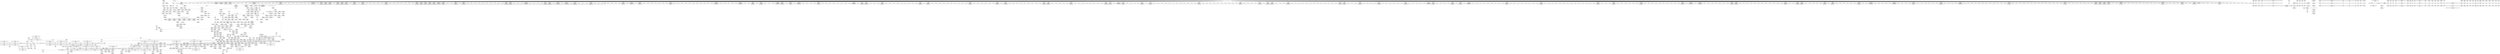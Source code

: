 digraph {
	CE0x4115700 [shape=record,shape=Mrecord,label="{CE0x4115700|i64*_getelementptr_inbounds_(_2_x_i64_,_2_x_i64_*___llvm_gcov_ctr153,_i64_0,_i64_1)|*Constant*|*SummSink*}"]
	CE0x40a9500 [shape=record,shape=Mrecord,label="{CE0x40a9500|12:_i32,_56:_i8*,_:_CRE_156,157_}"]
	CE0x4126ad0 [shape=record,shape=Mrecord,label="{CE0x4126ad0|12:_i32,_56:_i8*,_:_CRE_360,376_|*MultipleSource*|*LoadInst*|security/selinux/hooks.c,1627|Function::inode_has_perm&Arg::inode::|security/selinux/hooks.c,1611}"]
	CE0x4129c60 [shape=record,shape=Mrecord,label="{CE0x4129c60|12:_i32,_56:_i8*,_:_CRE_496,500_|*MultipleSource*|*LoadInst*|security/selinux/hooks.c,1627|Function::inode_has_perm&Arg::inode::|security/selinux/hooks.c,1611}"]
	CE0x414d850 [shape=record,shape=Mrecord,label="{CE0x414d850|inode_has_perm:_tmp10|security/selinux/hooks.c,1611}"]
	CE0x4131e70 [shape=record,shape=Mrecord,label="{CE0x4131e70|12:_i32,_56:_i8*,_:_CRE_704,712_|*MultipleSource*|*LoadInst*|security/selinux/hooks.c,1627|Function::inode_has_perm&Arg::inode::|security/selinux/hooks.c,1611}"]
	CE0x41264a0 [shape=record,shape=Mrecord,label="{CE0x41264a0|12:_i32,_56:_i8*,_:_CRE_336,344_|*MultipleSource*|*LoadInst*|security/selinux/hooks.c,1627|Function::inode_has_perm&Arg::inode::|security/selinux/hooks.c,1611}"]
	CE0x40c6cf0 [shape=record,shape=Mrecord,label="{CE0x40c6cf0|i64_2|*Constant*|*SummSource*}"]
	CE0x4107c90 [shape=record,shape=Mrecord,label="{CE0x4107c90|104:_%struct.inode*,_:_CRE_308,309_}"]
	CE0x414abd0 [shape=record,shape=Mrecord,label="{CE0x414abd0|GLOBAL:_llvm.expect.i64|*Constant*|*SummSink*}"]
	CE0x413fd10 [shape=record,shape=Mrecord,label="{CE0x413fd10|GLOBAL:_cred_sid|*Constant*|*SummSink*}"]
	CE0x40a2760 [shape=record,shape=Mrecord,label="{CE0x40a2760|inode_has_perm:_if.end}"]
	CE0x4112b50 [shape=record,shape=Mrecord,label="{CE0x4112b50|104:_%struct.inode*,_:_CRE_206,207_}"]
	CE0x4126cf0 [shape=record,shape=Mrecord,label="{CE0x4126cf0|12:_i32,_56:_i8*,_:_CRE_376,384_|*MultipleSource*|*LoadInst*|security/selinux/hooks.c,1627|Function::inode_has_perm&Arg::inode::|security/selinux/hooks.c,1611}"]
	CE0x40cb780 [shape=record,shape=Mrecord,label="{CE0x40cb780|dentry_has_perm:_d_inode|security/selinux/hooks.c,1627|*SummSource*}"]
	CE0x4122640 [shape=record,shape=Mrecord,label="{CE0x4122640|12:_i32,_56:_i8*,_:_CRE_263,264_}"]
	CE0x40f27c0 [shape=record,shape=Mrecord,label="{CE0x40f27c0|inode_has_perm:_inode|Function::inode_has_perm&Arg::inode::|*SummSink*}"]
	CE0x4143770 [shape=record,shape=Mrecord,label="{CE0x4143770|inode_has_perm:_tmp17|security/selinux/hooks.c,1617|*SummSource*}"]
	CE0x410ef30 [shape=record,shape=Mrecord,label="{CE0x410ef30|inode_has_perm:_tmp3|*SummSink*}"]
	CE0x40a4fd0 [shape=record,shape=Mrecord,label="{CE0x40a4fd0|selinux_inode_readlink:_tmp21|security/selinux/hooks.c,2805}"]
	CE0x40cde60 [shape=record,shape=Mrecord,label="{CE0x40cde60|104:_%struct.inode*,_:_CRE_172,173_}"]
	CE0x4124e60 [shape=record,shape=Mrecord,label="{CE0x4124e60|12:_i32,_56:_i8*,_:_CRE_297,298_}"]
	CE0x4144150 [shape=record,shape=Mrecord,label="{CE0x4144150|_ret_i32_%retval.0,_!dbg_!27728|security/selinux/avc.c,775|*SummSource*}"]
	CE0x4124150 [shape=record,shape=Mrecord,label="{CE0x4124150|12:_i32,_56:_i8*,_:_CRE_286,287_}"]
	CE0x414d4a0 [shape=record,shape=Mrecord,label="{CE0x414d4a0|inode_has_perm:_tmp9|security/selinux/hooks.c,1611|*SummSource*}"]
	CE0x412ce40 [shape=record,shape=Mrecord,label="{CE0x412ce40|12:_i32,_56:_i8*,_:_CRE_575,576_}"]
	CE0x4124740 [shape=record,shape=Mrecord,label="{CE0x4124740|12:_i32,_56:_i8*,_:_CRE_291,292_}"]
	CE0x40b0820 [shape=record,shape=Mrecord,label="{CE0x40b0820|i64*_getelementptr_inbounds_(_11_x_i64_,_11_x_i64_*___llvm_gcov_ctr229,_i64_0,_i64_10)|*Constant*|*SummSink*}"]
	CE0x411dca0 [shape=record,shape=Mrecord,label="{CE0x411dca0|12:_i32,_56:_i8*,_:_CRE_167,168_}"]
	CE0x41351f0 [shape=record,shape=Mrecord,label="{CE0x41351f0|12:_i32,_56:_i8*,_:_CRE_874,875_}"]
	CE0x410b970 [shape=record,shape=Mrecord,label="{CE0x410b970|_ret_i32_%retval.0,_!dbg_!27739|security/selinux/hooks.c,1618|*SummSink*}"]
	CE0x414b980 [shape=record,shape=Mrecord,label="{CE0x414b980|i64_3|*Constant*}"]
	CE0x40bdc60 [shape=record,shape=Mrecord,label="{CE0x40bdc60|COLLAPSED:_GCMRE___llvm_gcov_ctr98_internal_global_2_x_i64_zeroinitializer:_elem_0:default:}"]
	CE0x40b23c0 [shape=record,shape=Mrecord,label="{CE0x40b23c0|selinux_inode_readlink:_tmp3|*SummSource*}"]
	CE0x40bcd40 [shape=record,shape=Mrecord,label="{CE0x40bcd40|104:_%struct.inode*,_:_CRE_148,149_}"]
	CE0x409c660 [shape=record,shape=Mrecord,label="{CE0x409c660|i32_0|*Constant*|*SummSource*}"]
	CE0x40b8360 [shape=record,shape=Mrecord,label="{CE0x40b8360|i32_1|*Constant*}"]
	CE0x4120180 [shape=record,shape=Mrecord,label="{CE0x4120180|12:_i32,_56:_i8*,_:_CRE_202,203_}"]
	CE0x4133570 [shape=record,shape=Mrecord,label="{CE0x4133570|12:_i32,_56:_i8*,_:_CRE_808,816_|*MultipleSource*|*LoadInst*|security/selinux/hooks.c,1627|Function::inode_has_perm&Arg::inode::|security/selinux/hooks.c,1611}"]
	CE0x411d480 [shape=record,shape=Mrecord,label="{CE0x411d480|12:_i32,_56:_i8*,_:_CRE_158,159_}"]
	CE0x40b0430 [shape=record,shape=Mrecord,label="{CE0x40b0430|selinux_inode_readlink:_do.end|*SummSource*}"]
	CE0x410d3c0 [shape=record,shape=Mrecord,label="{CE0x410d3c0|__validate_creds:_if.then}"]
	CE0x4117320 [shape=record,shape=Mrecord,label="{CE0x4117320|cred_sid:_tmp}"]
	CE0x40bf0a0 [shape=record,shape=Mrecord,label="{CE0x40bf0a0|i64_3|*Constant*|*SummSink*}"]
	CE0x40f9ed0 [shape=record,shape=Mrecord,label="{CE0x40f9ed0|i32_(i32,_i32,_i16,_i32,_%struct.common_audit_data*)*_bitcast_(i32_(i32,_i32,_i16,_i32,_%struct.common_audit_data.495*)*_avc_has_perm_to_i32_(i32,_i32,_i16,_i32,_%struct.common_audit_data*)*)|*Constant*}"]
	CE0x412c720 [shape=record,shape=Mrecord,label="{CE0x412c720|12:_i32,_56:_i8*,_:_CRE_569,570_}"]
	CE0x40f2db0 [shape=record,shape=Mrecord,label="{CE0x40f2db0|get_current:_tmp1|*SummSink*}"]
	CE0x4122bf0 [shape=record,shape=Mrecord,label="{CE0x4122bf0|12:_i32,_56:_i8*,_:_CRE_268,269_}"]
	CE0x4121740 [shape=record,shape=Mrecord,label="{CE0x4121740|12:_i32,_56:_i8*,_:_CRE_247,248_}"]
	CE0x414dfc0 [shape=record,shape=Mrecord,label="{CE0x414dfc0|i64*_getelementptr_inbounds_(_8_x_i64_,_8_x_i64_*___llvm_gcov_ctr154,_i64_0,_i64_5)|*Constant*|*SummSource*}"]
	CE0x40f06a0 [shape=record,shape=Mrecord,label="{CE0x40f06a0|i8_10|*Constant*}"]
	CE0x41317b0 [shape=record,shape=Mrecord,label="{CE0x41317b0|12:_i32,_56:_i8*,_:_CRE_684,688_|*MultipleSource*|*LoadInst*|security/selinux/hooks.c,1627|Function::inode_has_perm&Arg::inode::|security/selinux/hooks.c,1611}"]
	CE0x40cc710 [shape=record,shape=Mrecord,label="{CE0x40cc710|i32_1609|*Constant*}"]
	CE0x412c980 [shape=record,shape=Mrecord,label="{CE0x412c980|12:_i32,_56:_i8*,_:_CRE_571,572_}"]
	CE0x40cf030 [shape=record,shape=Mrecord,label="{CE0x40cf030|104:_%struct.inode*,_:_CRE_191,192_}"]
	CE0x4103e00 [shape=record,shape=Mrecord,label="{CE0x4103e00|12:_i32,_56:_i8*,_:_CRE_4,8_|*MultipleSource*|*LoadInst*|security/selinux/hooks.c,1627|Function::inode_has_perm&Arg::inode::|security/selinux/hooks.c,1611}"]
	CE0x4112560 [shape=record,shape=Mrecord,label="{CE0x4112560|104:_%struct.inode*,_:_CRE_200,201_}"]
	CE0x40a6060 [shape=record,shape=Mrecord,label="{CE0x40a6060|dentry_has_perm:_entry|*SummSink*}"]
	CE0x4114cf0 [shape=record,shape=Mrecord,label="{CE0x4114cf0|104:_%struct.inode*,_:_CRE_305,306_}"]
	CE0x410c0a0 [shape=record,shape=Mrecord,label="{CE0x410c0a0|i64*_getelementptr_inbounds_(_8_x_i64_,_8_x_i64_*___llvm_gcov_ctr154,_i64_0,_i64_2)|*Constant*|*SummSource*}"]
	CE0x41370d0 [shape=record,shape=Mrecord,label="{CE0x41370d0|12:_i32,_56:_i8*,_:_CRE_900,901_}"]
	CE0x40a6b90 [shape=record,shape=Mrecord,label="{CE0x40a6b90|selinux_inode_readlink:_dentry|Function::selinux_inode_readlink&Arg::dentry::|*SummSink*}"]
	CE0x4122ac0 [shape=record,shape=Mrecord,label="{CE0x4122ac0|12:_i32,_56:_i8*,_:_CRE_267,268_}"]
	CE0x4102010 [shape=record,shape=Mrecord,label="{CE0x4102010|cred_sid:_tmp3|*SummSink*}"]
	CE0x40c6f80 [shape=record,shape=Mrecord,label="{CE0x40c6f80|selinux_inode_readlink:_tmp4|security/selinux/hooks.c,2805|*SummSource*}"]
	CE0x412a630 [shape=record,shape=Mrecord,label="{CE0x412a630|12:_i32,_56:_i8*,_:_CRE_520,528_|*MultipleSource*|*LoadInst*|security/selinux/hooks.c,1627|Function::inode_has_perm&Arg::inode::|security/selinux/hooks.c,1611}"]
	CE0x412ba10 [shape=record,shape=Mrecord,label="{CE0x412ba10|12:_i32,_56:_i8*,_:_CRE_558,559_}"]
	CE0x411d3b0 [shape=record,shape=Mrecord,label="{CE0x411d3b0|GLOBAL:_cred_sid|*Constant*|*SummSource*}"]
	CE0x412e600 [shape=record,shape=Mrecord,label="{CE0x412e600|12:_i32,_56:_i8*,_:_CRE_595,596_}"]
	CE0x40d2f30 [shape=record,shape=Mrecord,label="{CE0x40d2f30|cred_sid:_tmp1}"]
	CE0x40f0c00 [shape=record,shape=Mrecord,label="{CE0x40f0c00|dentry_has_perm:_u|security/selinux/hooks.c,1631|*SummSource*}"]
	CE0x4136fa0 [shape=record,shape=Mrecord,label="{CE0x4136fa0|12:_i32,_56:_i8*,_:_CRE_899,900_}"]
	CE0x40b24c0 [shape=record,shape=Mrecord,label="{CE0x40b24c0|selinux_inode_readlink:_tmp3|*SummSink*}"]
	CE0x412dee0 [shape=record,shape=Mrecord,label="{CE0x412dee0|12:_i32,_56:_i8*,_:_CRE_589,590_}"]
	CE0x4107fc0 [shape=record,shape=Mrecord,label="{CE0x4107fc0|104:_%struct.inode*,_:_CRE_312,313_}"]
	CE0x40bc970 [shape=record,shape=Mrecord,label="{CE0x40bc970|104:_%struct.inode*,_:_CRE_144,145_}"]
	CE0x40d7ed0 [shape=record,shape=Mrecord,label="{CE0x40d7ed0|dentry_has_perm:_bb|*SummSource*}"]
	CE0x40acf50 [shape=record,shape=Mrecord,label="{CE0x40acf50|i64*_getelementptr_inbounds_(_11_x_i64_,_11_x_i64_*___llvm_gcov_ctr229,_i64_0,_i64_6)|*Constant*|*SummSink*}"]
	CE0x40f50a0 [shape=record,shape=Mrecord,label="{CE0x40f50a0|__validate_creds:_tmp2|include/linux/cred.h,173}"]
	CE0x40f9760 [shape=record,shape=Mrecord,label="{CE0x40f9760|avc_has_perm:_entry|*SummSource*}"]
	CE0x4147960 [shape=record,shape=Mrecord,label="{CE0x4147960|avc_has_perm:_requested|Function::avc_has_perm&Arg::requested::}"]
	CE0x410fac0 [shape=record,shape=Mrecord,label="{CE0x410fac0|__validate_creds:_tobool|include/linux/cred.h,173|*SummSink*}"]
	CE0x40d6060 [shape=record,shape=Mrecord,label="{CE0x40d6060|__validate_creds:_tmp|*SummSource*}"]
	CE0x412f0b0 [shape=record,shape=Mrecord,label="{CE0x412f0b0|12:_i32,_56:_i8*,_:_CRE_604,605_}"]
	CE0x40cd410 [shape=record,shape=Mrecord,label="{CE0x40cd410|104:_%struct.inode*,_:_CRE_161,162_}"]
	CE0x4108650 [shape=record,shape=Mrecord,label="{CE0x4108650|104:_%struct.inode*,_:_CRE_319,320_}"]
	CE0x4106300 [shape=record,shape=Mrecord,label="{CE0x4106300|__validate_creds:_cred|Function::__validate_creds&Arg::cred::|*SummSource*}"]
	CE0x410c970 [shape=record,shape=Mrecord,label="{CE0x410c970|12:_i32,_56:_i8*,_:_CRE_72,76_|*MultipleSource*|*LoadInst*|security/selinux/hooks.c,1627|Function::inode_has_perm&Arg::inode::|security/selinux/hooks.c,1611}"]
	CE0x40ad450 [shape=record,shape=Mrecord,label="{CE0x40ad450|selinux_inode_readlink:_tmp12|security/selinux/hooks.c,2805|*SummSource*}"]
	CE0x40ca170 [shape=record,shape=Mrecord,label="{CE0x40ca170|selinux_inode_readlink:_tmp5|security/selinux/hooks.c,2805}"]
	CE0x40f1360 [shape=record,shape=Mrecord,label="{CE0x40f1360|GLOBAL:_inode_has_perm|*Constant*}"]
	CE0x40d7890 [shape=record,shape=Mrecord,label="{CE0x40d7890|_call_void_lockdep_rcu_suspicious(i8*_getelementptr_inbounds_(_25_x_i8_,_25_x_i8_*_.str3,_i32_0,_i32_0),_i32_2805,_i8*_getelementptr_inbounds_(_45_x_i8_,_45_x_i8_*_.str12,_i32_0,_i32_0))_#10,_!dbg_!27728|security/selinux/hooks.c,2805}"]
	CE0x539d9c0 [shape=record,shape=Mrecord,label="{CE0x539d9c0|selinux_inode_readlink:_tmp1|*SummSink*}"]
	CE0x40ca660 [shape=record,shape=Mrecord,label="{CE0x40ca660|__validate_creds:_conv|include/linux/cred.h,173|*SummSink*}"]
	CE0x40f1f20 [shape=record,shape=Mrecord,label="{CE0x40f1f20|inode_has_perm:_bb|*SummSource*}"]
	CE0x40a85e0 [shape=record,shape=Mrecord,label="{CE0x40a85e0|%struct.task_struct*_(%struct.task_struct**)*_asm_movq_%gs:$_1:P_,$0_,_r,im,_dirflag_,_fpsr_,_flags_}"]
	CE0x40d5cc0 [shape=record,shape=Mrecord,label="{CE0x40d5cc0|inode_has_perm:_tmp3}"]
	CE0x40f5df0 [shape=record,shape=Mrecord,label="{CE0x40f5df0|inode_has_perm:_tmp4|security/selinux/hooks.c,1609}"]
	CE0x40bcef0 [shape=record,shape=Mrecord,label="{CE0x40bcef0|104:_%struct.inode*,_:_CRE_150,151_}"]
	CE0x40b04a0 [shape=record,shape=Mrecord,label="{CE0x40b04a0|selinux_inode_readlink:_do.end|*SummSink*}"]
	CE0x410ad00 [shape=record,shape=Mrecord,label="{CE0x410ad00|inode_has_perm:_perms|Function::inode_has_perm&Arg::perms::}"]
	CE0x40f0b90 [shape=record,shape=Mrecord,label="{CE0x40f0b90|dentry_has_perm:_u|security/selinux/hooks.c,1631}"]
	CE0x416cba0 [shape=record,shape=Mrecord,label="{CE0x416cba0|cred_sid:_bb|*SummSource*}"]
	CE0x411bfa0 [shape=record,shape=Mrecord,label="{CE0x411bfa0|inode_has_perm:_tmp13|security/selinux/hooks.c,1614}"]
	CE0x40b10a0 [shape=record,shape=Mrecord,label="{CE0x40b10a0|selinux_inode_readlink:_tmp20|security/selinux/hooks.c,2805|*SummSink*}"]
	CE0x41126a0 [shape=record,shape=Mrecord,label="{CE0x41126a0|104:_%struct.inode*,_:_CRE_201,202_}"]
	CE0x40a4220 [shape=record,shape=Mrecord,label="{CE0x40a4220|selinux_inode_readlink:_tmp15|security/selinux/hooks.c,2805|*SummSink*}"]
	CE0x409ec60 [shape=record,shape=Mrecord,label="{CE0x409ec60|selinux_inode_readlink:_tmp8|security/selinux/hooks.c,2805|*SummSink*}"]
	CE0x4104fc0 [shape=record,shape=Mrecord,label="{CE0x4104fc0|COLLAPSED:_CMRE:_elem_0:default:}"]
	CE0x414d980 [shape=record,shape=Mrecord,label="{CE0x414d980|inode_has_perm:_tmp10|security/selinux/hooks.c,1611|*SummSource*}"]
	CE0x4148c20 [shape=record,shape=Mrecord,label="{CE0x4148c20|inode_has_perm:_and|security/selinux/hooks.c,1611|*SummSink*}"]
	CE0x41446e0 [shape=record,shape=Mrecord,label="{CE0x41446e0|inode_has_perm:_retval.0|*SummSource*}"]
	CE0x411e7e0 [shape=record,shape=Mrecord,label="{CE0x411e7e0|12:_i32,_56:_i8*,_:_CRE_179,180_}"]
	CE0x40c1120 [shape=record,shape=Mrecord,label="{CE0x40c1120|__validate_creds:_tmp5|include/linux/cred.h,173|*SummSink*}"]
	CE0x4117760 [shape=record,shape=Mrecord,label="{CE0x4117760|0:_i32,_4:_i32,_8:_i32,_12:_i32,_:_CMRE_20,24_|*MultipleSource*|security/selinux/hooks.c,196|*LoadInst*|security/selinux/hooks.c,196|security/selinux/hooks.c,197}"]
	CE0x412e3a0 [shape=record,shape=Mrecord,label="{CE0x412e3a0|12:_i32,_56:_i8*,_:_CRE_593,594_}"]
	CE0x41298d0 [shape=record,shape=Mrecord,label="{CE0x41298d0|12:_i32,_56:_i8*,_:_CRE_486,487_}"]
	CE0x41395a0 [shape=record,shape=Mrecord,label="{CE0x41395a0|12:_i32,_56:_i8*,_:_CRE_931,932_}"]
	CE0x411eba0 [shape=record,shape=Mrecord,label="{CE0x411eba0|12:_i32,_56:_i8*,_:_CRE_183,184_}"]
	CE0x4134e60 [shape=record,shape=Mrecord,label="{CE0x4134e60|12:_i32,_56:_i8*,_:_CRE_871,872_}"]
	CE0x4163010 [shape=record,shape=Mrecord,label="{CE0x4163010|inode_has_perm:_tmp16|security/selinux/hooks.c,1615|*SummSource*}"]
	CE0x4114530 [shape=record,shape=Mrecord,label="{CE0x4114530|104:_%struct.inode*,_:_CRE_280,288_|*MultipleSource*|Function::selinux_inode_readlink&Arg::dentry::|Function::dentry_has_perm&Arg::dentry::|security/selinux/hooks.c,1627}"]
	CE0x40f5630 [shape=record,shape=Mrecord,label="{CE0x40f5630|i64*_getelementptr_inbounds_(_5_x_i64_,_5_x_i64_*___llvm_gcov_ctr155,_i64_0,_i64_3)|*Constant*}"]
	CE0x4114340 [shape=record,shape=Mrecord,label="{CE0x4114340|104:_%struct.inode*,_:_CRE_272,280_|*MultipleSource*|Function::selinux_inode_readlink&Arg::dentry::|Function::dentry_has_perm&Arg::dentry::|security/selinux/hooks.c,1627}"]
	CE0x40b2f80 [shape=record,shape=Mrecord,label="{CE0x40b2f80|selinux_inode_readlink:_tmp11|security/selinux/hooks.c,2805|*SummSource*}"]
	CE0x4139b90 [shape=record,shape=Mrecord,label="{CE0x4139b90|12:_i32,_56:_i8*,_:_CRE_936,944_|*MultipleSource*|*LoadInst*|security/selinux/hooks.c,1627|Function::inode_has_perm&Arg::inode::|security/selinux/hooks.c,1611}"]
	CE0x4132d20 [shape=record,shape=Mrecord,label="{CE0x4132d20|12:_i32,_56:_i8*,_:_CRE_768,776_|*MultipleSource*|*LoadInst*|security/selinux/hooks.c,1627|Function::inode_has_perm&Arg::inode::|security/selinux/hooks.c,1611}"]
	CE0x4121590 [shape=record,shape=Mrecord,label="{CE0x4121590|12:_i32,_56:_i8*,_:_CRE_245,246_}"]
	CE0x40b9f80 [shape=record,shape=Mrecord,label="{CE0x40b9f80|12:_i32,_56:_i8*,_:_CRE_12,16_|*MultipleSource*|*LoadInst*|security/selinux/hooks.c,1627|Function::inode_has_perm&Arg::inode::|security/selinux/hooks.c,1611}"]
	CE0x410b6f0 [shape=record,shape=Mrecord,label="{CE0x410b6f0|_ret_i32_%retval.0,_!dbg_!27739|security/selinux/hooks.c,1618}"]
	CE0x40ceb80 [shape=record,shape=Mrecord,label="{CE0x40ceb80|104:_%struct.inode*,_:_CRE_186,187_}"]
	CE0x4123310 [shape=record,shape=Mrecord,label="{CE0x4123310|12:_i32,_56:_i8*,_:_CRE_274,275_}"]
	CE0x40a16b0 [shape=record,shape=Mrecord,label="{CE0x40a16b0|i64*_getelementptr_inbounds_(_11_x_i64_,_11_x_i64_*___llvm_gcov_ctr229,_i64_0,_i64_6)|*Constant*|*SummSource*}"]
	CE0x40d66d0 [shape=record,shape=Mrecord,label="{CE0x40d66d0|12:_i32,_56:_i8*,_:_CRE_56,64_|*MultipleSource*|*LoadInst*|security/selinux/hooks.c,1627|Function::inode_has_perm&Arg::inode::|security/selinux/hooks.c,1611}"]
	CE0x40f91d0 [shape=record,shape=Mrecord,label="{CE0x40f91d0|inode_has_perm:_sclass|security/selinux/hooks.c,1617}"]
	CE0x416c8b0 [shape=record,shape=Mrecord,label="{CE0x416c8b0|__validate_creds:_tmp9|include/linux/cred.h,175|*SummSource*}"]
	CE0x40a7680 [shape=record,shape=Mrecord,label="{CE0x40a7680|i64*_getelementptr_inbounds_(_2_x_i64_,_2_x_i64_*___llvm_gcov_ctr98,_i64_0,_i64_0)|*Constant*|*SummSink*}"]
	CE0x410ea00 [shape=record,shape=Mrecord,label="{CE0x410ea00|inode_has_perm:_tmp5|security/selinux/hooks.c,1609|*SummSource*}"]
	CE0x40b4570 [shape=record,shape=Mrecord,label="{CE0x40b4570|i64_4|*Constant*}"]
	CE0x4144910 [shape=record,shape=Mrecord,label="{CE0x4144910|inode_has_perm:_retval.0|*SummSink*}"]
	CE0x40bb230 [shape=record,shape=Mrecord,label="{CE0x40bb230|i32_78|*Constant*|*SummSink*}"]
	CE0x41383d0 [shape=record,shape=Mrecord,label="{CE0x41383d0|12:_i32,_56:_i8*,_:_CRE_916,917_}"]
	CE0x4124ad0 [shape=record,shape=Mrecord,label="{CE0x4124ad0|12:_i32,_56:_i8*,_:_CRE_294,295_}"]
	CE0x40bebb0 [shape=record,shape=Mrecord,label="{CE0x40bebb0|i64*_getelementptr_inbounds_(_11_x_i64_,_11_x_i64_*___llvm_gcov_ctr229,_i64_0,_i64_0)|*Constant*|*SummSource*}"]
	CE0x4113c30 [shape=record,shape=Mrecord,label="{CE0x4113c30|104:_%struct.inode*,_:_CRE_224,232_|*MultipleSource*|Function::selinux_inode_readlink&Arg::dentry::|Function::dentry_has_perm&Arg::dentry::|security/selinux/hooks.c,1627}"]
	CE0x4105a20 [shape=record,shape=Mrecord,label="{CE0x4105a20|inode_has_perm:_tmp1|*SummSink*}"]
	CE0x4144ca0 [shape=record,shape=Mrecord,label="{CE0x4144ca0|i64*_getelementptr_inbounds_(_8_x_i64_,_8_x_i64_*___llvm_gcov_ctr154,_i64_0,_i64_7)|*Constant*|*SummSource*}"]
	CE0x4136030 [shape=record,shape=Mrecord,label="{CE0x4136030|12:_i32,_56:_i8*,_:_CRE_886,887_}"]
	CE0x4121460 [shape=record,shape=Mrecord,label="{CE0x4121460|12:_i32,_56:_i8*,_:_CRE_243,244_}"]
	CE0x4117560 [shape=record,shape=Mrecord,label="{CE0x4117560|0:_i32,_4:_i32,_8:_i32,_12:_i32,_:_CMRE_16,20_|*MultipleSource*|security/selinux/hooks.c,196|*LoadInst*|security/selinux/hooks.c,196|security/selinux/hooks.c,197}"]
	CE0x4121a10 [shape=record,shape=Mrecord,label="{CE0x4121a10|12:_i32,_56:_i8*,_:_CRE_250,251_}"]
	CE0x40c1e50 [shape=record,shape=Mrecord,label="{CE0x40c1e50|__validate_creds:_tmp6|include/linux/cred.h,174|*SummSink*}"]
	CE0x412f310 [shape=record,shape=Mrecord,label="{CE0x412f310|12:_i32,_56:_i8*,_:_CRE_606,607_}"]
	CE0x40caa10 [shape=record,shape=Mrecord,label="{CE0x40caa10|i64*_getelementptr_inbounds_(_2_x_i64_,_2_x_i64_*___llvm_gcov_ctr98,_i64_0,_i64_1)|*Constant*}"]
	CE0x4105390 [shape=record,shape=Mrecord,label="{CE0x4105390|inode_has_perm:_if.then|*SummSink*}"]
	CE0x4122f80 [shape=record,shape=Mrecord,label="{CE0x4122f80|12:_i32,_56:_i8*,_:_CRE_271,272_}"]
	CE0x40b4160 [shape=record,shape=Mrecord,label="{CE0x40b4160|selinux_inode_readlink:_tobool1|security/selinux/hooks.c,2805|*SummSource*}"]
	CE0x4123c90 [shape=record,shape=Mrecord,label="{CE0x4123c90|12:_i32,_56:_i8*,_:_CRE_282,283_}"]
	CE0x4127380 [shape=record,shape=Mrecord,label="{CE0x4127380|12:_i32,_56:_i8*,_:_CRE_400,408_|*MultipleSource*|*LoadInst*|security/selinux/hooks.c,1627|Function::inode_has_perm&Arg::inode::|security/selinux/hooks.c,1611}"]
	CE0x4100ee0 [shape=record,shape=Mrecord,label="{CE0x4100ee0|cred_sid:_tmp|*SummSink*}"]
	CE0x40cdf50 [shape=record,shape=Mrecord,label="{CE0x40cdf50|104:_%struct.inode*,_:_CRE_173,174_}"]
	CE0x416b070 [shape=record,shape=Mrecord,label="{CE0x416b070|cred_sid:_sid|security/selinux/hooks.c,197}"]
	CE0x40f56a0 [shape=record,shape=Mrecord,label="{CE0x40f56a0|GLOBAL:___llvm_gcov_ctr155|Global_var:__llvm_gcov_ctr155|*SummSource*}"]
	CE0x41054c0 [shape=record,shape=Mrecord,label="{CE0x41054c0|inode_has_perm:_return}"]
	CE0x411c080 [shape=record,shape=Mrecord,label="{CE0x411c080|inode_has_perm:_tmp13|security/selinux/hooks.c,1614|*SummSink*}"]
	CE0x40ce7c0 [shape=record,shape=Mrecord,label="{CE0x40ce7c0|104:_%struct.inode*,_:_CRE_182,183_}"]
	CE0x40afbd0 [shape=record,shape=Mrecord,label="{CE0x40afbd0|selinux_inode_readlink:_land.lhs.true2|*SummSource*}"]
	CE0x40bd580 [shape=record,shape=Mrecord,label="{CE0x40bd580|104:_%struct.inode*,_:_CRE_157,158_}"]
	CE0x4112a60 [shape=record,shape=Mrecord,label="{CE0x4112a60|104:_%struct.inode*,_:_CRE_205,206_}"]
	CE0x40b0770 [shape=record,shape=Mrecord,label="{CE0x40b0770|i64*_getelementptr_inbounds_(_11_x_i64_,_11_x_i64_*___llvm_gcov_ctr229,_i64_0,_i64_10)|*Constant*|*SummSource*}"]
	CE0x4139340 [shape=record,shape=Mrecord,label="{CE0x4139340|12:_i32,_56:_i8*,_:_CRE_929,930_}"]
	CE0x40d7970 [shape=record,shape=Mrecord,label="{CE0x40d7970|_call_void_lockdep_rcu_suspicious(i8*_getelementptr_inbounds_(_25_x_i8_,_25_x_i8_*_.str3,_i32_0,_i32_0),_i32_2805,_i8*_getelementptr_inbounds_(_45_x_i8_,_45_x_i8_*_.str12,_i32_0,_i32_0))_#10,_!dbg_!27728|security/selinux/hooks.c,2805|*SummSink*}"]
	CE0x411d280 [shape=record,shape=Mrecord,label="{CE0x411d280|GLOBAL:_cred_sid|*Constant*}"]
	CE0x414a3c0 [shape=record,shape=Mrecord,label="{CE0x414a3c0|i64_0|*Constant*}"]
	CE0x40d4ed0 [shape=record,shape=Mrecord,label="{CE0x40d4ed0|__validate_creds:_line|Function::__validate_creds&Arg::line::}"]
	CE0x4142480 [shape=record,shape=Mrecord,label="{CE0x4142480|28:_i32,_32:_i16,_:_CRE_28,32_|*MultipleSource*|*LoadInst*|security/selinux/hooks.c,1615|security/selinux/hooks.c,1615|security/selinux/hooks.c,1617}"]
	CE0x40b7f90 [shape=record,shape=Mrecord,label="{CE0x40b7f90|cred_sid:_tmp4|*LoadInst*|security/selinux/hooks.c,196|*SummSource*}"]
	CE0x412bed0 [shape=record,shape=Mrecord,label="{CE0x412bed0|12:_i32,_56:_i8*,_:_CRE_562,563_}"]
	CE0x40bce00 [shape=record,shape=Mrecord,label="{CE0x40bce00|104:_%struct.inode*,_:_CRE_149,150_}"]
	CE0x40ab490 [shape=record,shape=Mrecord,label="{CE0x40ab490|dentry_has_perm:_tmp1|*SummSink*}"]
	CE0x40b1b20 [shape=record,shape=Mrecord,label="{CE0x40b1b20|GLOBAL:___llvm_gcov_ctr229|Global_var:__llvm_gcov_ctr229}"]
	CE0x4114210 [shape=record,shape=Mrecord,label="{CE0x4114210|104:_%struct.inode*,_:_CRE_264,272_|*MultipleSource*|Function::selinux_inode_readlink&Arg::dentry::|Function::dentry_has_perm&Arg::dentry::|security/selinux/hooks.c,1627}"]
	CE0x4121280 [shape=record,shape=Mrecord,label="{CE0x4121280|12:_i32,_56:_i8*,_:_CRE_242,243_}"]
	CE0x4133df0 [shape=record,shape=Mrecord,label="{CE0x4133df0|12:_i32,_56:_i8*,_:_CRE_840,848_|*MultipleSource*|*LoadInst*|security/selinux/hooks.c,1627|Function::inode_has_perm&Arg::inode::|security/selinux/hooks.c,1611}"]
	CE0x40c0150 [shape=record,shape=Mrecord,label="{CE0x40c0150|i8*_getelementptr_inbounds_(_25_x_i8_,_25_x_i8_*_.str3,_i32_0,_i32_0)|*Constant*|*SummSink*}"]
	CE0x40bf910 [shape=record,shape=Mrecord,label="{CE0x40bf910|selinux_inode_readlink:_tmp9|security/selinux/hooks.c,2805}"]
	CE0x41326c0 [shape=record,shape=Mrecord,label="{CE0x41326c0|12:_i32,_56:_i8*,_:_CRE_744,752_|*MultipleSource*|*LoadInst*|security/selinux/hooks.c,1627|Function::inode_has_perm&Arg::inode::|security/selinux/hooks.c,1611}"]
	CE0x413b080 [shape=record,shape=Mrecord,label="{CE0x413b080|12:_i32,_56:_i8*,_:_CRE_988,992_|*MultipleSource*|*LoadInst*|security/selinux/hooks.c,1627|Function::inode_has_perm&Arg::inode::|security/selinux/hooks.c,1611}"]
	CE0x4111b00 [shape=record,shape=Mrecord,label="{CE0x4111b00|GLOBAL:___validate_creds|*Constant*|*SummSource*}"]
	CE0x4125450 [shape=record,shape=Mrecord,label="{CE0x4125450|12:_i32,_56:_i8*,_:_CRE_302,303_}"]
	CE0x410a770 [shape=record,shape=Mrecord,label="{CE0x410a770|get_current:_tmp4|./arch/x86/include/asm/current.h,14|*SummSource*}"]
	CE0x4127160 [shape=record,shape=Mrecord,label="{CE0x4127160|12:_i32,_56:_i8*,_:_CRE_392,400_|*MultipleSource*|*LoadInst*|security/selinux/hooks.c,1627|Function::inode_has_perm&Arg::inode::|security/selinux/hooks.c,1611}"]
	CE0x41266c0 [shape=record,shape=Mrecord,label="{CE0x41266c0|12:_i32,_56:_i8*,_:_CRE_344,352_|*MultipleSource*|*LoadInst*|security/selinux/hooks.c,1627|Function::inode_has_perm&Arg::inode::|security/selinux/hooks.c,1611}"]
	CE0x4103c10 [shape=record,shape=Mrecord,label="{CE0x4103c10|12:_i32,_56:_i8*,_:_CRE_8,12_|*MultipleSource*|*LoadInst*|security/selinux/hooks.c,1627|Function::inode_has_perm&Arg::inode::|security/selinux/hooks.c,1611}"]
	CE0x40bc2f0 [shape=record,shape=Mrecord,label="{CE0x40bc2f0|104:_%struct.inode*,_:_CRE_93,94_}"]
	CE0x40d5a40 [shape=record,shape=Mrecord,label="{CE0x40d5a40|i64*_getelementptr_inbounds_(_8_x_i64_,_8_x_i64_*___llvm_gcov_ctr154,_i64_0,_i64_2)|*Constant*}"]
	CE0x413af50 [shape=record,shape=Mrecord,label="{CE0x413af50|12:_i32,_56:_i8*,_:_CRE_984,988_|*MultipleSource*|*LoadInst*|security/selinux/hooks.c,1627|Function::inode_has_perm&Arg::inode::|security/selinux/hooks.c,1611}"]
	CE0x4112d30 [shape=record,shape=Mrecord,label="{CE0x4112d30|104:_%struct.inode*,_:_CRE_208,209_}"]
	CE0x4133bd0 [shape=record,shape=Mrecord,label="{CE0x4133bd0|12:_i32,_56:_i8*,_:_CRE_832,840_|*MultipleSource*|*LoadInst*|security/selinux/hooks.c,1627|Function::inode_has_perm&Arg::inode::|security/selinux/hooks.c,1611}"]
	CE0x411e600 [shape=record,shape=Mrecord,label="{CE0x411e600|12:_i32,_56:_i8*,_:_CRE_177,178_}"]
	CE0x41350c0 [shape=record,shape=Mrecord,label="{CE0x41350c0|12:_i32,_56:_i8*,_:_CRE_873,874_}"]
	CE0x4107020 [shape=record,shape=Mrecord,label="{CE0x4107020|get_current:_tmp4|./arch/x86/include/asm/current.h,14}"]
	"CONST[source:0(mediator),value:2(dynamic)][purpose:{object}]"
	CE0x4136750 [shape=record,shape=Mrecord,label="{CE0x4136750|12:_i32,_56:_i8*,_:_CRE_892,893_}"]
	CE0x40afcd0 [shape=record,shape=Mrecord,label="{CE0x40afcd0|get_current:_tmp|*SummSource*}"]
	CE0x40cf7b0 [shape=record,shape=Mrecord,label="{CE0x40cf7b0|104:_%struct.inode*,_:_CRE_199,200_}"]
	CE0x40b2660 [shape=record,shape=Mrecord,label="{CE0x40b2660|selinux_inode_readlink:_tmp9|security/selinux/hooks.c,2805|*SummSource*}"]
	CE0x4108ee0 [shape=record,shape=Mrecord,label="{CE0x4108ee0|__validate_creds:_tmp7|include/linux/cred.h,174|*SummSource*}"]
	CE0x414ed50 [shape=record,shape=Mrecord,label="{CE0x414ed50|i32_512|*Constant*}"]
	CE0x4145bc0 [shape=record,shape=Mrecord,label="{CE0x4145bc0|__validate_creds:_bb}"]
	CE0x40ccda0 [shape=record,shape=Mrecord,label="{CE0x40ccda0|__validate_creds:_entry|*SummSink*}"]
	CE0x40c3920 [shape=record,shape=Mrecord,label="{CE0x40c3920|i64*_getelementptr_inbounds_(_11_x_i64_,_11_x_i64_*___llvm_gcov_ctr229,_i64_0,_i64_9)|*Constant*|*SummSink*}"]
	CE0x41080b0 [shape=record,shape=Mrecord,label="{CE0x41080b0|104:_%struct.inode*,_:_CRE_313,314_}"]
	CE0x41279e0 [shape=record,shape=Mrecord,label="{CE0x41279e0|12:_i32,_56:_i8*,_:_CRE_424,432_|*MultipleSource*|*LoadInst*|security/selinux/hooks.c,1627|Function::inode_has_perm&Arg::inode::|security/selinux/hooks.c,1611}"]
	CE0x412bc70 [shape=record,shape=Mrecord,label="{CE0x412bc70|12:_i32,_56:_i8*,_:_CRE_560,561_}"]
	CE0x412e990 [shape=record,shape=Mrecord,label="{CE0x412e990|12:_i32,_56:_i8*,_:_CRE_598,599_}"]
	CE0x4112970 [shape=record,shape=Mrecord,label="{CE0x4112970|104:_%struct.inode*,_:_CRE_204,205_}"]
	CE0x4128d80 [shape=record,shape=Mrecord,label="{CE0x4128d80|12:_i32,_56:_i8*,_:_CRE_476,477_}"]
	CE0x4135450 [shape=record,shape=Mrecord,label="{CE0x4135450|12:_i32,_56:_i8*,_:_CRE_876,877_}"]
	CE0x40f5f70 [shape=record,shape=Mrecord,label="{CE0x40f5f70|i64*_getelementptr_inbounds_(_2_x_i64_,_2_x_i64_*___llvm_gcov_ctr153,_i64_0,_i64_0)|*Constant*|*SummSink*}"]
	CE0x414c400 [shape=record,shape=Mrecord,label="{CE0x414c400|GLOBAL:___llvm_gcov_ctr154|Global_var:__llvm_gcov_ctr154|*SummSink*}"]
	CE0x4122d20 [shape=record,shape=Mrecord,label="{CE0x4122d20|12:_i32,_56:_i8*,_:_CRE_269,270_}"]
	CE0x4112c40 [shape=record,shape=Mrecord,label="{CE0x4112c40|104:_%struct.inode*,_:_CRE_207,208_}"]
	CE0x4148b90 [shape=record,shape=Mrecord,label="{CE0x4148b90|inode_has_perm:_and|security/selinux/hooks.c,1611|*SummSource*}"]
	CE0x4140840 [shape=record,shape=Mrecord,label="{CE0x4140840|i32_10|*Constant*}"]
	CE0x41003c0 [shape=record,shape=Mrecord,label="{CE0x41003c0|inode_has_perm:_tmp}"]
	CE0x40d6310 [shape=record,shape=Mrecord,label="{CE0x40d6310|12:_i32,_56:_i8*,_:_CRE_40,48_|*MultipleSource*|*LoadInst*|security/selinux/hooks.c,1627|Function::inode_has_perm&Arg::inode::|security/selinux/hooks.c,1611}"]
	CE0x539d950 [shape=record,shape=Mrecord,label="{CE0x539d950|i64*_getelementptr_inbounds_(_11_x_i64_,_11_x_i64_*___llvm_gcov_ctr229,_i64_0,_i64_1)|*Constant*|*SummSource*}"]
	CE0x4103c80 [shape=record,shape=Mrecord,label="{CE0x4103c80|12:_i32,_56:_i8*,_:_CRE_2,4_|*MultipleSource*|*LoadInst*|security/selinux/hooks.c,1627|Function::inode_has_perm&Arg::inode::|security/selinux/hooks.c,1611}"]
	CE0x4147880 [shape=record,shape=Mrecord,label="{CE0x4147880|_ret_i32_%retval.0,_!dbg_!27728|security/selinux/avc.c,775}"]
	CE0x4131340 [shape=record,shape=Mrecord,label="{CE0x4131340|12:_i32,_56:_i8*,_:_CRE_672,680_|*MultipleSource*|*LoadInst*|security/selinux/hooks.c,1627|Function::inode_has_perm&Arg::inode::|security/selinux/hooks.c,1611}"]
	CE0x40b8690 [shape=record,shape=Mrecord,label="{CE0x40b8690|12:_i32,_56:_i8*,_:_CRE_104,112_|*MultipleSource*|*LoadInst*|security/selinux/hooks.c,1627|Function::inode_has_perm&Arg::inode::|security/selinux/hooks.c,1611}"]
	CE0x4147d60 [shape=record,shape=Mrecord,label="{CE0x4147d60|inode_has_perm:_sid3|security/selinux/hooks.c,1617|*SummSource*}"]
	CE0x413a220 [shape=record,shape=Mrecord,label="{CE0x413a220|12:_i32,_56:_i8*,_:_CRE_968,976_|*MultipleSource*|*LoadInst*|security/selinux/hooks.c,1627|Function::inode_has_perm&Arg::inode::|security/selinux/hooks.c,1611}"]
	CE0x40babd0 [shape=record,shape=Mrecord,label="{CE0x40babd0|_ret_%struct.task_struct*_%tmp4,_!dbg_!27714|./arch/x86/include/asm/current.h,14|*SummSource*}"]
	CE0x40cc610 [shape=record,shape=Mrecord,label="{CE0x40cc610|104:_%struct.inode*,_:_CRE_72,80_|*MultipleSource*|Function::selinux_inode_readlink&Arg::dentry::|Function::dentry_has_perm&Arg::dentry::|security/selinux/hooks.c,1627}"]
	CE0x40b8c60 [shape=record,shape=Mrecord,label="{CE0x40b8c60|12:_i32,_56:_i8*,_:_CRE_128,136_|*MultipleSource*|*LoadInst*|security/selinux/hooks.c,1627|Function::inode_has_perm&Arg::inode::|security/selinux/hooks.c,1611}"]
	CE0x40aefe0 [shape=record,shape=Mrecord,label="{CE0x40aefe0|get_current:_tmp1|*SummSource*}"]
	CE0x41133c0 [shape=record,shape=Mrecord,label="{CE0x41133c0|104:_%struct.inode*,_:_CRE_215,216_}"]
	CE0x40fdc50 [shape=record,shape=Mrecord,label="{CE0x40fdc50|__validate_creds:_if.end|*SummSource*}"]
	CE0x4148fd0 [shape=record,shape=Mrecord,label="{CE0x4148fd0|inode_has_perm:_tobool|security/selinux/hooks.c,1611}"]
	CE0x414af70 [shape=record,shape=Mrecord,label="{CE0x414af70|inode_has_perm:_expval|security/selinux/hooks.c,1611|*SummSource*}"]
	CE0x413ba50 [shape=record,shape=Mrecord,label="{CE0x413ba50|inode_has_perm:_tmp6|*LoadInst*|security/selinux/hooks.c,1611|*SummSink*}"]
	CE0x40cdc80 [shape=record,shape=Mrecord,label="{CE0x40cdc80|104:_%struct.inode*,_:_CRE_170,171_}"]
	CE0x40bba00 [shape=record,shape=Mrecord,label="{CE0x40bba00|COLLAPSED:_GCMRE_current_task_external_global_%struct.task_struct*:_elem_0::|security/selinux/hooks.c,2805}"]
	CE0x40d68b0 [shape=record,shape=Mrecord,label="{CE0x40d68b0|12:_i32,_56:_i8*,_:_CRE_64,72_|*MultipleSource*|*LoadInst*|security/selinux/hooks.c,1627|Function::inode_has_perm&Arg::inode::|security/selinux/hooks.c,1611}"]
	CE0x4143c50 [shape=record,shape=Mrecord,label="{CE0x4143c50|inode_has_perm:_retval.0}"]
	CE0x40b42d0 [shape=record,shape=Mrecord,label="{CE0x40b42d0|selinux_inode_readlink:_tobool1|security/selinux/hooks.c,2805|*SummSink*}"]
	CE0x41691c0 [shape=record,shape=Mrecord,label="{CE0x41691c0|_call_void___invalid_creds(%struct.cred*_%cred,_i8*_%file,_i32_%line)_#10,_!dbg_!27721|include/linux/cred.h,174|*SummSink*}"]
	CE0x412c260 [shape=record,shape=Mrecord,label="{CE0x412c260|12:_i32,_56:_i8*,_:_CRE_565,566_}"]
	CE0x412aeb0 [shape=record,shape=Mrecord,label="{CE0x412aeb0|12:_i32,_56:_i8*,_:_CRE_544,552_|*MultipleSource*|*LoadInst*|security/selinux/hooks.c,1627|Function::inode_has_perm&Arg::inode::|security/selinux/hooks.c,1611}"]
	CE0x4124870 [shape=record,shape=Mrecord,label="{CE0x4124870|12:_i32,_56:_i8*,_:_CRE_292,293_}"]
	CE0x412fa30 [shape=record,shape=Mrecord,label="{CE0x412fa30|12:_i32,_56:_i8*,_:_CRE_612,613_}"]
	CE0x4143cc0 [shape=record,shape=Mrecord,label="{CE0x4143cc0|avc_has_perm:_auditdata|Function::avc_has_perm&Arg::auditdata::}"]
	CE0x40b5b90 [shape=record,shape=Mrecord,label="{CE0x40b5b90|selinux_inode_readlink:_tmp14|security/selinux/hooks.c,2805|*SummSink*}"]
	CE0x41081a0 [shape=record,shape=Mrecord,label="{CE0x41081a0|104:_%struct.inode*,_:_CRE_314,315_}"]
	CE0x410b4b0 [shape=record,shape=Mrecord,label="{CE0x410b4b0|inode_has_perm:_adp|Function::inode_has_perm&Arg::adp::|*SummSink*}"]
	CE0x414e860 [shape=record,shape=Mrecord,label="{CE0x414e860|inode_has_perm:_tmp12|security/selinux/hooks.c,1612|*SummSink*}"]
	CE0x40a2a70 [shape=record,shape=Mrecord,label="{CE0x40a2a70|%struct.task_struct*_(%struct.task_struct**)*_asm_movq_%gs:$_1:P_,$0_,_r,im,_dirflag_,_fpsr_,_flags_|*SummSink*}"]
	CE0x40bcfe0 [shape=record,shape=Mrecord,label="{CE0x40bcfe0|104:_%struct.inode*,_:_CRE_151,152_}"]
	CE0x4136ae0 [shape=record,shape=Mrecord,label="{CE0x4136ae0|12:_i32,_56:_i8*,_:_CRE_895,896_}"]
	CE0x4120540 [shape=record,shape=Mrecord,label="{CE0x4120540|12:_i32,_56:_i8*,_:_CRE_206,207_}"]
	CE0x4105030 [shape=record,shape=Mrecord,label="{CE0x4105030|GLOBAL:_creds_are_invalid|*Constant*|*SummSource*}"]
	CE0x40cec70 [shape=record,shape=Mrecord,label="{CE0x40cec70|104:_%struct.inode*,_:_CRE_187,188_}"]
	CE0x414c5d0 [shape=record,shape=Mrecord,label="{CE0x414c5d0|inode_has_perm:_tmp8|security/selinux/hooks.c,1611}"]
	CE0x40f8920 [shape=record,shape=Mrecord,label="{CE0x40f8920|avc_has_perm:_tsid|Function::avc_has_perm&Arg::tsid::}"]
	CE0x414be20 [shape=record,shape=Mrecord,label="{CE0x414be20|inode_has_perm:_tmp7|security/selinux/hooks.c,1611|*SummSink*}"]
	CE0x40d7480 [shape=record,shape=Mrecord,label="{CE0x40d7480|i8_1|*Constant*|*SummSink*}"]
	CE0x41401a0 [shape=record,shape=Mrecord,label="{CE0x41401a0|cred_sid:_cred|Function::cred_sid&Arg::cred::}"]
	CE0x40cf6c0 [shape=record,shape=Mrecord,label="{CE0x40cf6c0|104:_%struct.inode*,_:_CRE_198,199_}"]
	CE0x4105c70 [shape=record,shape=Mrecord,label="{CE0x4105c70|i64*_getelementptr_inbounds_(_8_x_i64_,_8_x_i64_*___llvm_gcov_ctr154,_i64_0,_i64_1)|*Constant*|*SummSource*}"]
	CE0x40c0d00 [shape=record,shape=Mrecord,label="{CE0x40c0d00|i32_2805|*Constant*|*SummSink*}"]
	CE0x409ecd0 [shape=record,shape=Mrecord,label="{CE0x409ecd0|selinux_inode_readlink:_tmp11|security/selinux/hooks.c,2805|*SummSink*}"]
	CE0x40bf710 [shape=record,shape=Mrecord,label="{CE0x40bf710|i64_5|*Constant*|*SummSource*}"]
	CE0x416c0f0 [shape=record,shape=Mrecord,label="{CE0x416c0f0|__validate_creds:_tmp8|include/linux/cred.h,175}"]
	CE0x40a8d80 [shape=record,shape=Mrecord,label="{CE0x40a8d80|12:_i32,_56:_i8*,_:_CRE_148,149_}"]
	CE0x4134610 [shape=record,shape=Mrecord,label="{CE0x4134610|12:_i32,_56:_i8*,_:_CRE_865,866_}"]
	CE0x40a7c10 [shape=record,shape=Mrecord,label="{CE0x40a7c10|_ret_i32_%call,_!dbg_!27723|security/selinux/hooks.c,1632|*SummSource*}"]
	CE0x40f1d40 [shape=record,shape=Mrecord,label="{CE0x40f1d40|GLOBAL:_inode_has_perm|*Constant*|*SummSink*}"]
	CE0x40d3120 [shape=record,shape=Mrecord,label="{CE0x40d3120|cred_sid:_tmp1|*SummSink*}"]
	CE0x4139cc0 [shape=record,shape=Mrecord,label="{CE0x4139cc0|12:_i32,_56:_i8*,_:_CRE_944,952_|*MultipleSource*|*LoadInst*|security/selinux/hooks.c,1627|Function::inode_has_perm&Arg::inode::|security/selinux/hooks.c,1611}"]
	CE0x409ef80 [shape=record,shape=Mrecord,label="{CE0x409ef80|selinux_inode_readlink:_do.end}"]
	CE0x410fd40 [shape=record,shape=Mrecord,label="{CE0x410fd40|GLOBAL:___llvm_gcov_ctr155|Global_var:__llvm_gcov_ctr155}"]
	CE0x41339b0 [shape=record,shape=Mrecord,label="{CE0x41339b0|12:_i32,_56:_i8*,_:_CRE_824,832_|*MultipleSource*|*LoadInst*|security/selinux/hooks.c,1627|Function::inode_has_perm&Arg::inode::|security/selinux/hooks.c,1611}"]
	CE0x41693c0 [shape=record,shape=Mrecord,label="{CE0x41693c0|i64*_getelementptr_inbounds_(_5_x_i64_,_5_x_i64_*___llvm_gcov_ctr155,_i64_0,_i64_4)|*Constant*|*SummSource*}"]
	CE0x40b6b90 [shape=record,shape=Mrecord,label="{CE0x40b6b90|selinux_inode_readlink:_tmp18|security/selinux/hooks.c,2805|*SummSource*}"]
	CE0x4102310 [shape=record,shape=Mrecord,label="{CE0x4102310|inode_has_perm:_return|*SummSource*}"]
	CE0x40a7ef0 [shape=record,shape=Mrecord,label="{CE0x40a7ef0|_ret_i32_%call5,_!dbg_!27740|security/selinux/hooks.c,2807}"]
	CE0x41376c0 [shape=record,shape=Mrecord,label="{CE0x41376c0|12:_i32,_56:_i8*,_:_CRE_905,906_}"]
	CE0x412b910 [shape=record,shape=Mrecord,label="{CE0x412b910|12:_i32,_56:_i8*,_:_CRE_557,558_}"]
	CE0x412cab0 [shape=record,shape=Mrecord,label="{CE0x412cab0|12:_i32,_56:_i8*,_:_CRE_572,573_}"]
	CE0x40b68c0 [shape=record,shape=Mrecord,label="{CE0x40b68c0|selinux_inode_readlink:_tmp19|security/selinux/hooks.c,2805|*SummSource*}"]
	CE0x4113fb0 [shape=record,shape=Mrecord,label="{CE0x4113fb0|104:_%struct.inode*,_:_CRE_248,256_|*MultipleSource*|Function::selinux_inode_readlink&Arg::dentry::|Function::dentry_has_perm&Arg::dentry::|security/selinux/hooks.c,1627}"]
	CE0x4129080 [shape=record,shape=Mrecord,label="{CE0x4129080|12:_i32,_56:_i8*,_:_CRE_479,480_}"]
	CE0x410bea0 [shape=record,shape=Mrecord,label="{CE0x410bea0|inode_has_perm:_bb}"]
	CE0x40aa720 [shape=record,shape=Mrecord,label="{CE0x40aa720|get_current:_bb}"]
	CE0x41357e0 [shape=record,shape=Mrecord,label="{CE0x41357e0|12:_i32,_56:_i8*,_:_CRE_879,880_}"]
	CE0x40a5640 [shape=record,shape=Mrecord,label="{CE0x40a5640|selinux_inode_readlink:_call5|security/selinux/hooks.c,2807|*SummSource*}"]
	CE0x40c4440 [shape=record,shape=Mrecord,label="{CE0x40c4440|COLLAPSED:_GCMRE___llvm_gcov_ctr229_internal_global_11_x_i64_zeroinitializer:_elem_0:default:}"]
	CE0x414ee40 [shape=record,shape=Mrecord,label="{CE0x414ee40|i32_512|*Constant*|*SummSource*}"]
	CE0x412d7c0 [shape=record,shape=Mrecord,label="{CE0x412d7c0|12:_i32,_56:_i8*,_:_CRE_583,584_}"]
	CE0x410b1f0 [shape=record,shape=Mrecord,label="{CE0x410b1f0|inode_has_perm:_adp|Function::inode_has_perm&Arg::adp::}"]
	CE0x41303b0 [shape=record,shape=Mrecord,label="{CE0x41303b0|12:_i32,_56:_i8*,_:_CRE_620,621_}"]
	CE0x40b8ab0 [shape=record,shape=Mrecord,label="{CE0x40b8ab0|12:_i32,_56:_i8*,_:_CRE_120,128_|*MultipleSource*|*LoadInst*|security/selinux/hooks.c,1627|Function::inode_has_perm&Arg::inode::|security/selinux/hooks.c,1611}"]
	CE0x416b000 [shape=record,shape=Mrecord,label="{CE0x416b000|cred_sid:_sid|security/selinux/hooks.c,197|*SummSource*}"]
	CE0x40d69e0 [shape=record,shape=Mrecord,label="{CE0x40d69e0|12:_i32,_56:_i8*,_:_CRE_88,96_|*MultipleSource*|*LoadInst*|security/selinux/hooks.c,1627|Function::inode_has_perm&Arg::inode::|security/selinux/hooks.c,1611}"]
	CE0x40d3530 [shape=record,shape=Mrecord,label="{CE0x40d3530|i32_4|*Constant*}"]
	CE0x4121b00 [shape=record,shape=Mrecord,label="{CE0x4121b00|12:_i32,_56:_i8*,_:_CRE_251,252_}"]
	CE0x416aef0 [shape=record,shape=Mrecord,label="{CE0x416aef0|cred_sid:_tmp5|security/selinux/hooks.c,196|*SummSink*}"]
	CE0x40a6a20 [shape=record,shape=Mrecord,label="{CE0x40a6a20|selinux_inode_readlink:_dentry|Function::selinux_inode_readlink&Arg::dentry::|*SummSource*}"]
	CE0x40d39a0 [shape=record,shape=Mrecord,label="{CE0x40d39a0|_call_void_mcount()_#3|*SummSource*}"]
	CE0x40aa090 [shape=record,shape=Mrecord,label="{CE0x40aa090|104:_%struct.inode*,_:_CRE_0,4_|*MultipleSource*|Function::selinux_inode_readlink&Arg::dentry::|Function::dentry_has_perm&Arg::dentry::|security/selinux/hooks.c,1627}"]
	CE0x4102940 [shape=record,shape=Mrecord,label="{CE0x4102940|__validate_creds:_expval|include/linux/cred.h,173}"]
	CE0x40ae390 [shape=record,shape=Mrecord,label="{CE0x40ae390|i8*_getelementptr_inbounds_(_45_x_i8_,_45_x_i8_*_.str12,_i32_0,_i32_0)|*Constant*}"]
	CE0x4106a60 [shape=record,shape=Mrecord,label="{CE0x4106a60|inode_has_perm:_tobool|security/selinux/hooks.c,1611|*SummSink*}"]
	CE0x4141550 [shape=record,shape=Mrecord,label="{CE0x4141550|inode_has_perm:_sclass|security/selinux/hooks.c,1617|*SummSink*}"]
	CE0x413aa70 [shape=record,shape=Mrecord,label="{CE0x413aa70|12:_i32,_56:_i8*,_:_CRE_979,980_}"]
	CE0x411b550 [shape=record,shape=Mrecord,label="{CE0x411b550|inode_has_perm:_tmp12|security/selinux/hooks.c,1612|*SummSource*}"]
	CE0x41402e0 [shape=record,shape=Mrecord,label="{CE0x41402e0|cred_sid:_cred|Function::cred_sid&Arg::cred::|*SummSink*}"]
	CE0x40f95f0 [shape=record,shape=Mrecord,label="{CE0x40f95f0|inode_has_perm:_tmp18|security/selinux/hooks.c,1617|*SummSink*}"]
	CE0x410ab10 [shape=record,shape=Mrecord,label="{CE0x410ab10|get_current:_tmp3|*SummSource*}"]
	CE0x41444e0 [shape=record,shape=Mrecord,label="{CE0x41444e0|i64*_getelementptr_inbounds_(_8_x_i64_,_8_x_i64_*___llvm_gcov_ctr154,_i64_0,_i64_7)|*Constant*|*SummSink*}"]
	CE0x414ad50 [shape=record,shape=Mrecord,label="{CE0x414ad50|GLOBAL:_llvm.expect.i64|*Constant*|*SummSource*}"]
	CE0x40ca010 [shape=record,shape=Mrecord,label="{CE0x40ca010|i64_0|*Constant*|*SummSink*}"]
	CE0x4114720 [shape=record,shape=Mrecord,label="{CE0x4114720|104:_%struct.inode*,_:_CRE_288,296_|*MultipleSource*|Function::selinux_inode_readlink&Arg::dentry::|Function::dentry_has_perm&Arg::dentry::|security/selinux/hooks.c,1627}"]
	CE0x40f0800 [shape=record,shape=Mrecord,label="{CE0x40f0800|i8_10|*Constant*|*SummSource*}"]
	CE0x414b700 [shape=record,shape=Mrecord,label="{CE0x414b700|inode_has_perm:_tobool2|security/selinux/hooks.c,1611|*SummSink*}"]
	CE0x4109e60 [shape=record,shape=Mrecord,label="{CE0x4109e60|dentry_has_perm:_u|security/selinux/hooks.c,1631|*SummSink*}"]
	CE0x40d1f30 [shape=record,shape=Mrecord,label="{CE0x40d1f30|dentry_has_perm:_tmp3|*SummSink*}"]
	CE0x41214d0 [shape=record,shape=Mrecord,label="{CE0x41214d0|12:_i32,_56:_i8*,_:_CRE_244,245_}"]
	CE0x40f7260 [shape=record,shape=Mrecord,label="{CE0x40f7260|dentry_has_perm:_tmp1|*SummSource*}"]
	CE0x4120c80 [shape=record,shape=Mrecord,label="{CE0x4120c80|12:_i32,_56:_i8*,_:_CRE_232,236_|*MultipleSource*|*LoadInst*|security/selinux/hooks.c,1627|Function::inode_has_perm&Arg::inode::|security/selinux/hooks.c,1611}"]
	CE0x40c5f50 [shape=record,shape=Mrecord,label="{CE0x40c5f50|selinux_inode_readlink:_tmp7|security/selinux/hooks.c,2805}"]
	CE0x4138fb0 [shape=record,shape=Mrecord,label="{CE0x4138fb0|12:_i32,_56:_i8*,_:_CRE_926,927_}"]
	CE0x4106050 [shape=record,shape=Mrecord,label="{CE0x4106050|__validate_creds:_tmp1|*SummSource*}"]
	CE0x4101430 [shape=record,shape=Mrecord,label="{CE0x4101430|i64*_getelementptr_inbounds_(_8_x_i64_,_8_x_i64_*___llvm_gcov_ctr154,_i64_0,_i64_0)|*Constant*}"]
	CE0x410e890 [shape=record,shape=Mrecord,label="{CE0x410e890|inode_has_perm:_tmp5|security/selinux/hooks.c,1609}"]
	CE0x40a65a0 [shape=record,shape=Mrecord,label="{CE0x40a65a0|dentry_has_perm:_cred|Function::dentry_has_perm&Arg::cred::|*SummSink*}"]
	CE0x40cf300 [shape=record,shape=Mrecord,label="{CE0x40cf300|104:_%struct.inode*,_:_CRE_194,195_}"]
	CE0x40f9b00 [shape=record,shape=Mrecord,label="{CE0x40f9b00|inode_has_perm:_call4|security/selinux/hooks.c,1617|*SummSource*}"]
	CE0x4113b40 [shape=record,shape=Mrecord,label="{CE0x4113b40|104:_%struct.inode*,_:_CRE_223,224_}"]
	CE0x4130ad0 [shape=record,shape=Mrecord,label="{CE0x4130ad0|12:_i32,_56:_i8*,_:_CRE_640,648_|*MultipleSource*|*LoadInst*|security/selinux/hooks.c,1627|Function::inode_has_perm&Arg::inode::|security/selinux/hooks.c,1611}"]
	CE0x40b7a40 [shape=record,shape=Mrecord,label="{CE0x40b7a40|cred_sid:_security|security/selinux/hooks.c,196|*SummSink*}"]
	CE0x38ba0c0 [shape=record,shape=Mrecord,label="{CE0x38ba0c0|selinux_inode_readlink:_land.lhs.true}"]
	CE0x40f1270 [shape=record,shape=Mrecord,label="{CE0x40f1270|dentry_has_perm:_dentry1|security/selinux/hooks.c,1631|*SummSource*}"]
	CE0x40fd750 [shape=record,shape=Mrecord,label="{CE0x40fd750|__validate_creds:_tmp5|include/linux/cred.h,173}"]
	CE0x41494c0 [shape=record,shape=Mrecord,label="{CE0x41494c0|inode_has_perm:_lnot|security/selinux/hooks.c,1611|*SummSource*}"]
	CE0x40a35f0 [shape=record,shape=Mrecord,label="{CE0x40a35f0|selinux_inode_readlink:_do.body|*SummSource*}"]
	CE0x40be070 [shape=record,shape=Mrecord,label="{CE0x40be070|i64_1|*Constant*|*SummSource*}"]
	CE0x40a8c90 [shape=record,shape=Mrecord,label="{CE0x40a8c90|12:_i32,_56:_i8*,_:_CRE_147,148_}"]
	CE0x4122370 [shape=record,shape=Mrecord,label="{CE0x4122370|12:_i32,_56:_i8*,_:_CRE_260,261_}"]
	CE0x40f1070 [shape=record,shape=Mrecord,label="{CE0x40f1070|dentry_has_perm:_call|security/selinux/hooks.c,1632}"]
	CE0x412f440 [shape=record,shape=Mrecord,label="{CE0x412f440|12:_i32,_56:_i8*,_:_CRE_607,608_}"]
	CE0x412e860 [shape=record,shape=Mrecord,label="{CE0x412e860|12:_i32,_56:_i8*,_:_CRE_597,598_}"]
	CE0x4143570 [shape=record,shape=Mrecord,label="{CE0x4143570|inode_has_perm:_tmp17|security/selinux/hooks.c,1617}"]
	CE0x4117d10 [shape=record,shape=Mrecord,label="{CE0x4117d10|cred_sid:_tmp6|security/selinux/hooks.c,197|*SummSource*}"]
	CE0x40cdb90 [shape=record,shape=Mrecord,label="{CE0x40cdb90|104:_%struct.inode*,_:_CRE_169,170_}"]
	CE0x4129a00 [shape=record,shape=Mrecord,label="{CE0x4129a00|12:_i32,_56:_i8*,_:_CRE_487,488_}"]
	CE0x40be000 [shape=record,shape=Mrecord,label="{CE0x40be000|i64_1|*Constant*}"]
	CE0x411ef60 [shape=record,shape=Mrecord,label="{CE0x411ef60|12:_i32,_56:_i8*,_:_CRE_187,188_}"]
	CE0x40f13d0 [shape=record,shape=Mrecord,label="{CE0x40f13d0|dentry_has_perm:_call|security/selinux/hooks.c,1632|*SummSource*}"]
	CE0x40d3060 [shape=record,shape=Mrecord,label="{CE0x40d3060|cred_sid:_tmp1|*SummSource*}"]
	CE0x4130870 [shape=record,shape=Mrecord,label="{CE0x4130870|12:_i32,_56:_i8*,_:_CRE_624,628_|*MultipleSource*|*LoadInst*|security/selinux/hooks.c,1627|Function::inode_has_perm&Arg::inode::|security/selinux/hooks.c,1611}"]
	CE0x41256b0 [shape=record,shape=Mrecord,label="{CE0x41256b0|12:_i32,_56:_i8*,_:_CRE_304,305_}"]
	CE0x40a2c60 [shape=record,shape=Mrecord,label="{CE0x40a2c60|dentry_has_perm:_bb}"]
	CE0x41411d0 [shape=record,shape=Mrecord,label="{CE0x41411d0|inode_has_perm:_tmp15|*LoadInst*|security/selinux/hooks.c,1615}"]
	CE0x414b410 [shape=record,shape=Mrecord,label="{CE0x414b410|inode_has_perm:_tobool2|security/selinux/hooks.c,1611}"]
	CE0x40cc1f0 [shape=record,shape=Mrecord,label="{CE0x40cc1f0|104:_%struct.inode*,_:_CRE_48,52_|*MultipleSource*|Function::selinux_inode_readlink&Arg::dentry::|Function::dentry_has_perm&Arg::dentry::|security/selinux/hooks.c,1627}"]
	CE0x411de80 [shape=record,shape=Mrecord,label="{CE0x411de80|12:_i32,_56:_i8*,_:_CRE_169,170_}"]
	CE0x416a990 [shape=record,shape=Mrecord,label="{CE0x416a990|i64*_getelementptr_inbounds_(_2_x_i64_,_2_x_i64_*___llvm_gcov_ctr131,_i64_0,_i64_0)|*Constant*|*SummSink*}"]
	CE0x4132250 [shape=record,shape=Mrecord,label="{CE0x4132250|12:_i32,_56:_i8*,_:_CRE_728,736_|*MultipleSource*|*LoadInst*|security/selinux/hooks.c,1627|Function::inode_has_perm&Arg::inode::|security/selinux/hooks.c,1611}"]
	CE0x545a7d0 [shape=record,shape=Mrecord,label="{CE0x545a7d0|selinux_inode_readlink:_bb|*SummSource*}"]
	CE0x40c9ea0 [shape=record,shape=Mrecord,label="{CE0x40c9ea0|i64_0|*Constant*|*SummSource*}"]
	CE0x40cd8c0 [shape=record,shape=Mrecord,label="{CE0x40cd8c0|104:_%struct.inode*,_:_CRE_166,167_}"]
	CE0x40cea90 [shape=record,shape=Mrecord,label="{CE0x40cea90|104:_%struct.inode*,_:_CRE_185,186_}"]
	CE0x40f5fe0 [shape=record,shape=Mrecord,label="{CE0x40f5fe0|i64*_getelementptr_inbounds_(_2_x_i64_,_2_x_i64_*___llvm_gcov_ctr153,_i64_0,_i64_0)|*Constant*}"]
	CE0x413a440 [shape=record,shape=Mrecord,label="{CE0x413a440|12:_i32,_56:_i8*,_:_CRE_976,977_}"]
	CE0x4137590 [shape=record,shape=Mrecord,label="{CE0x4137590|12:_i32,_56:_i8*,_:_CRE_904,905_}"]
	CE0x40d56b0 [shape=record,shape=Mrecord,label="{CE0x40d56b0|i64*_getelementptr_inbounds_(_2_x_i64_,_2_x_i64_*___llvm_gcov_ctr131,_i64_0,_i64_1)|*Constant*}"]
	CE0x40af920 [shape=record,shape=Mrecord,label="{CE0x40af920|i64*_getelementptr_inbounds_(_2_x_i64_,_2_x_i64_*___llvm_gcov_ctr98,_i64_0,_i64_1)|*Constant*|*SummSink*}"]
	CE0x41237d0 [shape=record,shape=Mrecord,label="{CE0x41237d0|12:_i32,_56:_i8*,_:_CRE_278,279_}"]
	CE0x412bda0 [shape=record,shape=Mrecord,label="{CE0x412bda0|12:_i32,_56:_i8*,_:_CRE_561,562_}"]
	CE0x40a98b0 [shape=record,shape=Mrecord,label="{CE0x40a98b0|_call_void_mcount()_#3|*SummSink*}"]
	CE0x4109c40 [shape=record,shape=Mrecord,label="{CE0x4109c40|dentry_has_perm:_type|security/selinux/hooks.c,1630|*SummSource*}"]
	CE0x41377f0 [shape=record,shape=Mrecord,label="{CE0x41377f0|12:_i32,_56:_i8*,_:_CRE_906,907_}"]
	CE0x4120720 [shape=record,shape=Mrecord,label="{CE0x4120720|12:_i32,_56:_i8*,_:_CRE_208,210_|*MultipleSource*|*LoadInst*|security/selinux/hooks.c,1627|Function::inode_has_perm&Arg::inode::|security/selinux/hooks.c,1611}"]
	CE0x4102640 [shape=record,shape=Mrecord,label="{CE0x4102640|inode_has_perm:_do.end|*SummSource*}"]
	CE0x4121650 [shape=record,shape=Mrecord,label="{CE0x4121650|12:_i32,_56:_i8*,_:_CRE_246,247_}"]
	CE0x40afde0 [shape=record,shape=Mrecord,label="{CE0x40afde0|selinux_inode_readlink:_land.lhs.true2}"]
	CE0x411d610 [shape=record,shape=Mrecord,label="{CE0x411d610|12:_i32,_56:_i8*,_:_CRE_160,161_}"]
	CE0x411fcd0 [shape=record,shape=Mrecord,label="{CE0x411fcd0|12:_i32,_56:_i8*,_:_CRE_197,198_}"]
	CE0x40c0400 [shape=record,shape=Mrecord,label="{CE0x40c0400|GLOBAL:_lockdep_rcu_suspicious|*Constant*|*SummSink*}"]
	CE0x4116660 [shape=record,shape=Mrecord,label="{CE0x4116660|dentry_has_perm:_tmp2}"]
	CE0x40d4c20 [shape=record,shape=Mrecord,label="{CE0x40d4c20|i32_1609|*Constant*|*SummSink*}"]
	CE0x40cef40 [shape=record,shape=Mrecord,label="{CE0x40cef40|104:_%struct.inode*,_:_CRE_190,191_}"]
	CE0x40b9450 [shape=record,shape=Mrecord,label="{CE0x40b9450|12:_i32,_56:_i8*,_:_CRE_140,141_}"]
	CE0x4120450 [shape=record,shape=Mrecord,label="{CE0x4120450|12:_i32,_56:_i8*,_:_CRE_205,206_}"]
	CE0x40f71f0 [shape=record,shape=Mrecord,label="{CE0x40f71f0|dentry_has_perm:_tmp1}"]
	CE0x40d37b0 [shape=record,shape=Mrecord,label="{CE0x40d37b0|__validate_creds:_tmp1|*SummSink*}"]
	CE0x40bc230 [shape=record,shape=Mrecord,label="{CE0x40bc230|104:_%struct.inode*,_:_CRE_92,93_}"]
	CE0x4121dd0 [shape=record,shape=Mrecord,label="{CE0x4121dd0|12:_i32,_56:_i8*,_:_CRE_254,255_}"]
	CE0x4139800 [shape=record,shape=Mrecord,label="{CE0x4139800|12:_i32,_56:_i8*,_:_CRE_933,934_}"]
	CE0x41249a0 [shape=record,shape=Mrecord,label="{CE0x41249a0|12:_i32,_56:_i8*,_:_CRE_293,294_}"]
	CE0x4137200 [shape=record,shape=Mrecord,label="{CE0x4137200|12:_i32,_56:_i8*,_:_CRE_901,902_}"]
	CE0x414a070 [shape=record,shape=Mrecord,label="{CE0x414a070|inode_has_perm:_lnot.ext|security/selinux/hooks.c,1611}"]
	CE0x40b7800 [shape=record,shape=Mrecord,label="{CE0x40b7800|i32_0|*Constant*}"]
	CE0x40bbb20 [shape=record,shape=Mrecord,label="{CE0x40bbb20|104:_%struct.inode*,_:_CRE_80,88_|*MultipleSource*|Function::selinux_inode_readlink&Arg::dentry::|Function::dentry_has_perm&Arg::dentry::|security/selinux/hooks.c,1627}"]
	CE0x40a28b0 [shape=record,shape=Mrecord,label="{CE0x40a28b0|inode_has_perm:_if.end|*SummSink*}"]
	CE0x41065a0 [shape=record,shape=Mrecord,label="{CE0x41065a0|__validate_creds:_file|Function::__validate_creds&Arg::file::|*SummSink*}"]
	CE0x4149c80 [shape=record,shape=Mrecord,label="{CE0x4149c80|inode_has_perm:_lnot1|security/selinux/hooks.c,1611|*SummSink*}"]
	CE0x40cf3f0 [shape=record,shape=Mrecord,label="{CE0x40cf3f0|104:_%struct.inode*,_:_CRE_195,196_}"]
	CE0x40b8e40 [shape=record,shape=Mrecord,label="{CE0x40b8e40|12:_i32,_56:_i8*,_:_CRE_136,137_}"]
	CE0x4112f10 [shape=record,shape=Mrecord,label="{CE0x4112f10|104:_%struct.inode*,_:_CRE_210,211_}"]
	CE0x413ab20 [shape=record,shape=Mrecord,label="{CE0x413ab20|12:_i32,_56:_i8*,_:_CRE_980,981_}"]
	CE0x410b7d0 [shape=record,shape=Mrecord,label="{CE0x410b7d0|_ret_i32_%retval.0,_!dbg_!27739|security/selinux/hooks.c,1618|*SummSource*}"]
	CE0x4122e50 [shape=record,shape=Mrecord,label="{CE0x4122e50|12:_i32,_56:_i8*,_:_CRE_270,271_}"]
	"CONST[source:0(mediator),value:0(static)][purpose:{operation}]"
	CE0x40c0590 [shape=record,shape=Mrecord,label="{CE0x40c0590|i32_2805|*Constant*}"]
	CE0x40cc0c0 [shape=record,shape=Mrecord,label="{CE0x40cc0c0|104:_%struct.inode*,_:_CRE_40,48_|*MultipleSource*|Function::selinux_inode_readlink&Arg::dentry::|Function::dentry_has_perm&Arg::dentry::|security/selinux/hooks.c,1627}"]
	CE0x412cbe0 [shape=record,shape=Mrecord,label="{CE0x412cbe0|12:_i32,_56:_i8*,_:_CRE_573,574_}"]
	CE0x409faa0 [shape=record,shape=Mrecord,label="{CE0x409faa0|i64*_getelementptr_inbounds_(_11_x_i64_,_11_x_i64_*___llvm_gcov_ctr229,_i64_0,_i64_0)|*Constant*}"]
	CE0x40ce220 [shape=record,shape=Mrecord,label="{CE0x40ce220|104:_%struct.inode*,_:_CRE_176,177_}"]
	CE0x41166d0 [shape=record,shape=Mrecord,label="{CE0x41166d0|dentry_has_perm:_tmp2|*SummSource*}"]
	CE0x410cd30 [shape=record,shape=Mrecord,label="{CE0x410cd30|12:_i32,_56:_i8*,_:_CRE_80,88_|*MultipleSource*|*LoadInst*|security/selinux/hooks.c,1627|Function::inode_has_perm&Arg::inode::|security/selinux/hooks.c,1611}"]
	CE0x40ce4f0 [shape=record,shape=Mrecord,label="{CE0x40ce4f0|104:_%struct.inode*,_:_CRE_179,180_}"]
	CE0x4133790 [shape=record,shape=Mrecord,label="{CE0x4133790|12:_i32,_56:_i8*,_:_CRE_816,824_|*MultipleSource*|*LoadInst*|security/selinux/hooks.c,1627|Function::inode_has_perm&Arg::inode::|security/selinux/hooks.c,1611}"]
	CE0x40d6f90 [shape=record,shape=Mrecord,label="{CE0x40d6f90|GLOBAL:___validate_creds|*Constant*|*SummSink*}"]
	CE0x411dbb0 [shape=record,shape=Mrecord,label="{CE0x411dbb0|12:_i32,_56:_i8*,_:_CRE_166,167_}"]
	CE0x4146df0 [shape=record,shape=Mrecord,label="{CE0x4146df0|i64*_getelementptr_inbounds_(_5_x_i64_,_5_x_i64_*___llvm_gcov_ctr155,_i64_0,_i64_0)|*Constant*}"]
	CE0x40ba730 [shape=record,shape=Mrecord,label="{CE0x40ba730|get_current:_entry}"]
	CE0x40a9730 [shape=record,shape=Mrecord,label="{CE0x40a9730|i32_5|*Constant*}"]
	CE0x4112880 [shape=record,shape=Mrecord,label="{CE0x4112880|104:_%struct.inode*,_:_CRE_203,204_}"]
	CE0x40bcba0 [shape=record,shape=Mrecord,label="{CE0x40bcba0|104:_%struct.inode*,_:_CRE_146,147_}"]
	CE0x410abd0 [shape=record,shape=Mrecord,label="{CE0x410abd0|get_current:_tmp3|*SummSink*}"]
	CE0x40cba60 [shape=record,shape=Mrecord,label="{CE0x40cba60|104:_%struct.inode*,_:_CRE_8,12_|*MultipleSource*|Function::selinux_inode_readlink&Arg::dentry::|Function::dentry_has_perm&Arg::dentry::|security/selinux/hooks.c,1627}"]
	CE0x413b3c0 [shape=record,shape=Mrecord,label="{CE0x413b3c0|12:_i32,_56:_i8*,_:_CRE_1000,1008_|*MultipleSource*|*LoadInst*|security/selinux/hooks.c,1627|Function::inode_has_perm&Arg::inode::|security/selinux/hooks.c,1611}"]
	CE0x41178d0 [shape=record,shape=Mrecord,label="{CE0x41178d0|cred_sid:_tmp6|security/selinux/hooks.c,197}"]
	CE0x4108380 [shape=record,shape=Mrecord,label="{CE0x4108380|104:_%struct.inode*,_:_CRE_316,317_}"]
	CE0x4100ce0 [shape=record,shape=Mrecord,label="{CE0x4100ce0|_ret_void,_!dbg_!27722|include/linux/cred.h,175}"]
	CE0x41341d0 [shape=record,shape=Mrecord,label="{CE0x41341d0|12:_i32,_56:_i8*,_:_CRE_856,864_|*MultipleSource*|*LoadInst*|security/selinux/hooks.c,1627|Function::inode_has_perm&Arg::inode::|security/selinux/hooks.c,1611}"]
	CE0x41094c0 [shape=record,shape=Mrecord,label="{CE0x41094c0|GLOBAL:___invalid_creds|*Constant*|*SummSink*}"]
	CE0x40f2650 [shape=record,shape=Mrecord,label="{CE0x40f2650|inode_has_perm:_inode|Function::inode_has_perm&Arg::inode::|*SummSource*}"]
	CE0x41016e0 [shape=record,shape=Mrecord,label="{CE0x41016e0|__validate_creds:_call|include/linux/cred.h,173}"]
	CE0x413ae20 [shape=record,shape=Mrecord,label="{CE0x413ae20|12:_i32,_56:_i8*,_:_CRE_983,984_}"]
	CE0x4104390 [shape=record,shape=Mrecord,label="{CE0x4104390|inode_has_perm:_bb|*SummSink*}"]
	CE0x40cbbc0 [shape=record,shape=Mrecord,label="{CE0x40cbbc0|104:_%struct.inode*,_:_CRE_16,24_|*MultipleSource*|Function::selinux_inode_readlink&Arg::dentry::|Function::dentry_has_perm&Arg::dentry::|security/selinux/hooks.c,1627}"]
	CE0x40c35c0 [shape=record,shape=Mrecord,label="{CE0x40c35c0|i64*_getelementptr_inbounds_(_11_x_i64_,_11_x_i64_*___llvm_gcov_ctr229,_i64_0,_i64_9)|*Constant*}"]
	CE0x4125dd0 [shape=record,shape=Mrecord,label="{CE0x4125dd0|12:_i32,_56:_i8*,_:_CRE_310,311_}"]
	CE0x40a84d0 [shape=record,shape=Mrecord,label="{CE0x40a84d0|GLOBAL:_current_task|Global_var:current_task|*SummSink*}"]
	CE0x4108470 [shape=record,shape=Mrecord,label="{CE0x4108470|104:_%struct.inode*,_:_CRE_317,318_}"]
	CE0x40c9ad0 [shape=record,shape=Mrecord,label="{CE0x40c9ad0|selinux_inode_readlink:_tobool|security/selinux/hooks.c,2805|*SummSource*}"]
	CE0x4137b80 [shape=record,shape=Mrecord,label="{CE0x4137b80|12:_i32,_56:_i8*,_:_CRE_909,910_}"]
	CE0x40a9230 [shape=record,shape=Mrecord,label="{CE0x40a9230|12:_i32,_56:_i8*,_:_CRE_153,154_}"]
	CE0x4169970 [shape=record,shape=Mrecord,label="{CE0x4169970|i64*_getelementptr_inbounds_(_5_x_i64_,_5_x_i64_*___llvm_gcov_ctr155,_i64_0,_i64_4)|*Constant*|*SummSink*}"]
	CE0x411ced0 [shape=record,shape=Mrecord,label="{CE0x411ced0|inode_has_perm:_call|security/selinux/hooks.c,1614|*SummSink*}"]
	CE0x411c850 [shape=record,shape=Mrecord,label="{CE0x411c850|inode_has_perm:_tmp14|security/selinux/hooks.c,1614|*SummSource*}"]
	CE0x40a2940 [shape=record,shape=Mrecord,label="{CE0x40a2940|%struct.task_struct*_(%struct.task_struct**)*_asm_movq_%gs:$_1:P_,$0_,_r,im,_dirflag_,_fpsr_,_flags_|*SummSource*}"]
	CE0x4133160 [shape=record,shape=Mrecord,label="{CE0x4133160|12:_i32,_56:_i8*,_:_CRE_792,800_|*MultipleSource*|*LoadInst*|security/selinux/hooks.c,1627|Function::inode_has_perm&Arg::inode::|security/selinux/hooks.c,1611}"]
	CE0x41044e0 [shape=record,shape=Mrecord,label="{CE0x41044e0|inode_has_perm:_do.body|*SummSource*}"]
	CE0x4122990 [shape=record,shape=Mrecord,label="{CE0x4122990|12:_i32,_56:_i8*,_:_CRE_266,267_}"]
	CE0x4124c00 [shape=record,shape=Mrecord,label="{CE0x4124c00|12:_i32,_56:_i8*,_:_CRE_295,296_}"]
	CE0x4138500 [shape=record,shape=Mrecord,label="{CE0x4138500|12:_i32,_56:_i8*,_:_CRE_917,918_}"]
	CE0x4108560 [shape=record,shape=Mrecord,label="{CE0x4108560|104:_%struct.inode*,_:_CRE_318,319_}"]
	CE0x40bf280 [shape=record,shape=Mrecord,label="{CE0x40bf280|i64_4|*Constant*|*SummSource*}"]
	CE0x40b6d90 [shape=record,shape=Mrecord,label="{CE0x40b6d90|selinux_inode_readlink:_tmp18|security/selinux/hooks.c,2805|*SummSink*}"]
	CE0x414c6e0 [shape=record,shape=Mrecord,label="{CE0x414c6e0|inode_has_perm:_tmp8|security/selinux/hooks.c,1611|*SummSource*}"]
	CE0x4109ed0 [shape=record,shape=Mrecord,label="{CE0x4109ed0|0:_i8,_8:_%struct.dentry*,_24:_%struct.selinux_audit_data*,_:_SCMRE_0,1_|*MultipleSource*|security/selinux/hooks.c, 1628|security/selinux/hooks.c,1630}"]
	CE0x411e9c0 [shape=record,shape=Mrecord,label="{CE0x411e9c0|12:_i32,_56:_i8*,_:_CRE_181,182_}"]
	CE0x40bfe30 [shape=record,shape=Mrecord,label="{CE0x40bfe30|i8*_getelementptr_inbounds_(_25_x_i8_,_25_x_i8_*_.str3,_i32_0,_i32_0)|*Constant*}"]
	CE0x4113690 [shape=record,shape=Mrecord,label="{CE0x4113690|104:_%struct.inode*,_:_CRE_218,219_}"]
	CE0x40b16e0 [shape=record,shape=Mrecord,label="{CE0x40b16e0|_call_void_mcount()_#3|*SummSource*}"]
	CE0x40f94c0 [shape=record,shape=Mrecord,label="{CE0x40f94c0|inode_has_perm:_tmp18|security/selinux/hooks.c,1617|*SummSource*}"]
	CE0x40cf210 [shape=record,shape=Mrecord,label="{CE0x40cf210|104:_%struct.inode*,_:_CRE_193,194_}"]
	CE0x40a6490 [shape=record,shape=Mrecord,label="{CE0x40a6490|dentry_has_perm:_cred|Function::dentry_has_perm&Arg::cred::|*SummSource*}"]
	CE0x41257e0 [shape=record,shape=Mrecord,label="{CE0x41257e0|12:_i32,_56:_i8*,_:_CRE_305,306_}"]
	CE0x4114910 [shape=record,shape=Mrecord,label="{CE0x4114910|104:_%struct.inode*,_:_CRE_296,304_|*MultipleSource*|Function::selinux_inode_readlink&Arg::dentry::|Function::dentry_has_perm&Arg::dentry::|security/selinux/hooks.c,1627}"]
	CE0x40d50c0 [shape=record,shape=Mrecord,label="{CE0x40d50c0|_call_void_mcount()_#3|*SummSink*}"]
	CE0x41004a0 [shape=record,shape=Mrecord,label="{CE0x41004a0|inode_has_perm:_tmp|*SummSource*}"]
	CE0x411f910 [shape=record,shape=Mrecord,label="{CE0x411f910|12:_i32,_56:_i8*,_:_CRE_193,194_}"]
	CE0x413b5e0 [shape=record,shape=Mrecord,label="{CE0x413b5e0|inode_has_perm:_tmp6|*LoadInst*|security/selinux/hooks.c,1611}"]
	CE0x40b9bd0 [shape=record,shape=Mrecord,label="{CE0x40b9bd0|GLOBAL:_get_current|*Constant*|*SummSource*}"]
	CE0x4128010 [shape=record,shape=Mrecord,label="{CE0x4128010|12:_i32,_56:_i8*,_:_CRE_448,456_|*MultipleSource*|*LoadInst*|security/selinux/hooks.c,1627|Function::inode_has_perm&Arg::inode::|security/selinux/hooks.c,1611}"]
	CE0x40ba5a0 [shape=record,shape=Mrecord,label="{CE0x40ba5a0|GLOBAL:_get_current|*Constant*|*SummSink*}"]
	CE0x412a410 [shape=record,shape=Mrecord,label="{CE0x412a410|12:_i32,_56:_i8*,_:_CRE_512,520_|*MultipleSource*|*LoadInst*|security/selinux/hooks.c,1627|Function::inode_has_perm&Arg::inode::|security/selinux/hooks.c,1611}"]
	CE0x40d1460 [shape=record,shape=Mrecord,label="{CE0x40d1460|selinux_inode_readlink:_tmp16|security/selinux/hooks.c,2805}"]
	CE0x40ced60 [shape=record,shape=Mrecord,label="{CE0x40ced60|104:_%struct.inode*,_:_CRE_188,189_}"]
	CE0x413fe50 [shape=record,shape=Mrecord,label="{CE0x413fe50|cred_sid:_entry}"]
	CE0x40bc3e0 [shape=record,shape=Mrecord,label="{CE0x40bc3e0|104:_%struct.inode*,_:_CRE_94,95_}"]
	CE0x4135f00 [shape=record,shape=Mrecord,label="{CE0x4135f00|12:_i32,_56:_i8*,_:_CRE_885,886_}"]
	CE0x40b6b20 [shape=record,shape=Mrecord,label="{CE0x40b6b20|selinux_inode_readlink:_tmp18|security/selinux/hooks.c,2805}"]
	CE0x40c6920 [shape=record,shape=Mrecord,label="{CE0x40c6920|GLOBAL:_selinux_inode_readlink.__warned|Global_var:selinux_inode_readlink.__warned|*SummSink*}"]
	CE0x40c7090 [shape=record,shape=Mrecord,label="{CE0x40c7090|selinux_inode_readlink:_tmp4|security/selinux/hooks.c,2805|*SummSink*}"]
	CE0x40bb470 [shape=record,shape=Mrecord,label="{CE0x40bb470|dentry_has_perm:_entry|*SummSource*}"]
	CE0x4149140 [shape=record,shape=Mrecord,label="{CE0x4149140|inode_has_perm:_tobool|security/selinux/hooks.c,1611|*SummSource*}"]
	CE0x41319d0 [shape=record,shape=Mrecord,label="{CE0x41319d0|12:_i32,_56:_i8*,_:_CRE_688,692_|*MultipleSource*|*LoadInst*|security/selinux/hooks.c,1627|Function::inode_has_perm&Arg::inode::|security/selinux/hooks.c,1611}"]
	CE0x4136160 [shape=record,shape=Mrecord,label="{CE0x4136160|12:_i32,_56:_i8*,_:_CRE_887,888_}"]
	CE0x414aa60 [shape=record,shape=Mrecord,label="{CE0x414aa60|GLOBAL:_llvm.expect.i64|*Constant*}"]
	CE0x412eac0 [shape=record,shape=Mrecord,label="{CE0x412eac0|12:_i32,_56:_i8*,_:_CRE_599,600_}"]
	CE0x40bd2b0 [shape=record,shape=Mrecord,label="{CE0x40bd2b0|104:_%struct.inode*,_:_CRE_154,155_}"]
	CE0x4139930 [shape=record,shape=Mrecord,label="{CE0x4139930|12:_i32,_56:_i8*,_:_CRE_934,935_}"]
	CE0x41473a0 [shape=record,shape=Mrecord,label="{CE0x41473a0|avc_has_perm:_tclass|Function::avc_has_perm&Arg::tclass::}"]
	CE0x40b2770 [shape=record,shape=Mrecord,label="{CE0x40b2770|selinux_inode_readlink:_tmp9|security/selinux/hooks.c,2805|*SummSink*}"]
	CE0x41131e0 [shape=record,shape=Mrecord,label="{CE0x41131e0|104:_%struct.inode*,_:_CRE_213,214_}"]
	CE0x4145b50 [shape=record,shape=Mrecord,label="{CE0x4145b50|i64*_getelementptr_inbounds_(_5_x_i64_,_5_x_i64_*___llvm_gcov_ctr155,_i64_0,_i64_0)|*Constant*|*SummSink*}"]
	CE0x40a60d0 [shape=record,shape=Mrecord,label="{CE0x40a60d0|i32_2|*Constant*}"]
	CE0x411d9d0 [shape=record,shape=Mrecord,label="{CE0x411d9d0|12:_i32,_56:_i8*,_:_CRE_164,165_}"]
	CE0x41356b0 [shape=record,shape=Mrecord,label="{CE0x41356b0|12:_i32,_56:_i8*,_:_CRE_878,879_}"]
	CE0x4146760 [shape=record,shape=Mrecord,label="{CE0x4146760|__validate_creds:_conv|include/linux/cred.h,173}"]
	CE0x4100430 [shape=record,shape=Mrecord,label="{CE0x4100430|COLLAPSED:_GCMRE___llvm_gcov_ctr154_internal_global_8_x_i64_zeroinitializer:_elem_0:default:}"]
	CE0x40d2bb0 [shape=record,shape=Mrecord,label="{CE0x40d2bb0|inode_has_perm:_tmp1}"]
	CE0x40a5860 [shape=record,shape=Mrecord,label="{CE0x40a5860|selinux_inode_readlink:_call5|security/selinux/hooks.c,2807|*SummSink*}"]
	CE0x40f1100 [shape=record,shape=Mrecord,label="{CE0x40f1100|dentry_has_perm:_dentry1|security/selinux/hooks.c,1631}"]
	CE0x40a9410 [shape=record,shape=Mrecord,label="{CE0x40a9410|12:_i32,_56:_i8*,_:_CRE_155,156_}"]
	CE0x411cbc0 [shape=record,shape=Mrecord,label="{CE0x411cbc0|inode_has_perm:_i_security|security/selinux/hooks.c,1615|*SummSink*}"]
	CE0x414afe0 [shape=record,shape=Mrecord,label="{CE0x414afe0|inode_has_perm:_expval|security/selinux/hooks.c,1611|*SummSink*}"]
	CE0x40a7810 [shape=record,shape=Mrecord,label="{CE0x40a7810|dentry_has_perm:_av|Function::dentry_has_perm&Arg::av::|*SummSource*}"]
	CE0x412b540 [shape=record,shape=Mrecord,label="{CE0x412b540|12:_i32,_56:_i8*,_:_CRE_554,555_}"]
	CE0x41309a0 [shape=record,shape=Mrecord,label="{CE0x41309a0|12:_i32,_56:_i8*,_:_CRE_632,640_|*MultipleSource*|*LoadInst*|security/selinux/hooks.c,1627|Function::inode_has_perm&Arg::inode::|security/selinux/hooks.c,1611}"]
	CE0x40d28c0 [shape=record,shape=Mrecord,label="{CE0x40d28c0|__validate_creds:_tmp2|include/linux/cred.h,173|*SummSource*}"]
	CE0x4141160 [shape=record,shape=Mrecord,label="{CE0x4141160|inode_has_perm:_sid3|security/selinux/hooks.c,1617|*SummSink*}"]
	CE0x411e150 [shape=record,shape=Mrecord,label="{CE0x411e150|12:_i32,_56:_i8*,_:_CRE_172,173_}"]
	CE0x413ff20 [shape=record,shape=Mrecord,label="{CE0x413ff20|cred_sid:_entry|*SummSource*}"]
	CE0x4127df0 [shape=record,shape=Mrecord,label="{CE0x4127df0|12:_i32,_56:_i8*,_:_CRE_440,448_|*MultipleSource*|*LoadInst*|security/selinux/hooks.c,1627|Function::inode_has_perm&Arg::inode::|security/selinux/hooks.c,1611}"]
	CE0x41049e0 [shape=record,shape=Mrecord,label="{CE0x41049e0|i32_4|*Constant*|*SummSink*}"]
	CE0x4110b90 [shape=record,shape=Mrecord,label="{CE0x4110b90|inode_has_perm:_tmp2|*SummSink*}"]
	CE0x40bc1c0 [shape=record,shape=Mrecord,label="{CE0x40bc1c0|104:_%struct.inode*,_:_CRE_91,92_}"]
	CE0x411e330 [shape=record,shape=Mrecord,label="{CE0x411e330|12:_i32,_56:_i8*,_:_CRE_174,175_}"]
	CE0x40a9d00 [shape=record,shape=Mrecord,label="{CE0x40a9d00|dentry_has_perm:_d_inode|security/selinux/hooks.c,1627}"]
	CE0x40cdaa0 [shape=record,shape=Mrecord,label="{CE0x40cdaa0|104:_%struct.inode*,_:_CRE_168,169_}"]
	CE0x4140950 [shape=record,shape=Mrecord,label="{CE0x4140950|i32_10|*Constant*|*SummSource*}"]
	CE0x40b7400 [shape=record,shape=Mrecord,label="{CE0x40b7400|i64*_getelementptr_inbounds_(_11_x_i64_,_11_x_i64_*___llvm_gcov_ctr229,_i64_0,_i64_10)|*Constant*}"]
	CE0x409ead0 [shape=record,shape=Mrecord,label="{CE0x409ead0|selinux_inode_readlink:_tmp8|security/selinux/hooks.c,2805|*SummSource*}"]
	CE0x40fd5a0 [shape=record,shape=Mrecord,label="{CE0x40fd5a0|__validate_creds:_tmp4|include/linux/cred.h,173|*SummSink*}"]
	CE0x410ae40 [shape=record,shape=Mrecord,label="{CE0x410ae40|inode_has_perm:_perms|Function::inode_has_perm&Arg::perms::|*SummSource*}"]
	CE0x4110840 [shape=record,shape=Mrecord,label="{CE0x4110840|i1_true|*Constant*}"]
	CE0x4139210 [shape=record,shape=Mrecord,label="{CE0x4139210|12:_i32,_56:_i8*,_:_CRE_928,929_}"]
	CE0x413a850 [shape=record,shape=Mrecord,label="{CE0x413a850|12:_i32,_56:_i8*,_:_CRE_978,979_}"]
	CE0x413ac20 [shape=record,shape=Mrecord,label="{CE0x413ac20|12:_i32,_56:_i8*,_:_CRE_981,982_}"]
	CE0x4130150 [shape=record,shape=Mrecord,label="{CE0x4130150|12:_i32,_56:_i8*,_:_CRE_618,619_}"]
	CE0x4104470 [shape=record,shape=Mrecord,label="{CE0x4104470|inode_has_perm:_do.body}"]
	CE0x40b5990 [shape=record,shape=Mrecord,label="{CE0x40b5990|selinux_inode_readlink:_tmp14|security/selinux/hooks.c,2805|*SummSource*}"]
	CE0x40f5e60 [shape=record,shape=Mrecord,label="{CE0x40f5e60|inode_has_perm:_tmp4|security/selinux/hooks.c,1609|*SummSource*}"]
	CE0x40f5ed0 [shape=record,shape=Mrecord,label="{CE0x40f5ed0|inode_has_perm:_tmp4|security/selinux/hooks.c,1609|*SummSink*}"]
	CE0x4100c70 [shape=record,shape=Mrecord,label="{CE0x4100c70|i32_4|*Constant*|*SummSource*}"]
	CE0x4114b00 [shape=record,shape=Mrecord,label="{CE0x4114b00|104:_%struct.inode*,_:_CRE_304,305_}"]
	CE0x4145050 [shape=record,shape=Mrecord,label="{CE0x4145050|inode_has_perm:_tmp19|security/selinux/hooks.c,1618}"]
	CE0x4136d40 [shape=record,shape=Mrecord,label="{CE0x4136d40|12:_i32,_56:_i8*,_:_CRE_897,898_}"]
	CE0x413ad20 [shape=record,shape=Mrecord,label="{CE0x413ad20|12:_i32,_56:_i8*,_:_CRE_982,983_}"]
	CE0x40a5b40 [shape=record,shape=Mrecord,label="{CE0x40a5b40|GLOBAL:_dentry_has_perm|*Constant*}"]
	CE0x4101c70 [shape=record,shape=Mrecord,label="{CE0x4101c70|_ret_void,_!dbg_!27722|include/linux/cred.h,175|*SummSink*}"]
	CE0x409c370 [shape=record,shape=Mrecord,label="{CE0x409c370|selinux_inode_readlink:_tobool|security/selinux/hooks.c,2805|*SummSink*}"]
	CE0x4130f00 [shape=record,shape=Mrecord,label="{CE0x4130f00|12:_i32,_56:_i8*,_:_CRE_656,664_|*MultipleSource*|*LoadInst*|security/selinux/hooks.c,1627|Function::inode_has_perm&Arg::inode::|security/selinux/hooks.c,1611}"]
	CE0x40a26b0 [shape=record,shape=Mrecord,label="{CE0x40a26b0|inode_has_perm:_do.body|*SummSink*}"]
	CE0x40c9d90 [shape=record,shape=Mrecord,label="{CE0x40c9d90|i64_0|*Constant*}"]
	CE0x40b0c20 [shape=record,shape=Mrecord,label="{CE0x40b0c20|selinux_inode_readlink:_tmp20|security/selinux/hooks.c,2805|*SummSource*}"]
	CE0x411f320 [shape=record,shape=Mrecord,label="{CE0x411f320|12:_i32,_56:_i8*,_:_CRE_191,192_}"]
	CE0x411c010 [shape=record,shape=Mrecord,label="{CE0x411c010|inode_has_perm:_tmp13|security/selinux/hooks.c,1614|*SummSource*}"]
	CE0x4113870 [shape=record,shape=Mrecord,label="{CE0x4113870|104:_%struct.inode*,_:_CRE_220,221_}"]
	CE0x411b930 [shape=record,shape=Mrecord,label="{CE0x411b930|i64*_getelementptr_inbounds_(_8_x_i64_,_8_x_i64_*___llvm_gcov_ctr154,_i64_0,_i64_6)|*Constant*}"]
	CE0x4121920 [shape=record,shape=Mrecord,label="{CE0x4121920|12:_i32,_56:_i8*,_:_CRE_249,250_}"]
	CE0x4141450 [shape=record,shape=Mrecord,label="{CE0x4141450|inode_has_perm:_tmp15|*LoadInst*|security/selinux/hooks.c,1615|*SummSink*}"]
	CE0x4136c10 [shape=record,shape=Mrecord,label="{CE0x4136c10|12:_i32,_56:_i8*,_:_CRE_896,897_}"]
	CE0x40cd5f0 [shape=record,shape=Mrecord,label="{CE0x40cd5f0|104:_%struct.inode*,_:_CRE_163,164_}"]
	CE0x41364f0 [shape=record,shape=Mrecord,label="{CE0x41364f0|12:_i32,_56:_i8*,_:_CRE_890,891_}"]
	CE0x40aa320 [shape=record,shape=Mrecord,label="{CE0x40aa320|_call_void_mcount()_#3|*SummSource*}"]
	CE0x4126160 [shape=record,shape=Mrecord,label="{CE0x4126160|12:_i32,_56:_i8*,_:_CRE_320,328_|*MultipleSource*|*LoadInst*|security/selinux/hooks.c,1627|Function::inode_has_perm&Arg::inode::|security/selinux/hooks.c,1611}"]
	CE0x40ce400 [shape=record,shape=Mrecord,label="{CE0x40ce400|104:_%struct.inode*,_:_CRE_178,179_}"]
	CE0x4117050 [shape=record,shape=Mrecord,label="{CE0x4117050|i64*_getelementptr_inbounds_(_2_x_i64_,_2_x_i64_*___llvm_gcov_ctr131,_i64_0,_i64_0)|*Constant*|*SummSource*}"]
	CE0x4132b00 [shape=record,shape=Mrecord,label="{CE0x4132b00|12:_i32,_56:_i8*,_:_CRE_760,768_|*MultipleSource*|*LoadInst*|security/selinux/hooks.c,1627|Function::inode_has_perm&Arg::inode::|security/selinux/hooks.c,1611}"]
	CE0x40a5290 [shape=record,shape=Mrecord,label="{CE0x40a5290|selinux_inode_readlink:_tmp21|security/selinux/hooks.c,2805|*SummSink*}"]
	CE0x4108d70 [shape=record,shape=Mrecord,label="{CE0x4108d70|__validate_creds:_tmp7|include/linux/cred.h,174}"]
	CE0x40c65f0 [shape=record,shape=Mrecord,label="{CE0x40c65f0|GLOBAL:_selinux_inode_readlink.__warned|Global_var:selinux_inode_readlink.__warned}"]
	CE0x410d330 [shape=record,shape=Mrecord,label="{CE0x410d330|__validate_creds:_if.end|*SummSink*}"]
	CE0x41251f0 [shape=record,shape=Mrecord,label="{CE0x41251f0|12:_i32,_56:_i8*,_:_CRE_300,301_}"]
	CE0x411fa00 [shape=record,shape=Mrecord,label="{CE0x411fa00|12:_i32,_56:_i8*,_:_CRE_194,195_}"]
	CE0x412f570 [shape=record,shape=Mrecord,label="{CE0x412f570|12:_i32,_56:_i8*,_:_CRE_608,609_}"]
	CE0x414a570 [shape=record,shape=Mrecord,label="{CE0x414a570|inode_has_perm:_conv|security/selinux/hooks.c,1611|*SummSink*}"]
	CE0x4134b00 [shape=record,shape=Mrecord,label="{CE0x4134b00|12:_i32,_56:_i8*,_:_CRE_868,869_}"]
	CE0x4143a10 [shape=record,shape=Mrecord,label="{CE0x4143a10|avc_has_perm:_requested|Function::avc_has_perm&Arg::requested::|*SummSink*}"]
	CE0x40b78a0 [shape=record,shape=Mrecord,label="{CE0x40b78a0|cred_sid:_security|security/selinux/hooks.c,196}"]
	CE0x4107ed0 [shape=record,shape=Mrecord,label="{CE0x4107ed0|104:_%struct.inode*,_:_CRE_311,312_}"]
	CE0x412f6a0 [shape=record,shape=Mrecord,label="{CE0x412f6a0|12:_i32,_56:_i8*,_:_CRE_609,610_}"]
	CE0x4113780 [shape=record,shape=Mrecord,label="{CE0x4113780|104:_%struct.inode*,_:_CRE_219,220_}"]
	CE0x414cb60 [shape=record,shape=Mrecord,label="{CE0x414cb60|inode_has_perm:_tmp9|security/selinux/hooks.c,1611}"]
	CE0x414daf0 [shape=record,shape=Mrecord,label="{CE0x414daf0|inode_has_perm:_tmp10|security/selinux/hooks.c,1611|*SummSink*}"]
	CE0x40ce9a0 [shape=record,shape=Mrecord,label="{CE0x40ce9a0|104:_%struct.inode*,_:_CRE_184,185_}"]
	CE0x4120090 [shape=record,shape=Mrecord,label="{CE0x4120090|12:_i32,_56:_i8*,_:_CRE_201,202_}"]
	CE0x41012d0 [shape=record,shape=Mrecord,label="{CE0x41012d0|inode_has_perm:_do.end|*SummSink*}"]
	CE0x40c43d0 [shape=record,shape=Mrecord,label="{CE0x40c43d0|selinux_inode_readlink:_tmp}"]
	CE0x4131560 [shape=record,shape=Mrecord,label="{CE0x4131560|12:_i32,_56:_i8*,_:_CRE_680,684_|*MultipleSource*|*LoadInst*|security/selinux/hooks.c,1627|Function::inode_has_perm&Arg::inode::|security/selinux/hooks.c,1611}"]
	CE0x4128450 [shape=record,shape=Mrecord,label="{CE0x4128450|12:_i32,_56:_i8*,_:_CRE_464,472_|*MultipleSource*|*LoadInst*|security/selinux/hooks.c,1627|Function::inode_has_perm&Arg::inode::|security/selinux/hooks.c,1611}"]
	CE0x40d4fb0 [shape=record,shape=Mrecord,label="{CE0x40d4fb0|_call_void_mcount()_#3}"]
	CE0x4128670 [shape=record,shape=Mrecord,label="{CE0x4128670|12:_i32,_56:_i8*,_:_CRE_472,473_}"]
	CE0x40d2460 [shape=record,shape=Mrecord,label="{CE0x40d2460|get_current:_tmp1}"]
	CE0x4138c20 [shape=record,shape=Mrecord,label="{CE0x4138c20|12:_i32,_56:_i8*,_:_CRE_923,924_}"]
	CE0x40bbc50 [shape=record,shape=Mrecord,label="{CE0x40bbc50|104:_%struct.inode*,_:_CRE_88,89_}"]
	CE0x412e270 [shape=record,shape=Mrecord,label="{CE0x412e270|12:_i32,_56:_i8*,_:_CRE_592,593_}"]
	CE0x40b5920 [shape=record,shape=Mrecord,label="{CE0x40b5920|selinux_inode_readlink:_tmp14|security/selinux/hooks.c,2805}"]
	CE0x40b1dc0 [shape=record,shape=Mrecord,label="{CE0x40b1dc0|GLOBAL:___llvm_gcov_ctr229|Global_var:__llvm_gcov_ctr229|*SummSink*}"]
	CE0x4100f50 [shape=record,shape=Mrecord,label="{CE0x4100f50|i64*_getelementptr_inbounds_(_2_x_i64_,_2_x_i64_*___llvm_gcov_ctr131,_i64_0,_i64_1)|*Constant*|*SummSink*}"]
	CE0x40d5d30 [shape=record,shape=Mrecord,label="{CE0x40d5d30|inode_has_perm:_tmp3|*SummSource*}"]
	CE0x411e420 [shape=record,shape=Mrecord,label="{CE0x411e420|12:_i32,_56:_i8*,_:_CRE_175,176_}"]
	CE0x40b65c0 [shape=record,shape=Mrecord,label="{CE0x40b65c0|selinux_inode_readlink:_tmp17|security/selinux/hooks.c,2805|*SummSource*}"]
	CE0x412aa70 [shape=record,shape=Mrecord,label="{CE0x412aa70|12:_i32,_56:_i8*,_:_CRE_536,540_|*MultipleSource*|*LoadInst*|security/selinux/hooks.c,1627|Function::inode_has_perm&Arg::inode::|security/selinux/hooks.c,1611}"]
	CE0x4140210 [shape=record,shape=Mrecord,label="{CE0x4140210|cred_sid:_cred|Function::cred_sid&Arg::cred::|*SummSource*}"]
	CE0x40b4090 [shape=record,shape=Mrecord,label="{CE0x40b4090|selinux_inode_readlink:_tobool1|security/selinux/hooks.c,2805}"]
	CE0x40d8080 [shape=record,shape=Mrecord,label="{CE0x40d8080|dentry_has_perm:_bb|*SummSink*}"]
	CE0x412d0a0 [shape=record,shape=Mrecord,label="{CE0x412d0a0|12:_i32,_56:_i8*,_:_CRE_577,578_}"]
	CE0x40f9450 [shape=record,shape=Mrecord,label="{CE0x40f9450|inode_has_perm:_call4|security/selinux/hooks.c,1617}"]
	CE0x40ca700 [shape=record,shape=Mrecord,label="{CE0x40ca700|dentry_has_perm:_tmp}"]
	CE0x40cd500 [shape=record,shape=Mrecord,label="{CE0x40cd500|104:_%struct.inode*,_:_CRE_162,163_}"]
	CE0x412ddb0 [shape=record,shape=Mrecord,label="{CE0x412ddb0|12:_i32,_56:_i8*,_:_CRE_588,589_}"]
	CE0x40c09c0 [shape=record,shape=Mrecord,label="{CE0x40c09c0|i32_2805|*Constant*|*SummSource*}"]
	CE0x4134a50 [shape=record,shape=Mrecord,label="{CE0x4134a50|12:_i32,_56:_i8*,_:_CRE_867,868_}"]
	CE0x40b3ca0 [shape=record,shape=Mrecord,label="{CE0x40b3ca0|GLOBAL:_current_task|Global_var:current_task}"]
	CE0x412dc80 [shape=record,shape=Mrecord,label="{CE0x412dc80|12:_i32,_56:_i8*,_:_CRE_587,588_}"]
	CE0x40ccd30 [shape=record,shape=Mrecord,label="{CE0x40ccd30|__validate_creds:_entry}"]
	CE0x4111150 [shape=record,shape=Mrecord,label="{CE0x4111150|cred_sid:_tmp3}"]
	CE0x40afa30 [shape=record,shape=Mrecord,label="{CE0x40afa30|selinux_inode_readlink:_tmp2|*SummSource*}"]
	CE0x4145130 [shape=record,shape=Mrecord,label="{CE0x4145130|inode_has_perm:_tmp19|security/selinux/hooks.c,1618|*SummSink*}"]
	CE0x4124d30 [shape=record,shape=Mrecord,label="{CE0x4124d30|12:_i32,_56:_i8*,_:_CRE_296,297_}"]
	CE0x40aed60 [shape=record,shape=Mrecord,label="{CE0x40aed60|selinux_inode_readlink:_if.end}"]
	CE0x40a27f0 [shape=record,shape=Mrecord,label="{CE0x40a27f0|inode_has_perm:_if.end|*SummSource*}"]
	CE0x40c9810 [shape=record,shape=Mrecord,label="{CE0x40c9810|i32_0|*Constant*|*SummSink*}"]
	CE0x40d3d40 [shape=record,shape=Mrecord,label="{CE0x40d3d40|inode_has_perm:_tmp|*SummSink*}"]
	CE0x4108290 [shape=record,shape=Mrecord,label="{CE0x4108290|104:_%struct.inode*,_:_CRE_315,316_}"]
	CE0x40ce310 [shape=record,shape=Mrecord,label="{CE0x40ce310|104:_%struct.inode*,_:_CRE_177,178_}"]
	CE0x40fcc10 [shape=record,shape=Mrecord,label="{CE0x40fcc10|__validate_creds:_tmp3|include/linux/cred.h,173|*SummSink*}"]
	CE0x4129fa0 [shape=record,shape=Mrecord,label="{CE0x4129fa0|12:_i32,_56:_i8*,_:_CRE_504,508_|*MultipleSource*|*LoadInst*|security/selinux/hooks.c,1627|Function::inode_has_perm&Arg::inode::|security/selinux/hooks.c,1611}"]
	CE0x40ba0e0 [shape=record,shape=Mrecord,label="{CE0x40ba0e0|12:_i32,_56:_i8*,_:_CRE_16,24_|*MultipleSource*|*LoadInst*|security/selinux/hooks.c,1627|Function::inode_has_perm&Arg::inode::|security/selinux/hooks.c,1611}"]
	CE0x41231e0 [shape=record,shape=Mrecord,label="{CE0x41231e0|12:_i32,_56:_i8*,_:_CRE_273,274_}"]
	CE0x41140e0 [shape=record,shape=Mrecord,label="{CE0x41140e0|104:_%struct.inode*,_:_CRE_256,264_|*MultipleSource*|Function::selinux_inode_readlink&Arg::dentry::|Function::dentry_has_perm&Arg::dentry::|security/selinux/hooks.c,1627}"]
	CE0x40a7aa0 [shape=record,shape=Mrecord,label="{CE0x40a7aa0|_ret_i32_%call,_!dbg_!27723|security/selinux/hooks.c,1632}"]
	CE0x40d23f0 [shape=record,shape=Mrecord,label="{CE0x40d23f0|i64_1|*Constant*}"]
	CE0x4102550 [shape=record,shape=Mrecord,label="{CE0x4102550|inode_has_perm:_do.end}"]
	CE0x4116740 [shape=record,shape=Mrecord,label="{CE0x4116740|dentry_has_perm:_tmp2|*SummSink*}"]
	CE0x40b5ed0 [shape=record,shape=Mrecord,label="{CE0x40b5ed0|i1_true|*Constant*}"]
	CE0x4143f90 [shape=record,shape=Mrecord,label="{CE0x4143f90|avc_has_perm:_auditdata|Function::avc_has_perm&Arg::auditdata::|*SummSink*}"]
	CE0x410e5c0 [shape=record,shape=Mrecord,label="{CE0x410e5c0|cred_sid:_tmp2|*SummSink*}"]
	CE0x4120810 [shape=record,shape=Mrecord,label="{CE0x4120810|12:_i32,_56:_i8*,_:_CRE_212,216_|*MultipleSource*|*LoadInst*|security/selinux/hooks.c,1627|Function::inode_has_perm&Arg::inode::|security/selinux/hooks.c,1611}"]
	CE0x40b6630 [shape=record,shape=Mrecord,label="{CE0x40b6630|selinux_inode_readlink:_tmp17|security/selinux/hooks.c,2805|*SummSink*}"]
	CE0x40d1bc0 [shape=record,shape=Mrecord,label="{CE0x40d1bc0|_call_void_mcount()_#3}"]
	CE0x40a8ab0 [shape=record,shape=Mrecord,label="{CE0x40a8ab0|12:_i32,_56:_i8*,_:_CRE_145,146_}"]
	CE0x4140a30 [shape=record,shape=Mrecord,label="{CE0x4140a30|i32_10|*Constant*|*SummSink*}"]
	CE0x40aef10 [shape=record,shape=Mrecord,label="{CE0x40aef10|i64*_getelementptr_inbounds_(_11_x_i64_,_11_x_i64_*___llvm_gcov_ctr229,_i64_0,_i64_0)|*Constant*|*SummSink*}"]
	CE0x41220a0 [shape=record,shape=Mrecord,label="{CE0x41220a0|12:_i32,_56:_i8*,_:_CRE_257,258_}"]
	CE0x4140000 [shape=record,shape=Mrecord,label="{CE0x4140000|cred_sid:_entry|*SummSink*}"]
	CE0x411f230 [shape=record,shape=Mrecord,label="{CE0x411f230|12:_i32,_56:_i8*,_:_CRE_190,191_}"]
	CE0x40be900 [shape=record,shape=Mrecord,label="{CE0x40be900|selinux_inode_readlink:_tmp6|security/selinux/hooks.c,2805|*SummSource*}"]
	CE0x4135b70 [shape=record,shape=Mrecord,label="{CE0x4135b70|12:_i32,_56:_i8*,_:_CRE_882,883_}"]
	CE0x40f75f0 [shape=record,shape=Mrecord,label="{CE0x40f75f0|i64*_getelementptr_inbounds_(_2_x_i64_,_2_x_i64_*___llvm_gcov_ctr153,_i64_0,_i64_1)|*Constant*}"]
	CE0x40d80f0 [shape=record,shape=Mrecord,label="{CE0x40d80f0|dentry_has_perm:_ad|security/selinux/hooks.c, 1628}"]
	CE0x4140cb0 [shape=record,shape=Mrecord,label="{CE0x4140cb0|inode_has_perm:_i_security|security/selinux/hooks.c,1615}"]
	CE0x40ad650 [shape=record,shape=Mrecord,label="{CE0x40ad650|selinux_inode_readlink:_tmp12|security/selinux/hooks.c,2805|*SummSink*}"]
	CE0x40a9bf0 [shape=record,shape=Mrecord,label="{CE0x40a9bf0|i32_5|*Constant*|*SummSink*}"]
	CE0x40a5c70 [shape=record,shape=Mrecord,label="{CE0x40a5c70|GLOBAL:_dentry_has_perm|*Constant*|*SummSink*}"]
	CE0x416c740 [shape=record,shape=Mrecord,label="{CE0x416c740|__validate_creds:_tmp9|include/linux/cred.h,175}"]
	CE0x4133fe0 [shape=record,shape=Mrecord,label="{CE0x4133fe0|12:_i32,_56:_i8*,_:_CRE_848,856_|*MultipleSource*|*LoadInst*|security/selinux/hooks.c,1627|Function::inode_has_perm&Arg::inode::|security/selinux/hooks.c,1611}"]
	CE0x40d1e00 [shape=record,shape=Mrecord,label="{CE0x40d1e00|dentry_has_perm:_tmp3}"]
	CE0x545a760 [shape=record,shape=Mrecord,label="{CE0x545a760|selinux_inode_readlink:_bb}"]
	CE0x4107e10 [shape=record,shape=Mrecord,label="{CE0x4107e10|104:_%struct.inode*,_:_CRE_310,311_}"]
	CE0x40b88a0 [shape=record,shape=Mrecord,label="{CE0x40b88a0|12:_i32,_56:_i8*,_:_CRE_112,120_|*MultipleSource*|*LoadInst*|security/selinux/hooks.c,1627|Function::inode_has_perm&Arg::inode::|security/selinux/hooks.c,1611}"]
	CE0x4163220 [shape=record,shape=Mrecord,label="{CE0x4163220|inode_has_perm:_tmp16|security/selinux/hooks.c,1615|*SummSink*}"]
	CE0x4135a40 [shape=record,shape=Mrecord,label="{CE0x4135a40|12:_i32,_56:_i8*,_:_CRE_881,882_}"]
	CE0x41134b0 [shape=record,shape=Mrecord,label="{CE0x41134b0|104:_%struct.inode*,_:_CRE_216,217_}"]
	CE0x40f9c70 [shape=record,shape=Mrecord,label="{CE0x40f9c70|inode_has_perm:_call4|security/selinux/hooks.c,1617|*SummSink*}"]
	CE0x4120e60 [shape=record,shape=Mrecord,label="{CE0x4120e60|12:_i32,_56:_i8*,_:_CRE_240,241_}"]
	CE0x4123900 [shape=record,shape=Mrecord,label="{CE0x4123900|12:_i32,_56:_i8*,_:_CRE_279,280_}"]
	CE0x4138760 [shape=record,shape=Mrecord,label="{CE0x4138760|12:_i32,_56:_i8*,_:_CRE_919,920_}"]
	CE0x4109160 [shape=record,shape=Mrecord,label="{CE0x4109160|_call_void___invalid_creds(%struct.cred*_%cred,_i8*_%file,_i32_%line)_#10,_!dbg_!27721|include/linux/cred.h,174|*SummSource*}"]
	CE0x40bdf20 [shape=record,shape=Mrecord,label="{CE0x40bdf20|selinux_inode_readlink:_tmp|*SummSink*}"]
	CE0x5d04b40 [shape=record,shape=Mrecord,label="{CE0x5d04b40|selinux_inode_readlink:_tmp3}"]
	CE0x4110200 [shape=record,shape=Mrecord,label="{CE0x4110200|GLOBAL:___validate_creds|*Constant*}"]
	CE0x40bafb0 [shape=record,shape=Mrecord,label="{CE0x40bafb0|i32_78|*Constant*}"]
	CE0x411e510 [shape=record,shape=Mrecord,label="{CE0x411e510|12:_i32,_56:_i8*,_:_CRE_176,177_}"]
	CE0x41390e0 [shape=record,shape=Mrecord,label="{CE0x41390e0|12:_i32,_56:_i8*,_:_CRE_927,928_}"]
	CE0x40bf7e0 [shape=record,shape=Mrecord,label="{CE0x40bf7e0|i64_5|*Constant*|*SummSink*}"]
	CE0x416b5b0 [shape=record,shape=Mrecord,label="{CE0x416b5b0|0:_i32,_4:_i32,_8:_i32,_12:_i32,_:_CMRE_0,4_|*MultipleSource*|security/selinux/hooks.c,196|*LoadInst*|security/selinux/hooks.c,196|security/selinux/hooks.c,197}"]
	CE0x40be500 [shape=record,shape=Mrecord,label="{CE0x40be500|selinux_inode_readlink:_tmp5|security/selinux/hooks.c,2805|*SummSource*}"]
	CE0x4125b70 [shape=record,shape=Mrecord,label="{CE0x4125b70|12:_i32,_56:_i8*,_:_CRE_308,309_}"]
	CE0x4108bf0 [shape=record,shape=Mrecord,label="{CE0x4108bf0|GLOBAL:___invalid_creds|*Constant*}"]
	CE0x414c160 [shape=record,shape=Mrecord,label="{CE0x414c160|GLOBAL:___llvm_gcov_ctr154|Global_var:__llvm_gcov_ctr154}"]
	CE0x40d19b0 [shape=record,shape=Mrecord,label="{CE0x40d19b0|i8_1|*Constant*}"]
	CE0x40a41b0 [shape=record,shape=Mrecord,label="{CE0x40a41b0|selinux_inode_readlink:_tmp15|security/selinux/hooks.c,2805|*SummSource*}"]
	CE0x411fdc0 [shape=record,shape=Mrecord,label="{CE0x411fdc0|12:_i32,_56:_i8*,_:_CRE_198,199_}"]
	CE0x40adbf0 [shape=record,shape=Mrecord,label="{CE0x40adbf0|selinux_inode_readlink:_if.end|*SummSink*}"]
	CE0x41292e0 [shape=record,shape=Mrecord,label="{CE0x41292e0|12:_i32,_56:_i8*,_:_CRE_481,482_}"]
	CE0x40a0130 [shape=record,shape=Mrecord,label="{CE0x40a0130|selinux_inode_readlink:_entry}"]
	CE0x4125ca0 [shape=record,shape=Mrecord,label="{CE0x4125ca0|12:_i32,_56:_i8*,_:_CRE_309,310_}"]
	CE0x4137de0 [shape=record,shape=Mrecord,label="{CE0x4137de0|12:_i32,_56:_i8*,_:_CRE_911,912_}"]
	CE0x40c0fb0 [shape=record,shape=Mrecord,label="{CE0x40c0fb0|__validate_creds:_tmp5|include/linux/cred.h,173|*SummSource*}"]
	CE0x4126f40 [shape=record,shape=Mrecord,label="{CE0x4126f40|12:_i32,_56:_i8*,_:_CRE_384,388_|*MultipleSource*|*LoadInst*|security/selinux/hooks.c,1627|Function::inode_has_perm&Arg::inode::|security/selinux/hooks.c,1611}"]
	CE0x4104e70 [shape=record,shape=Mrecord,label="{CE0x4104e70|__validate_creds:_call|include/linux/cred.h,173|*SummSink*}"]
	CE0x40a9140 [shape=record,shape=Mrecord,label="{CE0x40a9140|12:_i32,_56:_i8*,_:_CRE_152,153_}"]
	CE0x412b810 [shape=record,shape=Mrecord,label="{CE0x412b810|12:_i32,_56:_i8*,_:_CRE_556,557_}"]
	CE0x4136e70 [shape=record,shape=Mrecord,label="{CE0x4136e70|12:_i32,_56:_i8*,_:_CRE_898,899_}"]
	CE0x412e140 [shape=record,shape=Mrecord,label="{CE0x412e140|12:_i32,_56:_i8*,_:_CRE_591,592_}"]
	CE0x40cc9e0 [shape=record,shape=Mrecord,label="{CE0x40cc9e0|__validate_creds:_file|Function::__validate_creds&Arg::file::|*SummSource*}"]
	CE0x411f140 [shape=record,shape=Mrecord,label="{CE0x411f140|12:_i32,_56:_i8*,_:_CRE_189,190_}"]
	CE0x4149630 [shape=record,shape=Mrecord,label="{CE0x4149630|inode_has_perm:_lnot.ext|security/selinux/hooks.c,1611|*SummSink*}"]
	CE0x4112e20 [shape=record,shape=Mrecord,label="{CE0x4112e20|104:_%struct.inode*,_:_CRE_209,210_}"]
	CE0x41404b0 [shape=record,shape=Mrecord,label="{CE0x41404b0|_ret_i32_%tmp6,_!dbg_!27716|security/selinux/hooks.c,197}"]
	CE0x40be2d0 [shape=record,shape=Mrecord,label="{CE0x40be2d0|selinux_inode_readlink:_if.then}"]
	CE0x4149f40 [shape=record,shape=Mrecord,label="{CE0x4149f40|inode_has_perm:_conv|security/selinux/hooks.c,1611}"]
	CE0x410b340 [shape=record,shape=Mrecord,label="{CE0x410b340|inode_has_perm:_adp|Function::inode_has_perm&Arg::adp::|*SummSource*}"]
	CE0x412d690 [shape=record,shape=Mrecord,label="{CE0x412d690|12:_i32,_56:_i8*,_:_CRE_582,583_}"]
	CE0x4134c00 [shape=record,shape=Mrecord,label="{CE0x4134c00|12:_i32,_56:_i8*,_:_CRE_869,870_}"]
	CE0x4123b60 [shape=record,shape=Mrecord,label="{CE0x4123b60|12:_i32,_56:_i8*,_:_CRE_281,282_}"]
	CE0x40c6c80 [shape=record,shape=Mrecord,label="{CE0x40c6c80|i64_2|*Constant*}"]
	CE0x411d7f0 [shape=record,shape=Mrecord,label="{CE0x411d7f0|12:_i32,_56:_i8*,_:_CRE_162,163_}"]
	CE0x410d430 [shape=record,shape=Mrecord,label="{CE0x410d430|__validate_creds:_if.then|*SummSource*}"]
	CE0x41328e0 [shape=record,shape=Mrecord,label="{CE0x41328e0|12:_i32,_56:_i8*,_:_CRE_752,756_|*MultipleSource*|*LoadInst*|security/selinux/hooks.c,1627|Function::inode_has_perm&Arg::inode::|security/selinux/hooks.c,1611}"]
	CE0x412e4d0 [shape=record,shape=Mrecord,label="{CE0x412e4d0|12:_i32,_56:_i8*,_:_CRE_594,595_}"]
	CE0x41635f0 [shape=record,shape=Mrecord,label="{CE0x41635f0|i32_3|*Constant*|*SummSource*}"]
	CE0x412b320 [shape=record,shape=Mrecord,label="{CE0x412b320|12:_i32,_56:_i8*,_:_CRE_553,554_}"]
	CE0x4122550 [shape=record,shape=Mrecord,label="{CE0x4122550|12:_i32,_56:_i8*,_:_CRE_262,263_}"]
	CE0x40bcaa0 [shape=record,shape=Mrecord,label="{CE0x40bcaa0|104:_%struct.inode*,_:_CRE_145,146_}"]
	CE0x4129b30 [shape=record,shape=Mrecord,label="{CE0x4129b30|12:_i32,_56:_i8*,_:_CRE_488,496_|*MultipleSource*|*LoadInst*|security/selinux/hooks.c,1627|Function::inode_has_perm&Arg::inode::|security/selinux/hooks.c,1611}"]
	CE0x40b13e0 [shape=record,shape=Mrecord,label="{CE0x40b13e0|selinux_inode_readlink:_call3|security/selinux/hooks.c,2805}"]
	CE0x416c550 [shape=record,shape=Mrecord,label="{CE0x416c550|__validate_creds:_tmp9|include/linux/cred.h,175|*SummSink*}"]
	CE0x40bc4d0 [shape=record,shape=Mrecord,label="{CE0x40bc4d0|104:_%struct.inode*,_:_CRE_95,96_}"]
	CE0x411cd60 [shape=record,shape=Mrecord,label="{CE0x411cd60|inode_has_perm:_call|security/selinux/hooks.c,1614|*SummSource*}"]
	CE0x40fd430 [shape=record,shape=Mrecord,label="{CE0x40fd430|__validate_creds:_tmp4|include/linux/cred.h,173|*SummSource*}"]
	CE0x40b1610 [shape=record,shape=Mrecord,label="{CE0x40b1610|_call_void_mcount()_#3}"]
	CE0x4101520 [shape=record,shape=Mrecord,label="{CE0x4101520|i64*_getelementptr_inbounds_(_8_x_i64_,_8_x_i64_*___llvm_gcov_ctr154,_i64_0,_i64_0)|*Constant*|*SummSource*}"]
	CE0x4120aa0 [shape=record,shape=Mrecord,label="{CE0x4120aa0|12:_i32,_56:_i8*,_:_CRE_224,232_|*MultipleSource*|*LoadInst*|security/selinux/hooks.c,1627|Function::inode_has_perm&Arg::inode::|security/selinux/hooks.c,1611}"]
	CE0x40a7380 [shape=record,shape=Mrecord,label="{CE0x40a7380|i32_2|*Constant*|*SummSource*}"]
	CE0x40d2930 [shape=record,shape=Mrecord,label="{CE0x40d2930|__validate_creds:_tobool|include/linux/cred.h,173}"]
	CE0x410d050 [shape=record,shape=Mrecord,label="{CE0x410d050|12:_i32,_56:_i8*,_:_CRE_96,104_|*MultipleSource*|*LoadInst*|security/selinux/hooks.c,1627|Function::inode_has_perm&Arg::inode::|security/selinux/hooks.c,1611}"]
	CE0x40c44b0 [shape=record,shape=Mrecord,label="{CE0x40c44b0|selinux_inode_readlink:_tmp|*SummSource*}"]
	CE0x40f8660 [shape=record,shape=Mrecord,label="{CE0x40f8660|avc_has_perm:_ssid|Function::avc_has_perm&Arg::ssid::|*SummSource*}"]
	CE0x40a1d80 [shape=record,shape=Mrecord,label="{CE0x40a1d80|selinux_inode_readlink:_tmp13|security/selinux/hooks.c,2805|*SummSource*}"]
	CE0x40cee50 [shape=record,shape=Mrecord,label="{CE0x40cee50|104:_%struct.inode*,_:_CRE_189,190_}"]
	CE0x4113000 [shape=record,shape=Mrecord,label="{CE0x4113000|104:_%struct.inode*,_:_CRE_211,212_}"]
	CE0x40c1b40 [shape=record,shape=Mrecord,label="{CE0x40c1b40|__validate_creds:_tmp6|include/linux/cred.h,174|*SummSource*}"]
	CE0x411ba60 [shape=record,shape=Mrecord,label="{CE0x411ba60|i64*_getelementptr_inbounds_(_8_x_i64_,_8_x_i64_*___llvm_gcov_ctr154,_i64_0,_i64_6)|*Constant*|*SummSource*}"]
	CE0x4128ab0 [shape=record,shape=Mrecord,label="{CE0x4128ab0|12:_i32,_56:_i8*,_:_CRE_474,475_}"]
	CE0x409eb40 [shape=record,shape=Mrecord,label="{CE0x409eb40|selinux_inode_readlink:_tmp8|security/selinux/hooks.c,2805}"]
	CE0x40f6f80 [shape=record,shape=Mrecord,label="{CE0x40f6f80|inode_has_perm:_tmp5|security/selinux/hooks.c,1609|*SummSink*}"]
	CE0x40d4790 [shape=record,shape=Mrecord,label="{CE0x40d4790|i64_2|*Constant*}"]
	CE0x4127bd0 [shape=record,shape=Mrecord,label="{CE0x4127bd0|12:_i32,_56:_i8*,_:_CRE_432,440_|*MultipleSource*|*LoadInst*|security/selinux/hooks.c,1627|Function::inode_has_perm&Arg::inode::|security/selinux/hooks.c,1611}"]
	CE0x416cb30 [shape=record,shape=Mrecord,label="{CE0x416cb30|i64*_getelementptr_inbounds_(_2_x_i64_,_2_x_i64_*___llvm_gcov_ctr131,_i64_0,_i64_0)|*Constant*}"]
	CE0x40b7540 [shape=record,shape=Mrecord,label="{CE0x40b7540|i32_22|*Constant*|*SummSink*}"]
	CE0x416c350 [shape=record,shape=Mrecord,label="{CE0x416c350|__validate_creds:_tmp8|include/linux/cred.h,175|*SummSink*}"]
	CE0x412d1d0 [shape=record,shape=Mrecord,label="{CE0x412d1d0|12:_i32,_56:_i8*,_:_CRE_578,579_}"]
	CE0x4124020 [shape=record,shape=Mrecord,label="{CE0x4124020|12:_i32,_56:_i8*,_:_CRE_285,286_}"]
	CE0x40f16a0 [shape=record,shape=Mrecord,label="{CE0x40f16a0|inode_has_perm:_entry|*SummSource*}"]
	CE0x40fcfb0 [shape=record,shape=Mrecord,label="{CE0x40fcfb0|__validate_creds:_tmp3|include/linux/cred.h,173|*SummSource*}"]
	CE0x4136620 [shape=record,shape=Mrecord,label="{CE0x4136620|12:_i32,_56:_i8*,_:_CRE_891,892_}"]
	CE0x4147200 [shape=record,shape=Mrecord,label="{CE0x4147200|avc_has_perm:_tsid|Function::avc_has_perm&Arg::tsid::|*SummSink*}"]
	CE0x40bef00 [shape=record,shape=Mrecord,label="{CE0x40bef00|i64_3|*Constant*|*SummSource*}"]
	CE0x40b93e0 [shape=record,shape=Mrecord,label="{CE0x40b93e0|12:_i32,_56:_i8*,_:_CRE_139,140_}"]
	CE0x4138890 [shape=record,shape=Mrecord,label="{CE0x4138890|12:_i32,_56:_i8*,_:_CRE_920,921_}"]
	CE0x4111c90 [shape=record,shape=Mrecord,label="{CE0x4111c90|__validate_creds:_entry|*SummSource*}"]
	CE0x40b2a30 [shape=record,shape=Mrecord,label="{CE0x40b2a30|selinux_inode_readlink:_tmp10|security/selinux/hooks.c,2805}"]
	CE0x4108920 [shape=record,shape=Mrecord,label="{CE0x4108920|dentry_has_perm:_tmp4|*LoadInst*|security/selinux/hooks.c,1627|*SummSink*}"]
	CE0x4104300 [shape=record,shape=Mrecord,label="{CE0x4104300|__validate_creds:_lnot1|include/linux/cred.h,173}"]
	CE0x411fbe0 [shape=record,shape=Mrecord,label="{CE0x411fbe0|12:_i32,_56:_i8*,_:_CRE_196,197_}"]
	CE0x4138e80 [shape=record,shape=Mrecord,label="{CE0x4138e80|12:_i32,_56:_i8*,_:_CRE_925,926_}"]
	CE0x40bb690 [shape=record,shape=Mrecord,label="{CE0x40bb690|selinux_inode_readlink:_cred4|security/selinux/hooks.c,2805|*SummSink*}"]
	CE0x411d8e0 [shape=record,shape=Mrecord,label="{CE0x411d8e0|12:_i32,_56:_i8*,_:_CRE_163,164_}"]
	CE0x4123dc0 [shape=record,shape=Mrecord,label="{CE0x4123dc0|12:_i32,_56:_i8*,_:_CRE_283,284_}"]
	CE0x412fb60 [shape=record,shape=Mrecord,label="{CE0x412fb60|12:_i32,_56:_i8*,_:_CRE_613,614_}"]
	CE0x40d5ff0 [shape=record,shape=Mrecord,label="{CE0x40d5ff0|COLLAPSED:_GCMRE___llvm_gcov_ctr155_internal_global_5_x_i64_zeroinitializer:_elem_0:default:}"]
	CE0x4137cb0 [shape=record,shape=Mrecord,label="{CE0x4137cb0|12:_i32,_56:_i8*,_:_CRE_910,911_}"]
	CE0x40c0260 [shape=record,shape=Mrecord,label="{CE0x40c0260|GLOBAL:_lockdep_rcu_suspicious|*Constant*}"]
	CE0x4111780 [shape=record,shape=Mrecord,label="{CE0x4111780|__validate_creds:_tmp|*SummSink*}"]
	CE0x4129540 [shape=record,shape=Mrecord,label="{CE0x4129540|12:_i32,_56:_i8*,_:_CRE_483,484_}"]
	CE0x40aec60 [shape=record,shape=Mrecord,label="{CE0x40aec60|i8*_getelementptr_inbounds_(_45_x_i8_,_45_x_i8_*_.str12,_i32_0,_i32_0)|*Constant*|*SummSource*}"]
	CE0x4108740 [shape=record,shape=Mrecord,label="{CE0x4108740|dentry_has_perm:_tmp4|*LoadInst*|security/selinux/hooks.c,1627}"]
	CE0x411ed80 [shape=record,shape=Mrecord,label="{CE0x411ed80|12:_i32,_56:_i8*,_:_CRE_185,186_}"]
	CE0x40b0890 [shape=record,shape=Mrecord,label="{CE0x40b0890|selinux_inode_readlink:_tmp19|security/selinux/hooks.c,2805|*SummSink*}"]
	CE0x40a1d10 [shape=record,shape=Mrecord,label="{CE0x40a1d10|selinux_inode_readlink:_tmp13|security/selinux/hooks.c,2805}"]
	CE0x40bad80 [shape=record,shape=Mrecord,label="{CE0x40bad80|_ret_%struct.task_struct*_%tmp4,_!dbg_!27714|./arch/x86/include/asm/current.h,14|*SummSink*}"]
	CE0x40a3d00 [shape=record,shape=Mrecord,label="{CE0x40a3d00|i64*_getelementptr_inbounds_(_11_x_i64_,_11_x_i64_*___llvm_gcov_ctr229,_i64_0,_i64_8)|*Constant*}"]
	CE0x4128230 [shape=record,shape=Mrecord,label="{CE0x4128230|12:_i32,_56:_i8*,_:_CRE_456,464_|*MultipleSource*|*LoadInst*|security/selinux/hooks.c,1627|Function::inode_has_perm&Arg::inode::|security/selinux/hooks.c,1611}"]
	CE0x4103350 [shape=record,shape=Mrecord,label="{CE0x4103350|12:_i32,_56:_i8*,_:_CRE_0,2_|*MultipleSource*|*LoadInst*|security/selinux/hooks.c,1627|Function::inode_has_perm&Arg::inode::|security/selinux/hooks.c,1611}"]
	CE0x4122460 [shape=record,shape=Mrecord,label="{CE0x4122460|12:_i32,_56:_i8*,_:_CRE_261,262_}"]
	CE0x4136290 [shape=record,shape=Mrecord,label="{CE0x4136290|12:_i32,_56:_i8*,_:_CRE_888,889_}"]
	CE0x4110610 [shape=record,shape=Mrecord,label="{CE0x4110610|GLOBAL:_creds_are_invalid|*Constant*|*SummSink*}"]
	CE0x40cf120 [shape=record,shape=Mrecord,label="{CE0x40cf120|104:_%struct.inode*,_:_CRE_192,193_}"]
	CE0x413a000 [shape=record,shape=Mrecord,label="{CE0x413a000|12:_i32,_56:_i8*,_:_CRE_960,968_|*MultipleSource*|*LoadInst*|security/selinux/hooks.c,1627|Function::inode_has_perm&Arg::inode::|security/selinux/hooks.c,1611}"]
	CE0x40ca4f0 [shape=record,shape=Mrecord,label="{CE0x40ca4f0|__validate_creds:_lnot.ext|include/linux/cred.h,173|*SummSink*}"]
	CE0x412c4c0 [shape=record,shape=Mrecord,label="{CE0x412c4c0|12:_i32,_56:_i8*,_:_CRE_567,568_}"]
	CE0x40af9c0 [shape=record,shape=Mrecord,label="{CE0x40af9c0|selinux_inode_readlink:_tmp2}"]
	CE0x412da20 [shape=record,shape=Mrecord,label="{CE0x412da20|12:_i32,_56:_i8*,_:_CRE_585,586_}"]
	CE0x4135320 [shape=record,shape=Mrecord,label="{CE0x4135320|12:_i32,_56:_i8*,_:_CRE_875,876_}"]
	CE0x40a3d70 [shape=record,shape=Mrecord,label="{CE0x40a3d70|i64*_getelementptr_inbounds_(_11_x_i64_,_11_x_i64_*___llvm_gcov_ctr229,_i64_0,_i64_8)|*Constant*|*SummSource*}"]
	CE0x41181f0 [shape=record,shape=Mrecord,label="{CE0x41181f0|cred_sid:_tmp6|security/selinux/hooks.c,197|*SummSink*}"]
	CE0x40bc6b0 [shape=record,shape=Mrecord,label="{CE0x40bc6b0|104:_%struct.inode*,_:_CRE_104,112_|*MultipleSource*|Function::selinux_inode_readlink&Arg::dentry::|Function::dentry_has_perm&Arg::dentry::|security/selinux/hooks.c,1627}"]
	CE0x40bb2a0 [shape=record,shape=Mrecord,label="{CE0x40bb2a0|i32_78|*Constant*|*SummSource*}"]
	CE0x40c1400 [shape=record,shape=Mrecord,label="{CE0x40c1400|i64*_getelementptr_inbounds_(_5_x_i64_,_5_x_i64_*___llvm_gcov_ctr155,_i64_0,_i64_3)|*Constant*|*SummSource*}"]
	CE0x412d8f0 [shape=record,shape=Mrecord,label="{CE0x412d8f0|12:_i32,_56:_i8*,_:_CRE_584,585_}"]
	CE0x4131c50 [shape=record,shape=Mrecord,label="{CE0x4131c50|12:_i32,_56:_i8*,_:_CRE_696,704_|*MultipleSource*|*LoadInst*|security/selinux/hooks.c,1627|Function::inode_has_perm&Arg::inode::|security/selinux/hooks.c,1611}"]
	CE0x40bac70 [shape=record,shape=Mrecord,label="{CE0x40bac70|_ret_%struct.task_struct*_%tmp4,_!dbg_!27714|./arch/x86/include/asm/current.h,14}"]
	CE0x4138170 [shape=record,shape=Mrecord,label="{CE0x4138170|12:_i32,_56:_i8*,_:_CRE_914,915_}"]
	CE0x41106a0 [shape=record,shape=Mrecord,label="{CE0x41106a0|__validate_creds:_lnot|include/linux/cred.h,173|*SummSource*}"]
	CE0x409f7d0 [shape=record,shape=Mrecord,label="{CE0x409f7d0|selinux_inode_readlink:_entry|*SummSink*}"]
	CE0x41363c0 [shape=record,shape=Mrecord,label="{CE0x41363c0|12:_i32,_56:_i8*,_:_CRE_889,890_}"]
	CE0x412ee50 [shape=record,shape=Mrecord,label="{CE0x412ee50|12:_i32,_56:_i8*,_:_CRE_602,603_}"]
	CE0x40c2b10 [shape=record,shape=Mrecord,label="{CE0x40c2b10|i8*_getelementptr_inbounds_(_45_x_i8_,_45_x_i8_*_.str12,_i32_0,_i32_0)|*Constant*|*SummSink*}"]
	CE0x410c7d0 [shape=record,shape=Mrecord,label="{CE0x410c7d0|__validate_creds:_if.end}"]
	CE0x41029b0 [shape=record,shape=Mrecord,label="{CE0x41029b0|i64_0|*Constant*}"]
	CE0x41135a0 [shape=record,shape=Mrecord,label="{CE0x41135a0|104:_%struct.inode*,_:_CRE_217,218_}"]
	CE0x412c130 [shape=record,shape=Mrecord,label="{CE0x412c130|12:_i32,_56:_i8*,_:_CRE_564,565_}"]
	CE0x40beac0 [shape=record,shape=Mrecord,label="{CE0x40beac0|selinux_inode_readlink:_tmp6|security/selinux/hooks.c,2805|*SummSink*}"]
	CE0x4103500 [shape=record,shape=Mrecord,label="{CE0x4103500|inode_has_perm:_i_flags|security/selinux/hooks.c,1611|*SummSource*}"]
	CE0x411e6f0 [shape=record,shape=Mrecord,label="{CE0x411e6f0|12:_i32,_56:_i8*,_:_CRE_178,179_}"]
	CE0x4120900 [shape=record,shape=Mrecord,label="{CE0x4120900|12:_i32,_56:_i8*,_:_CRE_216,224_|*MultipleSource*|*LoadInst*|security/selinux/hooks.c,1627|Function::inode_has_perm&Arg::inode::|security/selinux/hooks.c,1611}"]
	CE0x4143e10 [shape=record,shape=Mrecord,label="{CE0x4143e10|avc_has_perm:_auditdata|Function::avc_has_perm&Arg::auditdata::|*SummSource*}"]
	CE0x414e4e0 [shape=record,shape=Mrecord,label="{CE0x414e4e0|inode_has_perm:_tmp11|security/selinux/hooks.c,1612|*SummSource*}"]
	CE0x4137f10 [shape=record,shape=Mrecord,label="{CE0x4137f10|12:_i32,_56:_i8*,_:_CRE_912,913_}"]
	CE0x412cd10 [shape=record,shape=Mrecord,label="{CE0x412cd10|12:_i32,_56:_i8*,_:_CRE_574,575_}"]
	CE0x40afc40 [shape=record,shape=Mrecord,label="{CE0x40afc40|selinux_inode_readlink:_land.lhs.true2|*SummSink*}"]
	CE0x412b100 [shape=record,shape=Mrecord,label="{CE0x412b100|12:_i32,_56:_i8*,_:_CRE_552,553_}"]
	CE0x38b9fd0 [shape=record,shape=Mrecord,label="{CE0x38b9fd0|selinux_inode_readlink:_if.then|*SummSink*}"]
	CE0x4135580 [shape=record,shape=Mrecord,label="{CE0x4135580|12:_i32,_56:_i8*,_:_CRE_877,878_}"]
	CE0x40d16d0 [shape=record,shape=Mrecord,label="{CE0x40d16d0|selinux_inode_readlink:_tmp16|security/selinux/hooks.c,2805|*SummSink*}"]
	CE0x40bfba0 [shape=record,shape=Mrecord,label="{CE0x40bfba0|0:_i8,_:_GCMR_selinux_inode_readlink.__warned_internal_global_i8_0,_section_.data.unlikely_,_align_1:_elem_0:default:}"]
	CE0x4135dd0 [shape=record,shape=Mrecord,label="{CE0x4135dd0|12:_i32,_56:_i8*,_:_CRE_884,885_}"]
	CE0x40cb9f0 [shape=record,shape=Mrecord,label="{CE0x40cb9f0|104:_%struct.inode*,_:_CRE_24,40_|*MultipleSource*|Function::selinux_inode_readlink&Arg::dentry::|Function::dentry_has_perm&Arg::dentry::|security/selinux/hooks.c,1627}"]
	CE0x40be7d0 [shape=record,shape=Mrecord,label="{CE0x40be7d0|selinux_inode_readlink:_tmp6|security/selinux/hooks.c,2805}"]
	CE0x414a1e0 [shape=record,shape=Mrecord,label="{CE0x414a1e0|inode_has_perm:_lnot.ext|security/selinux/hooks.c,1611|*SummSource*}"]
	CE0x40ba380 [shape=record,shape=Mrecord,label="{CE0x40ba380|12:_i32,_56:_i8*,_:_CRE_32,40_|*MultipleSource*|*LoadInst*|security/selinux/hooks.c,1627|Function::inode_has_perm&Arg::inode::|security/selinux/hooks.c,1611}"]
	CE0x41474d0 [shape=record,shape=Mrecord,label="{CE0x41474d0|avc_has_perm:_tclass|Function::avc_has_perm&Arg::tclass::|*SummSource*}"]
	CE0x4145cf0 [shape=record,shape=Mrecord,label="{CE0x4145cf0|__validate_creds:_bb|*SummSource*}"]
	CE0x40cb710 [shape=record,shape=Mrecord,label="{CE0x40cb710|dentry_has_perm:_d_inode|security/selinux/hooks.c,1627|*SummSink*}"]
	CE0x412d430 [shape=record,shape=Mrecord,label="{CE0x412d430|12:_i32,_56:_i8*,_:_CRE_580,581_}"]
	CE0x40d14d0 [shape=record,shape=Mrecord,label="{CE0x40d14d0|selinux_inode_readlink:_tmp16|security/selinux/hooks.c,2805|*SummSource*}"]
	CE0x40a4140 [shape=record,shape=Mrecord,label="{CE0x40a4140|selinux_inode_readlink:_tmp15|security/selinux/hooks.c,2805}"]
	CE0x414d610 [shape=record,shape=Mrecord,label="{CE0x414d610|inode_has_perm:_tmp9|security/selinux/hooks.c,1611|*SummSink*}"]
	CE0x4134830 [shape=record,shape=Mrecord,label="{CE0x4134830|12:_i32,_56:_i8*,_:_CRE_866,867_}"]
	CE0x41153e0 [shape=record,shape=Mrecord,label="{CE0x41153e0|__validate_creds:_lnot1|include/linux/cred.h,173|*SummSource*}"]
	CE0x410def0 [shape=record,shape=Mrecord,label="{CE0x410def0|_call_void_mcount()_#3|*SummSink*}"]
	CE0x4140dc0 [shape=record,shape=Mrecord,label="{CE0x4140dc0|inode_has_perm:_i_security|security/selinux/hooks.c,1615|*SummSource*}"]
	CE0x4138630 [shape=record,shape=Mrecord,label="{CE0x4138630|12:_i32,_56:_i8*,_:_CRE_918,919_}"]
	CE0x411cc30 [shape=record,shape=Mrecord,label="{CE0x411cc30|inode_has_perm:_call|security/selinux/hooks.c,1614}"]
	CE0x4107a30 [shape=record,shape=Mrecord,label="{CE0x4107a30|104:_%struct.inode*,_:_CRE_306,307_}"]
	CE0x4117390 [shape=record,shape=Mrecord,label="{CE0x4117390|COLLAPSED:_GCMRE___llvm_gcov_ctr131_internal_global_2_x_i64_zeroinitializer:_elem_0:default:}"]
	CE0x4126030 [shape=record,shape=Mrecord,label="{CE0x4126030|12:_i32,_56:_i8*,_:_CRE_312,320_|*MultipleSource*|*LoadInst*|security/selinux/hooks.c,1627|Function::inode_has_perm&Arg::inode::|security/selinux/hooks.c,1611}"]
	CE0x4138d50 [shape=record,shape=Mrecord,label="{CE0x4138d50|12:_i32,_56:_i8*,_:_CRE_924,925_}"]
	CE0x413b830 [shape=record,shape=Mrecord,label="{CE0x413b830|inode_has_perm:_tmp6|*LoadInst*|security/selinux/hooks.c,1611|*SummSource*}"]
	CE0x40f7da0 [shape=record,shape=Mrecord,label="{CE0x40f7da0|i64*_getelementptr_inbounds_(_2_x_i64_,_2_x_i64_*___llvm_gcov_ctr153,_i64_0,_i64_0)|*Constant*|*SummSource*}"]
	CE0x40aa9f0 [shape=record,shape=Mrecord,label="{CE0x40aa9f0|get_current:_bb|*SummSink*}"]
	CE0x4147640 [shape=record,shape=Mrecord,label="{CE0x4147640|avc_has_perm:_tclass|Function::avc_has_perm&Arg::tclass::|*SummSink*}"]
	CE0x40b9aa0 [shape=record,shape=Mrecord,label="{CE0x40b9aa0|GLOBAL:_get_current|*Constant*}"]
	CE0x41324a0 [shape=record,shape=Mrecord,label="{CE0x41324a0|12:_i32,_56:_i8*,_:_CRE_736,740_|*MultipleSource*|*LoadInst*|security/selinux/hooks.c,1627|Function::inode_has_perm&Arg::inode::|security/selinux/hooks.c,1611}"]
	CE0x4121fb0 [shape=record,shape=Mrecord,label="{CE0x4121fb0|12:_i32,_56:_i8*,_:_CRE_256,257_}"]
	CE0x40cc3b0 [shape=record,shape=Mrecord,label="{CE0x40cc3b0|104:_%struct.inode*,_:_CRE_56,64_|*MultipleSource*|Function::selinux_inode_readlink&Arg::dentry::|Function::dentry_has_perm&Arg::dentry::|security/selinux/hooks.c,1627}"]
	CE0x4122730 [shape=record,shape=Mrecord,label="{CE0x4122730|12:_i32,_56:_i8*,_:_CRE_264,265_}"]
	CE0x40aa220 [shape=record,shape=Mrecord,label="{CE0x40aa220|_call_void_mcount()_#3}"]
	CE0x40a6ef0 [shape=record,shape=Mrecord,label="{CE0x40a6ef0|dentry_has_perm:_dentry|Function::dentry_has_perm&Arg::dentry::}"]
	CE0x412c850 [shape=record,shape=Mrecord,label="{CE0x412c850|12:_i32,_56:_i8*,_:_CRE_570,571_}"]
	CE0x40a0ed0 [shape=record,shape=Mrecord,label="{CE0x40a0ed0|selinux_inode_readlink:_entry|*SummSource*}"]
	CE0x411d700 [shape=record,shape=Mrecord,label="{CE0x411d700|12:_i32,_56:_i8*,_:_CRE_161,162_}"]
	CE0x40a9ff0 [shape=record,shape=Mrecord,label="{CE0x40a9ff0|i32_0|*Constant*}"]
	CE0x4112790 [shape=record,shape=Mrecord,label="{CE0x4112790|104:_%struct.inode*,_:_CRE_202,203_}"]
	CE0x4125f00 [shape=record,shape=Mrecord,label="{CE0x4125f00|12:_i32,_56:_i8*,_:_CRE_311,312_}"]
	CE0x4130280 [shape=record,shape=Mrecord,label="{CE0x4130280|12:_i32,_56:_i8*,_:_CRE_619,620_}"]
	CE0x40ad9c0 [shape=record,shape=Mrecord,label="{CE0x40ad9c0|i64*_getelementptr_inbounds_(_11_x_i64_,_11_x_i64_*___llvm_gcov_ctr229,_i64_0,_i64_1)|*Constant*}"]
	CE0x40f92b0 [shape=record,shape=Mrecord,label="{CE0x40f92b0|inode_has_perm:_sclass|security/selinux/hooks.c,1617|*SummSource*}"]
	CE0x4106ed0 [shape=record,shape=Mrecord,label="{CE0x4106ed0|get_current:_tmp2|*SummSink*}"]
	CE0x414e550 [shape=record,shape=Mrecord,label="{CE0x414e550|inode_has_perm:_tmp11|security/selinux/hooks.c,1612|*SummSink*}"]
	CE0x40b9020 [shape=record,shape=Mrecord,label="{CE0x40b9020|12:_i32,_56:_i8*,_:_CRE_137,138_}"]
	CE0x412c000 [shape=record,shape=Mrecord,label="{CE0x412c000|12:_i32,_56:_i8*,_:_CRE_563,564_}"]
	CE0x40f1dd0 [shape=record,shape=Mrecord,label="{CE0x40f1dd0|inode_has_perm:_cred|Function::inode_has_perm&Arg::cred::}"]
	CE0x40b9750 [shape=record,shape=Mrecord,label="{CE0x40b9750|selinux_inode_readlink:_call3|security/selinux/hooks.c,2805|*SummSink*}"]
	CE0x41118f0 [shape=record,shape=Mrecord,label="{CE0x41118f0|__validate_creds:_tmp1}"]
	CE0x41244e0 [shape=record,shape=Mrecord,label="{CE0x41244e0|12:_i32,_56:_i8*,_:_CRE_289,290_}"]
	CE0x4104bf0 [shape=record,shape=Mrecord,label="{CE0x4104bf0|i32_0|*Constant*}"]
	CE0x414ebb0 [shape=record,shape=Mrecord,label="{CE0x414ebb0|inode_has_perm:_tmp12|security/selinux/hooks.c,1612}"]
	CE0x40bf670 [shape=record,shape=Mrecord,label="{CE0x40bf670|i64_5|*Constant*}"]
	CE0x416c160 [shape=record,shape=Mrecord,label="{CE0x416c160|__validate_creds:_tmp8|include/linux/cred.h,175|*SummSource*}"]
	CE0x4126290 [shape=record,shape=Mrecord,label="{CE0x4126290|12:_i32,_56:_i8*,_:_CRE_328,336_|*MultipleSource*|*LoadInst*|security/selinux/hooks.c,1627|Function::inode_has_perm&Arg::inode::|security/selinux/hooks.c,1611}"]
	CE0x40aee50 [shape=record,shape=Mrecord,label="{CE0x40aee50|selinux_inode_readlink:_if.end|*SummSource*}"]
	CE0x41369b0 [shape=record,shape=Mrecord,label="{CE0x41369b0|12:_i32,_56:_i8*,_:_CRE_894,895_}"]
	CE0x40a97a0 [shape=record,shape=Mrecord,label="{CE0x40a97a0|_call_void_mcount()_#3|*SummSource*}"]
	CE0x40b8070 [shape=record,shape=Mrecord,label="{CE0x40b8070|cred_sid:_tmp4|*LoadInst*|security/selinux/hooks.c,196|*SummSink*}"]
	CE0x41130f0 [shape=record,shape=Mrecord,label="{CE0x41130f0|104:_%struct.inode*,_:_CRE_212,213_}"]
	CE0x411f050 [shape=record,shape=Mrecord,label="{CE0x411f050|12:_i32,_56:_i8*,_:_CRE_188,189_}"]
	CE0x412fc90 [shape=record,shape=Mrecord,label="{CE0x412fc90|12:_i32,_56:_i8*,_:_CRE_614,615_}"]
	CE0x4130740 [shape=record,shape=Mrecord,label="{CE0x4130740|12:_i32,_56:_i8*,_:_CRE_623,624_}"]
	CE0x412ef80 [shape=record,shape=Mrecord,label="{CE0x412ef80|12:_i32,_56:_i8*,_:_CRE_603,604_}"]
	CE0x40f1530 [shape=record,shape=Mrecord,label="{CE0x40f1530|dentry_has_perm:_call|security/selinux/hooks.c,1632|*SummSink*}"]
	CE0x411c390 [shape=record,shape=Mrecord,label="{CE0x411c390|inode_has_perm:_tmp14|security/selinux/hooks.c,1614|*SummSink*}"]
	CE0x40bccd0 [shape=record,shape=Mrecord,label="{CE0x40bccd0|104:_%struct.inode*,_:_CRE_147,148_}"]
	CE0x4137920 [shape=record,shape=Mrecord,label="{CE0x4137920|12:_i32,_56:_i8*,_:_CRE_907,908_}"]
	CE0x4149390 [shape=record,shape=Mrecord,label="{CE0x4149390|inode_has_perm:_lnot|security/selinux/hooks.c,1611}"]
	CE0x40afb10 [shape=record,shape=Mrecord,label="{CE0x40afb10|selinux_inode_readlink:_call|security/selinux/hooks.c,2805}"]
	CE0x40be370 [shape=record,shape=Mrecord,label="{CE0x40be370|selinux_inode_readlink:_if.then|*SummSource*}"]
	CE0x4132f40 [shape=record,shape=Mrecord,label="{CE0x4132f40|12:_i32,_56:_i8*,_:_CRE_776,792_|*MultipleSource*|*LoadInst*|security/selinux/hooks.c,1627|Function::inode_has_perm&Arg::inode::|security/selinux/hooks.c,1611}"]
	CE0x40d2a90 [shape=record,shape=Mrecord,label="{CE0x40d2a90|__validate_creds:_tobool|include/linux/cred.h,173|*SummSource*}"]
	CE0x40d8160 [shape=record,shape=Mrecord,label="{CE0x40d8160|dentry_has_perm:_ad|security/selinux/hooks.c, 1628|*SummSource*}"]
	CE0x40ab750 [shape=record,shape=Mrecord,label="{CE0x40ab750|i32_1|*Constant*}"]
	CE0x41052d0 [shape=record,shape=Mrecord,label="{CE0x41052d0|inode_has_perm:_if.then|*SummSource*}"]
	CE0x409b5b0 [shape=record,shape=Mrecord,label="{CE0x409b5b0|selinux_inode_readlink:_call|security/selinux/hooks.c,2805|*SummSource*}"]
	CE0x4124280 [shape=record,shape=Mrecord,label="{CE0x4124280|12:_i32,_56:_i8*,_:_CRE_287,288_}"]
	CE0x40f8720 [shape=record,shape=Mrecord,label="{CE0x40f8720|avc_has_perm:_ssid|Function::avc_has_perm&Arg::ssid::|*SummSink*}"]
	CE0x40ad320 [shape=record,shape=Mrecord,label="{CE0x40ad320|selinux_inode_readlink:_tmp12|security/selinux/hooks.c,2805}"]
	CE0x4121ec0 [shape=record,shape=Mrecord,label="{CE0x4121ec0|12:_i32,_56:_i8*,_:_CRE_255,256_}"]
	CE0x41230b0 [shape=record,shape=Mrecord,label="{CE0x41230b0|12:_i32,_56:_i8*,_:_CRE_272,273_}"]
	CE0x412e730 [shape=record,shape=Mrecord,label="{CE0x412e730|12:_i32,_56:_i8*,_:_CRE_596,597_}"]
	CE0x4105c00 [shape=record,shape=Mrecord,label="{CE0x4105c00|i64*_getelementptr_inbounds_(_8_x_i64_,_8_x_i64_*___llvm_gcov_ctr154,_i64_0,_i64_1)|*Constant*}"]
	CE0x41425b0 [shape=record,shape=Mrecord,label="{CE0x41425b0|28:_i32,_32:_i16,_:_CRE_32,34_|*MultipleSource*|*LoadInst*|security/selinux/hooks.c,1615|security/selinux/hooks.c,1615|security/selinux/hooks.c,1617}"]
	CE0x4145670 [shape=record,shape=Mrecord,label="{CE0x4145670|inode_has_perm:_tmp20|security/selinux/hooks.c,1618}"]
	CE0x40f2f20 [shape=record,shape=Mrecord,label="{CE0x40f2f20|i64*_getelementptr_inbounds_(_2_x_i64_,_2_x_i64_*___llvm_gcov_ctr98,_i64_0,_i64_0)|*Constant*}"]
	CE0x40a74d0 [shape=record,shape=Mrecord,label="{CE0x40a74d0|i32_2|*Constant*|*SummSink*}"]
	CE0x40cd9b0 [shape=record,shape=Mrecord,label="{CE0x40cd9b0|104:_%struct.inode*,_:_CRE_167,168_}"]
	CE0x4125580 [shape=record,shape=Mrecord,label="{CE0x4125580|12:_i32,_56:_i8*,_:_CRE_303,304_}"]
	CE0x40caae0 [shape=record,shape=Mrecord,label="{CE0x40caae0|i64*_getelementptr_inbounds_(_2_x_i64_,_2_x_i64_*___llvm_gcov_ctr98,_i64_0,_i64_1)|*Constant*|*SummSource*}"]
	CE0x4104050 [shape=record,shape=Mrecord,label="{CE0x4104050|__validate_creds:_lnot|include/linux/cred.h,173}"]
	CE0x412e010 [shape=record,shape=Mrecord,label="{CE0x412e010|12:_i32,_56:_i8*,_:_CRE_590,591_}"]
	CE0x4113a50 [shape=record,shape=Mrecord,label="{CE0x4113a50|104:_%struct.inode*,_:_CRE_222,223_}"]
	CE0x4122190 [shape=record,shape=Mrecord,label="{CE0x4122190|12:_i32,_56:_i8*,_:_CRE_258,259_}"]
	CE0x40ce040 [shape=record,shape=Mrecord,label="{CE0x40ce040|104:_%struct.inode*,_:_CRE_174,175_}"]
	CE0x412f7d0 [shape=record,shape=Mrecord,label="{CE0x412f7d0|12:_i32,_56:_i8*,_:_CRE_610,611_}"]
	CE0x40f1000 [shape=record,shape=Mrecord,label="{CE0x40f1000|dentry_has_perm:_dentry1|security/selinux/hooks.c,1631|*SummSink*}"]
	CE0x4146d10 [shape=record,shape=Mrecord,label="{CE0x4146d10|__validate_creds:_if.then|*SummSink*}"]
	CE0x4101af0 [shape=record,shape=Mrecord,label="{CE0x4101af0|_ret_void,_!dbg_!27722|include/linux/cred.h,175|*SummSource*}"]
	CE0x41343f0 [shape=record,shape=Mrecord,label="{CE0x41343f0|12:_i32,_56:_i8*,_:_CRE_864,865_}"]
	CE0x411e8d0 [shape=record,shape=Mrecord,label="{CE0x411e8d0|12:_i32,_56:_i8*,_:_CRE_180,181_}"]
	CE0x40d5020 [shape=record,shape=Mrecord,label="{CE0x40d5020|_call_void_mcount()_#3|*SummSource*}"]
	CE0x40b1c50 [shape=record,shape=Mrecord,label="{CE0x40b1c50|GLOBAL:___llvm_gcov_ctr229|Global_var:__llvm_gcov_ctr229|*SummSource*}"]
	CE0x4128e80 [shape=record,shape=Mrecord,label="{CE0x4128e80|12:_i32,_56:_i8*,_:_CRE_477,478_}"]
	CE0x4130ce0 [shape=record,shape=Mrecord,label="{CE0x4130ce0|12:_i32,_56:_i8*,_:_CRE_648,656_|*MultipleSource*|*LoadInst*|security/selinux/hooks.c,1627|Function::inode_has_perm&Arg::inode::|security/selinux/hooks.c,1611}"]
	CE0x410a480 [shape=record,shape=Mrecord,label="{CE0x410a480|i64*_getelementptr_inbounds_(_2_x_i64_,_2_x_i64_*___llvm_gcov_ctr98,_i64_0,_i64_0)|*Constant*|*SummSource*}"]
	CE0x40cdd70 [shape=record,shape=Mrecord,label="{CE0x40cdd70|104:_%struct.inode*,_:_CRE_171,172_}"]
	CE0x409c500 [shape=record,shape=Mrecord,label="{CE0x409c500|i32_0|*Constant*}"]
	CE0x412c5f0 [shape=record,shape=Mrecord,label="{CE0x412c5f0|12:_i32,_56:_i8*,_:_CRE_568,569_}"]
	CE0x4135ca0 [shape=record,shape=Mrecord,label="{CE0x4135ca0|12:_i32,_56:_i8*,_:_CRE_883,884_}"]
	CE0x414bc20 [shape=record,shape=Mrecord,label="{CE0x414bc20|i64*_getelementptr_inbounds_(_8_x_i64_,_8_x_i64_*___llvm_gcov_ctr154,_i64_0,_i64_5)|*Constant*|*SummSink*}"]
	CE0x4106240 [shape=record,shape=Mrecord,label="{CE0x4106240|__validate_creds:_cred|Function::__validate_creds&Arg::cred::}"]
	CE0x40af8b0 [shape=record,shape=Mrecord,label="{CE0x40af8b0|get_current:_tmp|*SummSink*}"]
	CE0x409ff60 [shape=record,shape=Mrecord,label="{CE0x409ff60|selinux_inode_readlink:_do.body}"]
	CE0x40a7070 [shape=record,shape=Mrecord,label="{CE0x40a7070|dentry_has_perm:_av|Function::dentry_has_perm&Arg::av::}"]
	CE0x4104a70 [shape=record,shape=Mrecord,label="{CE0x4104a70|inode_has_perm:_i_flags|security/selinux/hooks.c,1611}"]
	CE0x40b1820 [shape=record,shape=Mrecord,label="{CE0x40b1820|_call_void_mcount()_#3|*SummSink*}"]
	CE0x40f1a90 [shape=record,shape=Mrecord,label="{CE0x40f1a90|inode_has_perm:_entry}"]
	CE0x40b7620 [shape=record,shape=Mrecord,label="{CE0x40b7620|cred_sid:_security|security/selinux/hooks.c,196|*SummSource*}"]
	CE0x4133350 [shape=record,shape=Mrecord,label="{CE0x4133350|12:_i32,_56:_i8*,_:_CRE_800,804_|*MultipleSource*|*LoadInst*|security/selinux/hooks.c,1627|Function::inode_has_perm&Arg::inode::|security/selinux/hooks.c,1611}"]
	CE0x40f8bc0 [shape=record,shape=Mrecord,label="{CE0x40f8bc0|avc_has_perm:_entry}"]
	CE0x4110400 [shape=record,shape=Mrecord,label="{CE0x4110400|_call_void___validate_creds(%struct.cred*_%cred,_i8*_getelementptr_inbounds_(_25_x_i8_,_25_x_i8_*_.str3,_i32_0,_i32_0),_i32_1609)_#10,_!dbg_!27719|security/selinux/hooks.c,1609|*SummSource*}"]
	CE0x4139a60 [shape=record,shape=Mrecord,label="{CE0x4139a60|12:_i32,_56:_i8*,_:_CRE_935,936_}"]
	CE0x40ce6d0 [shape=record,shape=Mrecord,label="{CE0x40ce6d0|104:_%struct.inode*,_:_CRE_181,182_}"]
	CE0x40f59e0 [shape=record,shape=Mrecord,label="{CE0x40f59e0|dentry_has_perm:_type|security/selinux/hooks.c,1630}"]
	CE0x410afe0 [shape=record,shape=Mrecord,label="{CE0x410afe0|inode_has_perm:_perms|Function::inode_has_perm&Arg::perms::|*SummSink*}"]
	CE0x40b7e10 [shape=record,shape=Mrecord,label="{CE0x40b7e10|cred_sid:_tmp4|*LoadInst*|security/selinux/hooks.c,196}"]
	CE0x40a5e30 [shape=record,shape=Mrecord,label="{CE0x40a5e30|GLOBAL:_dentry_has_perm|*Constant*|*SummSource*}"]
	CE0x40bd3a0 [shape=record,shape=Mrecord,label="{CE0x40bd3a0|104:_%struct.inode*,_:_CRE_155,156_}"]
	CE0x410f1a0 [shape=record,shape=Mrecord,label="{CE0x410f1a0|_call_void_mcount()_#3}"]
	CE0x4101f00 [shape=record,shape=Mrecord,label="{CE0x4101f00|i32_22|*Constant*}"]
	CE0x4163510 [shape=record,shape=Mrecord,label="{CE0x4163510|i32_3|*Constant*}"]
	CE0x40b5770 [shape=record,shape=Mrecord,label="{CE0x40b5770|i64*_getelementptr_inbounds_(_11_x_i64_,_11_x_i64_*___llvm_gcov_ctr229,_i64_0,_i64_8)|*Constant*|*SummSink*}"]
	CE0x40a1580 [shape=record,shape=Mrecord,label="{CE0x40a1580|i64*_getelementptr_inbounds_(_11_x_i64_,_11_x_i64_*___llvm_gcov_ctr229,_i64_0,_i64_6)|*Constant*}"]
	CE0x4134d30 [shape=record,shape=Mrecord,label="{CE0x4134d30|12:_i32,_56:_i8*,_:_CRE_870,871_}"]
	CE0x40cd140 [shape=record,shape=Mrecord,label="{CE0x40cd140|104:_%struct.inode*,_:_CRE_158,159_}"]
	CE0x40a89c0 [shape=record,shape=Mrecord,label="{CE0x40a89c0|12:_i32,_56:_i8*,_:_CRE_144,145_}"]
	CE0x40f90a0 [shape=record,shape=Mrecord,label="{CE0x40f90a0|inode_has_perm:_tmp18|security/selinux/hooks.c,1617}"]
	CE0x4131120 [shape=record,shape=Mrecord,label="{CE0x4131120|12:_i32,_56:_i8*,_:_CRE_664,672_|*MultipleSource*|*LoadInst*|security/selinux/hooks.c,1627|Function::inode_has_perm&Arg::inode::|security/selinux/hooks.c,1611}"]
	CE0x40f2130 [shape=record,shape=Mrecord,label="{CE0x40f2130|inode_has_perm:_cred|Function::inode_has_perm&Arg::cred::|*SummSource*}"]
	CE0x41291b0 [shape=record,shape=Mrecord,label="{CE0x41291b0|12:_i32,_56:_i8*,_:_CRE_480,481_}"]
	CE0x40a6840 [shape=record,shape=Mrecord,label="{CE0x40a6840|selinux_inode_readlink:_dentry|Function::selinux_inode_readlink&Arg::dentry::}"]
	CE0x40ba9f0 [shape=record,shape=Mrecord,label="{CE0x40ba9f0|get_current:_entry|*SummSink*}"]
	CE0x4143970 [shape=record,shape=Mrecord,label="{CE0x4143970|inode_has_perm:_tmp17|security/selinux/hooks.c,1617|*SummSink*}"]
	CE0x40b9200 [shape=record,shape=Mrecord,label="{CE0x40b9200|12:_i32,_56:_i8*,_:_CRE_138,139_}"]
	CE0x4125910 [shape=record,shape=Mrecord,label="{CE0x4125910|12:_i32,_56:_i8*,_:_CRE_306,307_}"]
	CE0x414e470 [shape=record,shape=Mrecord,label="{CE0x414e470|inode_has_perm:_tmp11|security/selinux/hooks.c,1612}"]
	CE0x4110fc0 [shape=record,shape=Mrecord,label="{CE0x4110fc0|cred_sid:_tmp3|*SummSource*}"]
	CE0x40f85c0 [shape=record,shape=Mrecord,label="{CE0x40f85c0|avc_has_perm:_ssid|Function::avc_has_perm&Arg::ssid::}"]
	CE0x4128cd0 [shape=record,shape=Mrecord,label="{CE0x4128cd0|12:_i32,_56:_i8*,_:_CRE_475,476_}"]
	CE0x4116870 [shape=record,shape=Mrecord,label="{CE0x4116870|i32_22|*Constant*|*SummSource*}"]
	CE0x411faf0 [shape=record,shape=Mrecord,label="{CE0x411faf0|12:_i32,_56:_i8*,_:_CRE_195,196_}"]
	CE0x4123440 [shape=record,shape=Mrecord,label="{CE0x4123440|12:_i32,_56:_i8*,_:_CRE_275,276_}"]
	CE0x40ce5e0 [shape=record,shape=Mrecord,label="{CE0x40ce5e0|104:_%struct.inode*,_:_CRE_180,181_}"]
	CE0x4144ba0 [shape=record,shape=Mrecord,label="{CE0x4144ba0|i64*_getelementptr_inbounds_(_8_x_i64_,_8_x_i64_*___llvm_gcov_ctr154,_i64_0,_i64_7)|*Constant*}"]
	CE0x414bab0 [shape=record,shape=Mrecord,label="{CE0x414bab0|inode_has_perm:_tmp7|security/selinux/hooks.c,1611}"]
	CE0x40bf4d0 [shape=record,shape=Mrecord,label="{CE0x40bf4d0|i64_4|*Constant*|*SummSink*}"]
	CE0x411ee70 [shape=record,shape=Mrecord,label="{CE0x411ee70|12:_i32,_56:_i8*,_:_CRE_186,187_}"]
	CE0x40b2350 [shape=record,shape=Mrecord,label="{CE0x40b2350|i64_1|*Constant*|*SummSink*}"]
	CE0x411feb0 [shape=record,shape=Mrecord,label="{CE0x411feb0|12:_i32,_56:_i8*,_:_CRE_199,200_}"]
	CE0x40cbca0 [shape=record,shape=Mrecord,label="{CE0x40cbca0|dentry_has_perm:_type|security/selinux/hooks.c,1630|*SummSink*}"]
	CE0x40a95f0 [shape=record,shape=Mrecord,label="{CE0x40a95f0|12:_i32,_56:_i8*,_:_CRE_157,158_}"]
	CE0x40f2240 [shape=record,shape=Mrecord,label="{CE0x40f2240|inode_has_perm:_cred|Function::inode_has_perm&Arg::cred::|*SummSink*}"]
	"CONST[source:0(mediator),value:2(dynamic)][purpose:{subject}]"
	CE0x40f1c00 [shape=record,shape=Mrecord,label="{CE0x40f1c00|GLOBAL:_inode_has_perm|*Constant*|*SummSource*}"]
	CE0x4104290 [shape=record,shape=Mrecord,label="{CE0x4104290|GLOBAL:_llvm.expect.i64|*Constant*}"]
	CE0x4163760 [shape=record,shape=Mrecord,label="{CE0x4163760|i32_3|*Constant*|*SummSink*}"]
	CE0x40af6a0 [shape=record,shape=Mrecord,label="{CE0x40af6a0|selinux_inode_readlink:_do.body|*SummSink*}"]
	CE0x40c3790 [shape=record,shape=Mrecord,label="{CE0x40c3790|i64*_getelementptr_inbounds_(_11_x_i64_,_11_x_i64_*___llvm_gcov_ctr229,_i64_0,_i64_9)|*Constant*|*SummSource*}"]
	CE0x4139df0 [shape=record,shape=Mrecord,label="{CE0x4139df0|12:_i32,_56:_i8*,_:_CRE_952,960_|*MultipleSource*|*LoadInst*|security/selinux/hooks.c,1627|Function::inode_has_perm&Arg::inode::|security/selinux/hooks.c,1611}"]
	CE0x40b70d0 [shape=record,shape=Mrecord,label="{CE0x40b70d0|selinux_inode_readlink:_tmp19|security/selinux/hooks.c,2805}"]
	CE0x411f410 [shape=record,shape=Mrecord,label="{CE0x411f410|cred_sid:_tmp|*SummSource*}"]
	CE0x416b100 [shape=record,shape=Mrecord,label="{CE0x416b100|cred_sid:_sid|security/selinux/hooks.c,197|*SummSink*}"]
	CE0x4129670 [shape=record,shape=Mrecord,label="{CE0x4129670|12:_i32,_56:_i8*,_:_CRE_484,485_}"]
	CE0x4113d20 [shape=record,shape=Mrecord,label="{CE0x4113d20|104:_%struct.inode*,_:_CRE_232,240_|*MultipleSource*|Function::selinux_inode_readlink&Arg::dentry::|Function::dentry_has_perm&Arg::dentry::|security/selinux/hooks.c,1627}"]
	CE0x40cf5d0 [shape=record,shape=Mrecord,label="{CE0x40cf5d0|104:_%struct.inode*,_:_CRE_197,198_}"]
	CE0x414a430 [shape=record,shape=Mrecord,label="{CE0x414a430|inode_has_perm:_conv|security/selinux/hooks.c,1611|*SummSource*}"]
	CE0x4113e10 [shape=record,shape=Mrecord,label="{CE0x4113e10|104:_%struct.inode*,_:_CRE_240,248_|*MultipleSource*|Function::selinux_inode_readlink&Arg::dentry::|Function::dentry_has_perm&Arg::dentry::|security/selinux/hooks.c,1627}"]
	CE0x40cd320 [shape=record,shape=Mrecord,label="{CE0x40cd320|104:_%struct.inode*,_:_CRE_160,161_}"]
	CE0x4113960 [shape=record,shape=Mrecord,label="{CE0x4113960|104:_%struct.inode*,_:_CRE_221,222_}"]
	CE0x40c6080 [shape=record,shape=Mrecord,label="{CE0x40c6080|selinux_inode_readlink:_tmp7|security/selinux/hooks.c,2805|*SummSource*}"]
	CE0x40c0080 [shape=record,shape=Mrecord,label="{CE0x40c0080|i8*_getelementptr_inbounds_(_25_x_i8_,_25_x_i8_*_.str3,_i32_0,_i32_0)|*Constant*|*SummSource*}"]
	CE0x4169150 [shape=record,shape=Mrecord,label="{CE0x4169150|GLOBAL:___invalid_creds|*Constant*|*SummSource*}"]
	CE0x412f900 [shape=record,shape=Mrecord,label="{CE0x412f900|12:_i32,_56:_i8*,_:_CRE_611,612_}"]
	CE0x414b3a0 [shape=record,shape=Mrecord,label="{CE0x414b3a0|inode_has_perm:_tmp7|security/selinux/hooks.c,1611|*SummSource*}"]
	CE0x4120630 [shape=record,shape=Mrecord,label="{CE0x4120630|12:_i32,_56:_i8*,_:_CRE_207,208_}"]
	CE0x410c250 [shape=record,shape=Mrecord,label="{CE0x410c250|i64*_getelementptr_inbounds_(_8_x_i64_,_8_x_i64_*___llvm_gcov_ctr154,_i64_0,_i64_2)|*Constant*|*SummSink*}"]
	CE0x410f640 [shape=record,shape=Mrecord,label="{CE0x410f640|__validate_creds:_lnot.ext|include/linux/cred.h,173}"]
	CE0x416abd0 [shape=record,shape=Mrecord,label="{CE0x416abd0|cred_sid:_tmp5|security/selinux/hooks.c,196|*SummSource*}"]
	CE0x412b760 [shape=record,shape=Mrecord,label="{CE0x412b760|12:_i32,_56:_i8*,_:_CRE_555,556_}"]
	CE0x40ce130 [shape=record,shape=Mrecord,label="{CE0x40ce130|104:_%struct.inode*,_:_CRE_175,176_}"]
	CE0x4146ec0 [shape=record,shape=Mrecord,label="{CE0x4146ec0|i64*_getelementptr_inbounds_(_5_x_i64_,_5_x_i64_*___llvm_gcov_ctr155,_i64_0,_i64_0)|*Constant*|*SummSource*}"]
	CE0x40fce40 [shape=record,shape=Mrecord,label="{CE0x40fce40|__validate_creds:_tmp3|include/linux/cred.h,173}"]
	CE0x40bdbf0 [shape=record,shape=Mrecord,label="{CE0x40bdbf0|get_current:_tmp}"]
	CE0x4144330 [shape=record,shape=Mrecord,label="{CE0x4144330|_ret_i32_%retval.0,_!dbg_!27728|security/selinux/avc.c,775|*SummSink*}"]
	CE0x40bd490 [shape=record,shape=Mrecord,label="{CE0x40bd490|104:_%struct.inode*,_:_CRE_156,157_}"]
	CE0x4129d90 [shape=record,shape=Mrecord,label="{CE0x4129d90|12:_i32,_56:_i8*,_:_CRE_500,504_|*MultipleSource*|*LoadInst*|security/selinux/hooks.c,1627|Function::inode_has_perm&Arg::inode::|security/selinux/hooks.c,1611}"]
	CE0x40f7180 [shape=record,shape=Mrecord,label="{CE0x40f7180|i32_1|*Constant*|*SummSource*}"]
	CE0x414c850 [shape=record,shape=Mrecord,label="{CE0x414c850|inode_has_perm:_tmp8|security/selinux/hooks.c,1611|*SummSink*}"]
	CE0x40a70e0 [shape=record,shape=Mrecord,label="{CE0x40a70e0|dentry_has_perm:_dentry|Function::dentry_has_perm&Arg::dentry::|*SummSink*}"]
	CE0x40f8a50 [shape=record,shape=Mrecord,label="{CE0x40f8a50|avc_has_perm:_tsid|Function::avc_has_perm&Arg::tsid::|*SummSource*}"]
	CE0x40b2ff0 [shape=record,shape=Mrecord,label="{CE0x40b2ff0|selinux_inode_readlink:_tmp10|security/selinux/hooks.c,2805|*SummSink*}"]
	CE0x41275a0 [shape=record,shape=Mrecord,label="{CE0x41275a0|12:_i32,_56:_i8*,_:_CRE_408,416_|*MultipleSource*|*LoadInst*|security/selinux/hooks.c,1627|Function::inode_has_perm&Arg::inode::|security/selinux/hooks.c,1611}"]
	CE0x41017b0 [shape=record,shape=Mrecord,label="{CE0x41017b0|__validate_creds:_call|include/linux/cred.h,173|*SummSource*}"]
	CE0x40d3ab0 [shape=record,shape=Mrecord,label="{CE0x40d3ab0|_call_void_mcount()_#3|*SummSink*}"]
	CE0x4148e50 [shape=record,shape=Mrecord,label="{CE0x4148e50|i1_true|*Constant*}"]
	CE0x40b2b60 [shape=record,shape=Mrecord,label="{CE0x40b2b60|selinux_inode_readlink:_tmp10|security/selinux/hooks.c,2805|*SummSource*}"]
	CE0x40a5f90 [shape=record,shape=Mrecord,label="{CE0x40a5f90|dentry_has_perm:_entry}"]
	CE0x411d520 [shape=record,shape=Mrecord,label="{CE0x411d520|12:_i32,_56:_i8*,_:_CRE_159,160_}"]
	CE0x4128f80 [shape=record,shape=Mrecord,label="{CE0x4128f80|12:_i32,_56:_i8*,_:_CRE_478,479_}"]
	CE0x413a630 [shape=record,shape=Mrecord,label="{CE0x413a630|12:_i32,_56:_i8*,_:_CRE_977,978_}"]
	CE0x411f820 [shape=record,shape=Mrecord,label="{CE0x411f820|12:_i32,_56:_i8*,_:_CRE_192,193_}"]
	CE0x4125a40 [shape=record,shape=Mrecord,label="{CE0x4125a40|12:_i32,_56:_i8*,_:_CRE_307,308_}"]
	CE0x4130020 [shape=record,shape=Mrecord,label="{CE0x4130020|12:_i32,_56:_i8*,_:_CRE_617,618_}"]
	CE0x4111810 [shape=record,shape=Mrecord,label="{CE0x4111810|GLOBAL:_creds_are_invalid|*Constant*}"]
	CE0x40a9b50 [shape=record,shape=Mrecord,label="{CE0x40a9b50|i32_5|*Constant*|*SummSource*}"]
	CE0x4122280 [shape=record,shape=Mrecord,label="{CE0x4122280|12:_i32,_56:_i8*,_:_CRE_259,260_}"]
	CE0x40bbe30 [shape=record,shape=Mrecord,label="{CE0x40bbe30|104:_%struct.inode*,_:_CRE_89,90_}"]
	CE0x40cd070 [shape=record,shape=Mrecord,label="{CE0x40cd070|i8*_getelementptr_inbounds_(_25_x_i8_,_25_x_i8_*_.str3,_i32_0,_i32_0)|*Constant*}"]
	CE0x4147c90 [shape=record,shape=Mrecord,label="{CE0x4147c90|inode_has_perm:_sid3|security/selinux/hooks.c,1617}"]
	CE0x40ce8b0 [shape=record,shape=Mrecord,label="{CE0x40ce8b0|104:_%struct.inode*,_:_CRE_183,184_}"]
	CE0x40d5720 [shape=record,shape=Mrecord,label="{CE0x40d5720|i64*_getelementptr_inbounds_(_2_x_i64_,_2_x_i64_*___llvm_gcov_ctr131,_i64_0,_i64_1)|*Constant*|*SummSource*}"]
	CE0x4107c20 [shape=record,shape=Mrecord,label="{CE0x4107c20|104:_%struct.inode*,_:_CRE_307,308_}"]
	CE0x4121bf0 [shape=record,shape=Mrecord,label="{CE0x4121bf0|12:_i32,_56:_i8*,_:_CRE_252,253_}"]
	CE0x412cf70 [shape=record,shape=Mrecord,label="{CE0x412cf70|12:_i32,_56:_i8*,_:_CRE_576,577_}"]
	CE0x41457e0 [shape=record,shape=Mrecord,label="{CE0x41457e0|inode_has_perm:_tmp20|security/selinux/hooks.c,1618|*SummSource*}"]
	CE0x409f930 [shape=record,shape=Mrecord,label="{CE0x409f930|selinux_inode_readlink:_land.lhs.true|*SummSource*}"]
	CE0x40a5480 [shape=record,shape=Mrecord,label="{CE0x40a5480|selinux_inode_readlink:_call5|security/selinux/hooks.c,2807}"]
	CE0x40d64f0 [shape=record,shape=Mrecord,label="{CE0x40d64f0|12:_i32,_56:_i8*,_:_CRE_48,56_|*MultipleSource*|*LoadInst*|security/selinux/hooks.c,1627|Function::inode_has_perm&Arg::inode::|security/selinux/hooks.c,1611}"]
	CE0x40d7900 [shape=record,shape=Mrecord,label="{CE0x40d7900|_call_void_lockdep_rcu_suspicious(i8*_getelementptr_inbounds_(_25_x_i8_,_25_x_i8_*_.str3,_i32_0,_i32_0),_i32_2805,_i8*_getelementptr_inbounds_(_45_x_i8_,_45_x_i8_*_.str12,_i32_0,_i32_0))_#10,_!dbg_!27728|security/selinux/hooks.c,2805|*SummSource*}"]
	CE0x41297a0 [shape=record,shape=Mrecord,label="{CE0x41297a0|12:_i32,_56:_i8*,_:_CRE_485,486_}"]
	CE0x40bd0d0 [shape=record,shape=Mrecord,label="{CE0x40bd0d0|104:_%struct.inode*,_:_CRE_152,153_}"]
	"CONST[source:2(external),value:2(dynamic)][purpose:{subject}]"
	CE0x412a850 [shape=record,shape=Mrecord,label="{CE0x412a850|12:_i32,_56:_i8*,_:_CRE_528,536_|*MultipleSource*|*LoadInst*|security/selinux/hooks.c,1627|Function::inode_has_perm&Arg::inode::|security/selinux/hooks.c,1611}"]
	CE0x40cb470 [shape=record,shape=Mrecord,label="{CE0x40cb470|get_current:_tmp2|*SummSource*}"]
	CE0x41036f0 [shape=record,shape=Mrecord,label="{CE0x41036f0|12:_i32,_56:_i8*,_:_CRE_24,32_|*MultipleSource*|*LoadInst*|security/selinux/hooks.c,1627|Function::inode_has_perm&Arg::inode::|security/selinux/hooks.c,1611}"]
	CE0x40bd1c0 [shape=record,shape=Mrecord,label="{CE0x40bd1c0|104:_%struct.inode*,_:_CRE_153,154_}"]
	CE0x4125320 [shape=record,shape=Mrecord,label="{CE0x4125320|12:_i32,_56:_i8*,_:_CRE_301,302_}"]
	CE0x40ba890 [shape=record,shape=Mrecord,label="{CE0x40ba890|get_current:_entry|*SummSource*}"]
	CE0x40f5240 [shape=record,shape=Mrecord,label="{CE0x40f5240|__validate_creds:_tmp2|include/linux/cred.h,173|*SummSink*}"]
	CE0x409fa30 [shape=record,shape=Mrecord,label="{CE0x409fa30|selinux_inode_readlink:_land.lhs.true|*SummSink*}"]
	CE0x41382a0 [shape=record,shape=Mrecord,label="{CE0x41382a0|12:_i32,_56:_i8*,_:_CRE_915,916_}"]
	CE0x40a9320 [shape=record,shape=Mrecord,label="{CE0x40a9320|12:_i32,_56:_i8*,_:_CRE_154,155_}"]
	CE0x412bb40 [shape=record,shape=Mrecord,label="{CE0x412bb40|12:_i32,_56:_i8*,_:_CRE_559,560_}"]
	CE0x40a8180 [shape=record,shape=Mrecord,label="{CE0x40a8180|_ret_i32_%call5,_!dbg_!27740|security/selinux/hooks.c,2807|*SummSink*}"]
	CE0x40c6dc0 [shape=record,shape=Mrecord,label="{CE0x40c6dc0|i64_2|*Constant*|*SummSink*}"]
	CE0x40d48b0 [shape=record,shape=Mrecord,label="{CE0x40d48b0|__validate_creds:_expval|include/linux/cred.h,173|*SummSink*}"]
	CE0x413b1b0 [shape=record,shape=Mrecord,label="{CE0x413b1b0|12:_i32,_56:_i8*,_:_CRE_992,1000_|*MultipleSource*|*LoadInst*|security/selinux/hooks.c,1627|Function::inode_has_perm&Arg::inode::|security/selinux/hooks.c,1611}"]
	CE0x4103490 [shape=record,shape=Mrecord,label="{CE0x4103490|inode_has_perm:_i_flags|security/selinux/hooks.c,1611|*SummSink*}"]
	CE0x411e240 [shape=record,shape=Mrecord,label="{CE0x411e240|12:_i32,_56:_i8*,_:_CRE_173,174_}"]
	CE0x4115550 [shape=record,shape=Mrecord,label="{CE0x4115550|__validate_creds:_lnot1|include/linux/cred.h,173|*SummSink*}"]
	CE0x4132060 [shape=record,shape=Mrecord,label="{CE0x4132060|12:_i32,_56:_i8*,_:_CRE_712,728_|*MultipleSource*|*LoadInst*|security/selinux/hooks.c,1627|Function::inode_has_perm&Arg::inode::|security/selinux/hooks.c,1611}"]
	CE0x414c290 [shape=record,shape=Mrecord,label="{CE0x414c290|GLOBAL:___llvm_gcov_ctr154|Global_var:__llvm_gcov_ctr154|*SummSource*}"]
	CE0x412ed20 [shape=record,shape=Mrecord,label="{CE0x412ed20|12:_i32,_56:_i8*,_:_CRE_601,602_}"]
	CE0x4134f90 [shape=record,shape=Mrecord,label="{CE0x4134f90|12:_i32,_56:_i8*,_:_CRE_872,873_}"]
	CE0x4145e60 [shape=record,shape=Mrecord,label="{CE0x4145e60|__validate_creds:_bb|*SummSink*}"]
	CE0x40d2e70 [shape=record,shape=Mrecord,label="{CE0x40d2e70|inode_has_perm:_tmp1|*SummSource*}"]
	CE0x40a8f60 [shape=record,shape=Mrecord,label="{CE0x40a8f60|12:_i32,_56:_i8*,_:_CRE_150,151_}"]
	CE0x4108b80 [shape=record,shape=Mrecord,label="{CE0x4108b80|__validate_creds:_tmp7|include/linux/cred.h,174|*SummSink*}"]
	CE0x40a1df0 [shape=record,shape=Mrecord,label="{CE0x40a1df0|selinux_inode_readlink:_tmp13|security/selinux/hooks.c,2805|*SummSink*}"]
	CE0x4162e90 [shape=record,shape=Mrecord,label="{CE0x4162e90|inode_has_perm:_tmp16|security/selinux/hooks.c,1615}"]
	CE0x40a8e70 [shape=record,shape=Mrecord,label="{CE0x40a8e70|12:_i32,_56:_i8*,_:_CRE_149,150_}"]
	CE0x4121ce0 [shape=record,shape=Mrecord,label="{CE0x4121ce0|12:_i32,_56:_i8*,_:_CRE_253,254_}"]
	CE0x40b0900 [shape=record,shape=Mrecord,label="{CE0x40b0900|selinux_inode_readlink:_call3|security/selinux/hooks.c,2805|*SummSource*}"]
	CE0x4139470 [shape=record,shape=Mrecord,label="{CE0x4139470|12:_i32,_56:_i8*,_:_CRE_930,931_}"]
	CE0x4110570 [shape=record,shape=Mrecord,label="{CE0x4110570|_call_void___validate_creds(%struct.cred*_%cred,_i8*_getelementptr_inbounds_(_25_x_i8_,_25_x_i8_*_.str3,_i32_0,_i32_0),_i32_1609)_#10,_!dbg_!27719|security/selinux/hooks.c,1609|*SummSink*}"]
	CE0x412a1f0 [shape=record,shape=Mrecord,label="{CE0x412a1f0|12:_i32,_56:_i8*,_:_CRE_508,512_|*MultipleSource*|*LoadInst*|security/selinux/hooks.c,1627|Function::inode_has_perm&Arg::inode::|security/selinux/hooks.c,1611}"]
	CE0x40c6e80 [shape=record,shape=Mrecord,label="{CE0x40c6e80|selinux_inode_readlink:_tmp4|security/selinux/hooks.c,2805}"]
	CE0x41499e0 [shape=record,shape=Mrecord,label="{CE0x41499e0|inode_has_perm:_lnot1|security/selinux/hooks.c,1611}"]
	CE0x4123570 [shape=record,shape=Mrecord,label="{CE0x4123570|12:_i32,_56:_i8*,_:_CRE_276,277_}"]
	CE0x411dd90 [shape=record,shape=Mrecord,label="{CE0x411dd90|12:_i32,_56:_i8*,_:_CRE_168,169_}"]
	CE0x40bc5c0 [shape=record,shape=Mrecord,label="{CE0x40bc5c0|104:_%struct.inode*,_:_CRE_96,104_|*MultipleSource*|Function::selinux_inode_readlink&Arg::dentry::|Function::dentry_has_perm&Arg::dentry::|security/selinux/hooks.c,1627}"]
	CE0x412f1e0 [shape=record,shape=Mrecord,label="{CE0x412f1e0|12:_i32,_56:_i8*,_:_CRE_605,606_}"]
	CE0x412fef0 [shape=record,shape=Mrecord,label="{CE0x412fef0|12:_i32,_56:_i8*,_:_CRE_616,617_}"]
	CE0x4138040 [shape=record,shape=Mrecord,label="{CE0x4138040|12:_i32,_56:_i8*,_:_CRE_913,914_}"]
	CE0x4104400 [shape=record,shape=Mrecord,label="{CE0x4104400|i64*_getelementptr_inbounds_(_8_x_i64_,_8_x_i64_*___llvm_gcov_ctr154,_i64_0,_i64_0)|*Constant*|*SummSink*}"]
	CE0x4136880 [shape=record,shape=Mrecord,label="{CE0x4136880|12:_i32,_56:_i8*,_:_CRE_893,894_}"]
	CE0x414a6e0 [shape=record,shape=Mrecord,label="{CE0x414a6e0|inode_has_perm:_expval|security/selinux/hooks.c,1611}"]
	CE0x40d1e70 [shape=record,shape=Mrecord,label="{CE0x40d1e70|dentry_has_perm:_tmp3|*SummSource*}"]
	CE0x40c3e40 [shape=record,shape=Mrecord,label="{CE0x40c3e40|selinux_inode_readlink:_tmp5|security/selinux/hooks.c,2805|*SummSink*}"]
	CE0x40b6000 [shape=record,shape=Mrecord,label="{CE0x40b6000|i1_true|*Constant*|*SummSource*}"]
	CE0x4109350 [shape=record,shape=Mrecord,label="{CE0x4109350|_call_void___invalid_creds(%struct.cred*_%cred,_i8*_%file,_i32_%line)_#10,_!dbg_!27721|include/linux/cred.h,174}"]
	CE0x40bdf90 [shape=record,shape=Mrecord,label="{CE0x40bdf90|selinux_inode_readlink:_tmp1|*SummSource*}"]
	CE0x4128890 [shape=record,shape=Mrecord,label="{CE0x4128890|12:_i32,_56:_i8*,_:_CRE_473,474_}"]
	CE0x40ca7e0 [shape=record,shape=Mrecord,label="{CE0x40ca7e0|dentry_has_perm:_tmp|*SummSource*}"]
	CE0x40a63d0 [shape=record,shape=Mrecord,label="{CE0x40a63d0|dentry_has_perm:_cred|Function::dentry_has_perm&Arg::cred::}"]
	CE0x40d5f80 [shape=record,shape=Mrecord,label="{CE0x40d5f80|__validate_creds:_tmp}"]
	CE0x4102420 [shape=record,shape=Mrecord,label="{CE0x4102420|inode_has_perm:_return|*SummSink*}"]
	CE0x40bc7a0 [shape=record,shape=Mrecord,label="{CE0x40bc7a0|104:_%struct.inode*,_:_CRE_112,144_|*MultipleSource*|Function::selinux_inode_readlink&Arg::dentry::|Function::dentry_has_perm&Arg::dentry::|security/selinux/hooks.c,1627}"]
	CE0x4130610 [shape=record,shape=Mrecord,label="{CE0x4130610|12:_i32,_56:_i8*,_:_CRE_622,623_}"]
	CE0x40b6200 [shape=record,shape=Mrecord,label="{CE0x40b6200|i1_true|*Constant*|*SummSink*}"]
	CE0x414de90 [shape=record,shape=Mrecord,label="{CE0x414de90|i64*_getelementptr_inbounds_(_8_x_i64_,_8_x_i64_*___llvm_gcov_ctr154,_i64_0,_i64_5)|*Constant*}"]
	CE0x411e060 [shape=record,shape=Mrecord,label="{CE0x411e060|12:_i32,_56:_i8*,_:_CRE_171,172_}"]
	CE0x4148b20 [shape=record,shape=Mrecord,label="{CE0x4148b20|inode_has_perm:_and|security/selinux/hooks.c,1611}"]
	CE0x40c9a00 [shape=record,shape=Mrecord,label="{CE0x40c9a00|selinux_inode_readlink:_tobool|security/selinux/hooks.c,2805}"]
	CE0x40a8310 [shape=record,shape=Mrecord,label="{CE0x40a8310|GLOBAL:_current_task|Global_var:current_task|*SummSource*}"]
	CE0x414ae70 [shape=record,shape=Mrecord,label="{CE0x414ae70|i64_4|*Constant*}"]
	CE0x410e4e0 [shape=record,shape=Mrecord,label="{CE0x410e4e0|cred_sid:_tmp2}"]
	CE0x409b650 [shape=record,shape=Mrecord,label="{CE0x409b650|selinux_inode_readlink:_call|security/selinux/hooks.c,2805|*SummSink*}"]
	CE0x40a5170 [shape=record,shape=Mrecord,label="{CE0x40a5170|selinux_inode_readlink:_tmp21|security/selinux/hooks.c,2805|*SummSource*}"]
	CE0x40d83e0 [shape=record,shape=Mrecord,label="{CE0x40d83e0|dentry_has_perm:_ad|security/selinux/hooks.c, 1628|*SummSink*}"]
	CE0x41450c0 [shape=record,shape=Mrecord,label="{CE0x41450c0|inode_has_perm:_tmp19|security/selinux/hooks.c,1618|*SummSource*}"]
	CE0x40ca370 [shape=record,shape=Mrecord,label="{CE0x40ca370|__validate_creds:_lnot.ext|include/linux/cred.h,173|*SummSource*}"]
	CE0x40bb5f0 [shape=record,shape=Mrecord,label="{CE0x40bb5f0|selinux_inode_readlink:_cred4|security/selinux/hooks.c,2805|*SummSource*}"]
	CE0x40c3990 [shape=record,shape=Mrecord,label="{CE0x40c3990|selinux_inode_readlink:_tmp17|security/selinux/hooks.c,2805}"]
	CE0x41250c0 [shape=record,shape=Mrecord,label="{CE0x41250c0|12:_i32,_56:_i8*,_:_CRE_299,300_}"]
	CE0x40fa170 [shape=record,shape=Mrecord,label="{CE0x40fa170|i32_(i32,_i32,_i16,_i32,_%struct.common_audit_data*)*_bitcast_(i32_(i32,_i32,_i16,_i32,_%struct.common_audit_data.495*)*_avc_has_perm_to_i32_(i32,_i32,_i16,_i32,_%struct.common_audit_data*)*)|*Constant*|*SummSink*}"]
	CE0x412d300 [shape=record,shape=Mrecord,label="{CE0x412d300|12:_i32,_56:_i8*,_:_CRE_579,580_}"]
	CE0x41268e0 [shape=record,shape=Mrecord,label="{CE0x41268e0|12:_i32,_56:_i8*,_:_CRE_352,360_|*MultipleSource*|*LoadInst*|security/selinux/hooks.c,1627|Function::inode_has_perm&Arg::inode::|security/selinux/hooks.c,1611}"]
	CE0x40cd7d0 [shape=record,shape=Mrecord,label="{CE0x40cd7d0|104:_%struct.inode*,_:_CRE_165,166_}"]
	CE0x40cb400 [shape=record,shape=Mrecord,label="{CE0x40cb400|get_current:_tmp2}"]
	CE0x40bb400 [shape=record,shape=Mrecord,label="{CE0x40bb400|selinux_inode_readlink:_cred4|security/selinux/hooks.c,2805}"]
	CE0x40beda0 [shape=record,shape=Mrecord,label="{CE0x40beda0|i64_3|*Constant*}"]
	CE0x40fd300 [shape=record,shape=Mrecord,label="{CE0x40fd300|__validate_creds:_tmp4|include/linux/cred.h,173}"]
	CE0x41132d0 [shape=record,shape=Mrecord,label="{CE0x41132d0|104:_%struct.inode*,_:_CRE_214,215_}"]
	CE0x4100ab0 [shape=record,shape=Mrecord,label="{CE0x4100ab0|__validate_creds:_line|Function::__validate_creds&Arg::line::|*SummSource*}"]
	CE0x40b0a80 [shape=record,shape=Mrecord,label="{CE0x40b0a80|selinux_inode_readlink:_tmp20|security/selinux/hooks.c,2805}"]
	CE0x412fdc0 [shape=record,shape=Mrecord,label="{CE0x412fdc0|12:_i32,_56:_i8*,_:_CRE_615,616_}"]
	CE0x4135910 [shape=record,shape=Mrecord,label="{CE0x4135910|12:_i32,_56:_i8*,_:_CRE_880,881_}"]
	CE0x410f210 [shape=record,shape=Mrecord,label="{CE0x410f210|_call_void_mcount()_#3|*SummSource*}"]
	CE0x4140610 [shape=record,shape=Mrecord,label="{CE0x4140610|_ret_i32_%tmp6,_!dbg_!27716|security/selinux/hooks.c,197|*SummSource*}"]
	CE0x4110ab0 [shape=record,shape=Mrecord,label="{CE0x4110ab0|inode_has_perm:_tmp2}"]
	CE0x40cd230 [shape=record,shape=Mrecord,label="{CE0x40cd230|104:_%struct.inode*,_:_CRE_159,160_}"]
	CE0x40a7d80 [shape=record,shape=Mrecord,label="{CE0x40a7d80|_ret_i32_%call,_!dbg_!27723|security/selinux/hooks.c,1632|*SummSink*}"]
	CE0x4105200 [shape=record,shape=Mrecord,label="{CE0x4105200|inode_has_perm:_if.then}"]
	CE0x4108830 [shape=record,shape=Mrecord,label="{CE0x4108830|dentry_has_perm:_tmp4|*LoadInst*|security/selinux/hooks.c,1627|*SummSource*}"]
	CE0x41304e0 [shape=record,shape=Mrecord,label="{CE0x41304e0|12:_i32,_56:_i8*,_:_CRE_621,622_}"]
	CE0x4102720 [shape=record,shape=Mrecord,label="{CE0x4102720|__validate_creds:_conv|include/linux/cred.h,173|*SummSource*}"]
	CE0x40cc860 [shape=record,shape=Mrecord,label="{CE0x40cc860|__validate_creds:_file|Function::__validate_creds&Arg::file::}"]
	CE0x40b3ae0 [shape=record,shape=Mrecord,label="{CE0x40b3ae0|get_current:_tmp4|./arch/x86/include/asm/current.h,14|*SummSink*}"]
	CE0x416b770 [shape=record,shape=Mrecord,label="{CE0x416b770|0:_i32,_4:_i32,_8:_i32,_12:_i32,_:_CMRE_4,8_|*MultipleSource*|security/selinux/hooks.c,196|*LoadInst*|security/selinux/hooks.c,196|security/selinux/hooks.c,197}"]
	CE0x410aa70 [shape=record,shape=Mrecord,label="{CE0x410aa70|get_current:_tmp3}"]
	CE0x40a6e80 [shape=record,shape=Mrecord,label="{CE0x40a6e80|dentry_has_perm:_dentry|Function::dentry_has_perm&Arg::dentry::|*SummSource*}"]
	CE0x40a1f40 [shape=record,shape=Mrecord,label="{CE0x40a1f40|i64*_getelementptr_inbounds_(_11_x_i64_,_11_x_i64_*___llvm_gcov_ctr229,_i64_0,_i64_1)|*Constant*|*SummSink*}"]
	CE0x412ac60 [shape=record,shape=Mrecord,label="{CE0x412ac60|12:_i32,_56:_i8*,_:_CRE_540,544_|*MultipleSource*|*LoadInst*|security/selinux/hooks.c,1627|Function::inode_has_perm&Arg::inode::|security/selinux/hooks.c,1611}"]
	CE0x4140740 [shape=record,shape=Mrecord,label="{CE0x4140740|_ret_i32_%tmp6,_!dbg_!27716|security/selinux/hooks.c,197|*SummSink*}"]
	CE0x4121830 [shape=record,shape=Mrecord,label="{CE0x4121830|12:_i32,_56:_i8*,_:_CRE_248,249_}"]
	CE0x4137a50 [shape=record,shape=Mrecord,label="{CE0x4137a50|12:_i32,_56:_i8*,_:_CRE_908,909_}"]
	CE0x40cce10 [shape=record,shape=Mrecord,label="{CE0x40cce10|__validate_creds:_cred|Function::__validate_creds&Arg::cred::|*SummSink*}"]
	CE0x409fea0 [shape=record,shape=Mrecord,label="{CE0x409fea0|selinux_inode_readlink:_bb|*SummSink*}"]
	CE0x40afaa0 [shape=record,shape=Mrecord,label="{CE0x40afaa0|selinux_inode_readlink:_tmp2|*SummSink*}"]
	CE0x416c5c0 [shape=record,shape=Mrecord,label="{CE0x416c5c0|cred_sid:_bb}"]
	CE0x4124610 [shape=record,shape=Mrecord,label="{CE0x4124610|12:_i32,_56:_i8*,_:_CRE_290,291_}"]
	CE0x4129410 [shape=record,shape=Mrecord,label="{CE0x4129410|12:_i32,_56:_i8*,_:_CRE_482,483_}"]
	CE0x40c0390 [shape=record,shape=Mrecord,label="{CE0x40c0390|GLOBAL:_lockdep_rcu_suspicious|*Constant*|*SummSource*}"]
	CE0x40a78e0 [shape=record,shape=Mrecord,label="{CE0x40a78e0|dentry_has_perm:_av|Function::dentry_has_perm&Arg::av::|*SummSink*}"]
	CE0x40cc4e0 [shape=record,shape=Mrecord,label="{CE0x40cc4e0|104:_%struct.inode*,_:_CRE_64,72_|*MultipleSource*|Function::selinux_inode_readlink&Arg::dentry::|Function::dentry_has_perm&Arg::dentry::|security/selinux/hooks.c,1627}"]
	CE0x416bbf0 [shape=record,shape=Mrecord,label="{CE0x416bbf0|0:_i32,_4:_i32,_8:_i32,_12:_i32,_:_CMRE_12,16_|*MultipleSource*|security/selinux/hooks.c,196|*LoadInst*|security/selinux/hooks.c,196|security/selinux/hooks.c,197}"]
	CE0x40b2cd0 [shape=record,shape=Mrecord,label="{CE0x40b2cd0|selinux_inode_readlink:_tmp11|security/selinux/hooks.c,2805}"]
	CE0x4137330 [shape=record,shape=Mrecord,label="{CE0x4137330|12:_i32,_56:_i8*,_:_CRE_902,903_}"]
	CE0x40c6280 [shape=record,shape=Mrecord,label="{CE0x40c6280|selinux_inode_readlink:_tmp7|security/selinux/hooks.c,2805|*SummSink*}"]
	CE0x411eab0 [shape=record,shape=Mrecord,label="{CE0x411eab0|12:_i32,_56:_i8*,_:_CRE_182,183_}"]
	CE0x4116250 [shape=record,shape=Mrecord,label="{CE0x4116250|i64*_getelementptr_inbounds_(_2_x_i64_,_2_x_i64_*___llvm_gcov_ctr153,_i64_0,_i64_1)|*Constant*|*SummSource*}"]
	CE0x40aa3c0 [shape=record,shape=Mrecord,label="{CE0x40aa3c0|_call_void_mcount()_#3|*SummSink*}"]
	CE0x4110270 [shape=record,shape=Mrecord,label="{CE0x4110270|_call_void___validate_creds(%struct.cred*_%cred,_i8*_getelementptr_inbounds_(_25_x_i8_,_25_x_i8_*_.str3,_i32_0,_i32_0),_i32_1609)_#10,_!dbg_!27719|security/selinux/hooks.c,1609}"]
	CE0x40f1e40 [shape=record,shape=Mrecord,label="{CE0x40f1e40|inode_has_perm:_entry|*SummSink*}"]
	CE0x412d560 [shape=record,shape=Mrecord,label="{CE0x412d560|12:_i32,_56:_i8*,_:_CRE_581,582_}"]
	CE0x40d3dd0 [shape=record,shape=Mrecord,label="{CE0x40d3dd0|i64*_getelementptr_inbounds_(_8_x_i64_,_8_x_i64_*___llvm_gcov_ctr154,_i64_0,_i64_1)|*Constant*|*SummSink*}"]
	CE0x40a88d0 [shape=record,shape=Mrecord,label="{CE0x40a88d0|12:_i32,_56:_i8*,_:_CRE_143,144_}"]
	CE0x4122860 [shape=record,shape=Mrecord,label="{CE0x4122860|12:_i32,_56:_i8*,_:_CRE_265,266_}"]
	CE0x41243b0 [shape=record,shape=Mrecord,label="{CE0x41243b0|12:_i32,_56:_i8*,_:_CRE_288,289_}"]
	CE0x40d4dd0 [shape=record,shape=Mrecord,label="{CE0x40d4dd0|__validate_creds:_line|Function::__validate_creds&Arg::line::|*SummSink*}"]
	CE0x416b800 [shape=record,shape=Mrecord,label="{CE0x416b800|0:_i32,_4:_i32,_8:_i32,_12:_i32,_:_CMRE_8,12_|*MultipleSource*|security/selinux/hooks.c,196|*LoadInst*|security/selinux/hooks.c,196|security/selinux/hooks.c,197}"]
	CE0x40d38e0 [shape=record,shape=Mrecord,label="{CE0x40d38e0|_call_void_mcount()_#3}"]
	CE0x411b8c0 [shape=record,shape=Mrecord,label="{CE0x411b8c0|i64*_getelementptr_inbounds_(_8_x_i64_,_8_x_i64_*___llvm_gcov_ctr154,_i64_0,_i64_6)|*Constant*|*SummSink*}"]
	CE0x4120270 [shape=record,shape=Mrecord,label="{CE0x4120270|12:_i32,_56:_i8*,_:_CRE_203,204_}"]
	CE0x40a8720 [shape=record,shape=Mrecord,label="{CE0x40a8720|12:_i32,_56:_i8*,_:_CRE_141,142_}"]
	CE0x411ffa0 [shape=record,shape=Mrecord,label="{CE0x411ffa0|12:_i32,_56:_i8*,_:_CRE_200,201_}"]
	CE0x4110b20 [shape=record,shape=Mrecord,label="{CE0x4110b20|inode_has_perm:_tmp2|*SummSource*}"]
	CE0x40a87e0 [shape=record,shape=Mrecord,label="{CE0x40a87e0|12:_i32,_56:_i8*,_:_CRE_142,143_}"]
	CE0x40bc010 [shape=record,shape=Mrecord,label="{CE0x40bc010|104:_%struct.inode*,_:_CRE_90,91_}"]
	CE0x41396d0 [shape=record,shape=Mrecord,label="{CE0x41396d0|12:_i32,_56:_i8*,_:_CRE_932,933_}"]
	CE0x41277c0 [shape=record,shape=Mrecord,label="{CE0x41277c0|12:_i32,_56:_i8*,_:_CRE_416,424_|*MultipleSource*|*LoadInst*|security/selinux/hooks.c,1627|Function::inode_has_perm&Arg::inode::|security/selinux/hooks.c,1611}"]
	CE0x40f0960 [shape=record,shape=Mrecord,label="{CE0x40f0960|i8_10|*Constant*|*SummSink*}"]
	CE0x4111880 [shape=record,shape=Mrecord,label="{CE0x4111880|i64_1|*Constant*}"]
	CE0x41236a0 [shape=record,shape=Mrecord,label="{CE0x41236a0|12:_i32,_56:_i8*,_:_CRE_277,278_}"]
	CE0x40a9050 [shape=record,shape=Mrecord,label="{CE0x40a9050|12:_i32,_56:_i8*,_:_CRE_151,152_}"]
	CE0x4138af0 [shape=record,shape=Mrecord,label="{CE0x4138af0|12:_i32,_56:_i8*,_:_CRE_922,923_}"]
	CE0x40fa000 [shape=record,shape=Mrecord,label="{CE0x40fa000|i32_(i32,_i32,_i16,_i32,_%struct.common_audit_data*)*_bitcast_(i32_(i32,_i32,_i16,_i32,_%struct.common_audit_data.495*)*_avc_has_perm_to_i32_(i32,_i32,_i16,_i32,_%struct.common_audit_data*)*)|*Constant*|*SummSource*}"]
	CE0x412c390 [shape=record,shape=Mrecord,label="{CE0x412c390|12:_i32,_56:_i8*,_:_CRE_566,567_}"]
	CE0x414ef30 [shape=record,shape=Mrecord,label="{CE0x414ef30|i32_512|*Constant*|*SummSink*}"]
	CE0x41470e0 [shape=record,shape=Mrecord,label="{CE0x41470e0|avc_has_perm:_entry|*SummSink*}"]
	CE0x4107810 [shape=record,shape=Mrecord,label="{CE0x4107810|dentry_has_perm:_tmp|*SummSink*}"]
	CE0x40c1ad0 [shape=record,shape=Mrecord,label="{CE0x40c1ad0|__validate_creds:_tmp6|include/linux/cred.h,174}"]
	CE0x4121040 [shape=record,shape=Mrecord,label="{CE0x4121040|12:_i32,_56:_i8*,_:_CRE_241,242_}"]
	CE0x411df70 [shape=record,shape=Mrecord,label="{CE0x411df70|12:_i32,_56:_i8*,_:_CRE_170,171_}"]
	CE0x41412e0 [shape=record,shape=Mrecord,label="{CE0x41412e0|inode_has_perm:_tmp15|*LoadInst*|security/selinux/hooks.c,1615|*SummSource*}"]
	CE0x40d3e40 [shape=record,shape=Mrecord,label="{CE0x40d3e40|i64_1|*Constant*}"]
	CE0x410e550 [shape=record,shape=Mrecord,label="{CE0x410e550|cred_sid:_tmp2|*SummSource*}"]
	CE0x40c59c0 [shape=record,shape=Mrecord,label="{CE0x40c59c0|selinux_inode_readlink:_tmp1}"]
	CE0x4104220 [shape=record,shape=Mrecord,label="{CE0x4104220|__validate_creds:_lnot|include/linux/cred.h,173|*SummSink*}"]
	CE0x41389c0 [shape=record,shape=Mrecord,label="{CE0x41389c0|12:_i32,_56:_i8*,_:_CRE_921,922_}"]
	CE0x4123ef0 [shape=record,shape=Mrecord,label="{CE0x4123ef0|12:_i32,_56:_i8*,_:_CRE_284,285_}"]
	CE0x4149320 [shape=record,shape=Mrecord,label="{CE0x4149320|inode_has_perm:_lnot|security/selinux/hooks.c,1611|*SummSink*}"]
	CE0x40b8200 [shape=record,shape=Mrecord,label="{CE0x40b8200|cred_sid:_tmp5|security/selinux/hooks.c,196}"]
	CE0x416a820 [shape=record,shape=Mrecord,label="{CE0x416a820|cred_sid:_bb|*SummSink*}"]
	CE0x4149b10 [shape=record,shape=Mrecord,label="{CE0x4149b10|inode_has_perm:_lnot1|security/selinux/hooks.c,1611|*SummSource*}"]
	CE0x40a8ba0 [shape=record,shape=Mrecord,label="{CE0x40a8ba0|12:_i32,_56:_i8*,_:_CRE_146,147_}"]
	CE0x40a8050 [shape=record,shape=Mrecord,label="{CE0x40a8050|_ret_i32_%call5,_!dbg_!27740|security/selinux/hooks.c,2807|*SummSource*}"]
	CE0x411ec90 [shape=record,shape=Mrecord,label="{CE0x411ec90|12:_i32,_56:_i8*,_:_CRE_184,185_}"]
	CE0x4169620 [shape=record,shape=Mrecord,label="{CE0x4169620|i64*_getelementptr_inbounds_(_5_x_i64_,_5_x_i64_*___llvm_gcov_ctr155,_i64_0,_i64_4)|*Constant*}"]
	CE0x4115810 [shape=record,shape=Mrecord,label="{CE0x4115810|i32_1|*Constant*|*SummSink*}"]
	CE0x412ebf0 [shape=record,shape=Mrecord,label="{CE0x412ebf0|12:_i32,_56:_i8*,_:_CRE_600,601_}"]
	CE0x411c6e0 [shape=record,shape=Mrecord,label="{CE0x411c6e0|inode_has_perm:_tmp14|security/selinux/hooks.c,1614}"]
	CE0x40f24e0 [shape=record,shape=Mrecord,label="{CE0x40f24e0|inode_has_perm:_inode|Function::inode_has_perm&Arg::inode::}"]
	CE0x411dac0 [shape=record,shape=Mrecord,label="{CE0x411dac0|12:_i32,_56:_i8*,_:_CRE_165,166_}"]
	CE0x414b590 [shape=record,shape=Mrecord,label="{CE0x414b590|inode_has_perm:_tobool2|security/selinux/hooks.c,1611|*SummSource*}"]
	CE0x40fcaa0 [shape=record,shape=Mrecord,label="{CE0x40fcaa0|GLOBAL:___llvm_gcov_ctr155|Global_var:__llvm_gcov_ctr155|*SummSink*}"]
	CE0x40d35a0 [shape=record,shape=Mrecord,label="{CE0x40d35a0|i32_1609|*Constant*|*SummSource*}"]
	CE0x4107d50 [shape=record,shape=Mrecord,label="{CE0x4107d50|104:_%struct.inode*,_:_CRE_309,310_}"]
	CE0x40ca770 [shape=record,shape=Mrecord,label="{CE0x40ca770|COLLAPSED:_GCMRE___llvm_gcov_ctr153_internal_global_2_x_i64_zeroinitializer:_elem_0:default:}"]
	CE0x40aa880 [shape=record,shape=Mrecord,label="{CE0x40aa880|get_current:_bb|*SummSource*}"]
	CE0x40f8370 [shape=record,shape=Mrecord,label="{CE0x40f8370|avc_has_perm:_requested|Function::avc_has_perm&Arg::requested::|*SummSource*}"]
	CE0x4120360 [shape=record,shape=Mrecord,label="{CE0x4120360|12:_i32,_56:_i8*,_:_CRE_204,205_}"]
	CE0x410cb50 [shape=record,shape=Mrecord,label="{CE0x410cb50|12:_i32,_56:_i8*,_:_CRE_76,80_|*MultipleSource*|*LoadInst*|security/selinux/hooks.c,1627|Function::inode_has_perm&Arg::inode::|security/selinux/hooks.c,1611}"]
	CE0x40cd6e0 [shape=record,shape=Mrecord,label="{CE0x40cd6e0|104:_%struct.inode*,_:_CRE_164,165_}"]
	CE0x40c16f0 [shape=record,shape=Mrecord,label="{CE0x40c16f0|i64*_getelementptr_inbounds_(_5_x_i64_,_5_x_i64_*___llvm_gcov_ctr155,_i64_0,_i64_3)|*Constant*|*SummSink*}"]
	CE0x40cf4e0 [shape=record,shape=Mrecord,label="{CE0x40cf4e0|104:_%struct.inode*,_:_CRE_196,197_}"]
	CE0x4124f90 [shape=record,shape=Mrecord,label="{CE0x4124f90|12:_i32,_56:_i8*,_:_CRE_298,299_}"]
	CE0x4137460 [shape=record,shape=Mrecord,label="{CE0x4137460|12:_i32,_56:_i8*,_:_CRE_903,904_}"]
	CE0x412db50 [shape=record,shape=Mrecord,label="{CE0x412db50|12:_i32,_56:_i8*,_:_CRE_586,587_}"]
	CE0x41452b0 [shape=record,shape=Mrecord,label="{CE0x41452b0|inode_has_perm:_tmp20|security/selinux/hooks.c,1618|*SummSink*}"]
	CE0x40d4a70 [shape=record,shape=Mrecord,label="{CE0x40d4a70|__validate_creds:_expval|include/linux/cred.h,173|*SummSource*}"]
	CE0x40d22f0 [shape=record,shape=Mrecord,label="{CE0x40d22f0|i8_1|*Constant*|*SummSource*}"]
	CE0x4123a30 [shape=record,shape=Mrecord,label="{CE0x4123a30|12:_i32,_56:_i8*,_:_CRE_280,281_}"]
	"CONST[source:1(input),value:2(dynamic)][purpose:{object}]"
	CE0x40c6720 [shape=record,shape=Mrecord,label="{CE0x40c6720|GLOBAL:_selinux_inode_readlink.__warned|Global_var:selinux_inode_readlink.__warned|*SummSource*}"]
	CE0x40a7380 -> CE0x40a60d0
	CE0x40b5990 -> CE0x40b5920
	"CONST[source:1(input),value:2(dynamic)][purpose:{object}]" -> CE0x4139340
	"CONST[source:1(input),value:2(dynamic)][purpose:{object}]" -> CE0x412bda0
	CE0x414b980 -> CE0x414bab0
	"CONST[source:1(input),value:2(dynamic)][purpose:{object}]" -> CE0x412eac0
	"CONST[source:1(input),value:2(dynamic)][purpose:{object}]" -> CE0x412e600
	CE0x409c660 -> CE0x40a9ff0
	"CONST[source:1(input),value:2(dynamic)][purpose:{object}]" -> CE0x4120450
	CE0x40c9ea0 -> CE0x414a3c0
	CE0x416c8b0 -> CE0x416c740
	"CONST[source:0(mediator),value:2(dynamic)][purpose:{subject}]" -> CE0x4117760
	CE0x40a6a20 -> CE0x40a6840
	CE0x41411d0 -> CE0x4162e90
	"CONST[source:1(input),value:2(dynamic)][purpose:{object}]" -> CE0x4136e70
	CE0x410ae40 -> CE0x410ad00
	CE0x40caae0 -> CE0x40caa10
	"CONST[source:1(input),value:2(dynamic)][purpose:{object}]" -> CE0x411df70
	CE0x410f210 -> CE0x410f1a0
	"CONST[source:1(input),value:2(dynamic)][purpose:{object}]" -> CE0x40b88a0
	"CONST[source:1(input),value:2(dynamic)][purpose:{object}]" -> CE0x411d7f0
	CE0x40d3e40 -> CE0x40b2350
	"CONST[source:1(input),value:2(dynamic)][purpose:{object}]" -> CE0x4138fb0
	"CONST[source:1(input),value:2(dynamic)][purpose:{object}]" -> CE0x411d480
	CE0x410c7d0 -> CE0x410d330
	"CONST[source:1(input),value:2(dynamic)][purpose:{object}]" -> CE0x41357e0
	"CONST[source:1(input),value:2(dynamic)][purpose:{object}]" -> CE0x4130740
	CE0x4117320 -> CE0x4100ee0
	CE0x40fa000 -> CE0x40f9ed0
	CE0x410e4e0 -> CE0x4111150
	"CONST[source:1(input),value:2(dynamic)][purpose:{object}]" -> CE0x4120720
	"CONST[source:1(input),value:2(dynamic)][purpose:{object}]" -> CE0x40cd7d0
	CE0x40aee50 -> CE0x40aed60
	CE0x4148b90 -> CE0x4148b20
	CE0x4109160 -> CE0x4109350
	CE0x40b6b20 -> CE0x40b6d90
	"CONST[source:1(input),value:2(dynamic)][purpose:{object}]" -> CE0x412d7c0
	CE0x40f1100 -> CE0x40f1000
	"CONST[source:1(input),value:2(dynamic)][purpose:{object}]" -> CE0x40cd5f0
	CE0x414bab0 -> CE0x414be20
	"CONST[source:1(input),value:2(dynamic)][purpose:{object}]" -> CE0x412bb40
	CE0x410d430 -> CE0x410d3c0
	CE0x40a9730 -> CE0x40a9bf0
	"CONST[source:1(input),value:2(dynamic)][purpose:{object}]" -> CE0x4126ad0
	"CONST[source:1(input),value:2(dynamic)][purpose:{object}]" -> CE0x40a8d80
	"CONST[source:1(input),value:2(dynamic)][purpose:{object}]" -> CE0x4130870
	CE0x40c9ad0 -> CE0x40c9a00
	CE0x40d23f0 -> CE0x40f71f0
	CE0x40ca170 -> CE0x40c3e40
	CE0x410a480 -> CE0x40f2f20
	CE0x409eb40 -> CE0x409ec60
	CE0x40a9730 -> CE0x40a9d00
	"CONST[source:1(input),value:2(dynamic)][purpose:{object}]" -> CE0x4107d50
	CE0x40ba890 -> CE0x40ba730
	CE0x40be2d0 -> CE0x38b9fd0
	"CONST[source:1(input),value:2(dynamic)][purpose:{object}]" -> CE0x411ed80
	CE0x4145050 -> CE0x4145130
	CE0x411c850 -> CE0x411c6e0
	CE0x414e470 -> CE0x414e550
	"CONST[source:1(input),value:2(dynamic)][purpose:{object}]" -> CE0x41244e0
	CE0x40d2bb0 -> CE0x4100430
	"CONST[source:1(input),value:2(dynamic)][purpose:{object}]" -> CE0x4136ae0
	CE0x40be900 -> CE0x40be7d0
	CE0x40c9d90 -> CE0x40b2a30
	CE0x4100ab0 -> CE0x40d4ed0
	CE0x40d80f0 -> CE0x40d83e0
	CE0x40f8660 -> CE0x40f85c0
	CE0x40ab750 -> CE0x40f0b90
	"CONST[source:1(input),value:2(dynamic)][purpose:{object}]" -> CE0x40ce4f0
	CE0x41411d0 -> CE0x4141450
	CE0x40d3e40 -> CE0x4145670
	CE0x40a9ff0 -> CE0x40f59e0
	CE0x40f7180 -> CE0x40b8360
	CE0x40b3ca0 -> CE0x4107020
	CE0x40ad9c0 -> CE0x40af9c0
	"CONST[source:1(input),value:2(dynamic)][purpose:{object}]" -> CE0x41389c0
	"CONST[source:1(input),value:2(dynamic)][purpose:{object}]" -> CE0x4120810
	"CONST[source:0(mediator),value:2(dynamic)][purpose:{subject}]" -> CE0x40a5170
	CE0x40c1400 -> CE0x40f5630
	CE0x40b8360 -> CE0x4115810
	"CONST[source:1(input),value:2(dynamic)][purpose:{object}]" -> CE0x4129c60
	"CONST[source:1(input),value:2(dynamic)][purpose:{object}]" -> CE0x4112c40
	"CONST[source:1(input),value:2(dynamic)][purpose:{object}]" -> CE0x4129b30
	CE0x4146df0 -> CE0x40d5f80
	CE0x40f1dd0 -> CE0x40f2240
	"CONST[source:1(input),value:2(dynamic)][purpose:{object}]" -> CE0x4134e60
	"CONST[source:1(input),value:2(dynamic)][purpose:{object}]" -> CE0x411feb0
	"CONST[source:1(input),value:2(dynamic)][purpose:{object}]" -> CE0x412d1d0
	CE0x40bac70 -> CE0x40bad80
	CE0x4105c70 -> CE0x4105c00
	CE0x411b930 -> CE0x411b8c0
	"CONST[source:1(input),value:2(dynamic)][purpose:{object}]" -> CE0x411dbb0
	CE0x411bfa0 -> CE0x411c6e0
	CE0x40bef00 -> CE0x414b980
	CE0x40be500 -> CE0x40ca170
	"CONST[source:1(input),value:2(dynamic)][purpose:{object}]" -> CE0x4112880
	"CONST[source:1(input),value:2(dynamic)][purpose:{object}]" -> CE0x40cf210
	"CONST[source:1(input),value:2(dynamic)][purpose:{object}]" -> CE0x40d69e0
	"CONST[source:1(input),value:2(dynamic)][purpose:{object}]" -> CE0x4121ce0
	"CONST[source:1(input),value:2(dynamic)][purpose:{object}]" -> CE0x4122bf0
	CE0x40f24e0 -> CE0x4104a70
	"CONST[source:1(input),value:2(dynamic)][purpose:{object}]" -> CE0x40cc0c0
	CE0x40d5720 -> CE0x40d56b0
	CE0x40a7070 -> CE0x410ad00
	CE0x4111810 -> CE0x4110610
	CE0x40c0080 -> CE0x40cd070
	CE0x4147c90 -> CE0x4143570
	CE0x40a27f0 -> CE0x40a2760
	"CONST[source:1(input),value:2(dynamic)][purpose:{object}]" -> CE0x4122990
	"CONST[source:1(input),value:2(dynamic)][purpose:{object}]" -> CE0x4135580
	CE0x40f91d0 -> CE0x4141550
	CE0x414b410 -> CE0x414b700
	"CONST[source:1(input),value:2(dynamic)][purpose:{object}]" -> CE0x410d050
	"CONST[source:1(input),value:2(dynamic)][purpose:{object}]" -> CE0x4113870
	CE0x40be370 -> CE0x40be2d0
	"CONST[source:1(input),value:2(dynamic)][purpose:{object}]" -> CE0x41309a0
	CE0x40c43d0 -> CE0x40bdf20
	"CONST[source:1(input),value:2(dynamic)][purpose:{object}]" -> CE0x41382a0
	"CONST[source:1(input),value:2(dynamic)][purpose:{object}]" -> CE0x4136160
	CE0x4105200 -> CE0x4105390
	"CONST[source:1(input),value:2(dynamic)][purpose:{object}]" -> CE0x4122e50
	"CONST[source:1(input),value:2(dynamic)][purpose:{object}]" -> CE0x411ef60
	"CONST[source:1(input),value:2(dynamic)][purpose:{object}]" -> CE0x41220a0
	CE0x40d39a0 -> CE0x40d38e0
	"CONST[source:1(input),value:2(dynamic)][purpose:{object}]" -> CE0x40d6310
	CE0x414d980 -> CE0x414d850
	"CONST[source:1(input),value:2(dynamic)][purpose:{object}]" -> CE0x4123dc0
	"CONST[source:1(input),value:2(dynamic)][purpose:{object}]" -> CE0x4124c00
	"CONST[source:1(input),value:2(dynamic)][purpose:{object}]" -> CE0x412f310
	CE0x41499e0 -> CE0x414a070
	CE0x40cc710 -> CE0x40d4ed0
	CE0x4147960 -> CE0x4143a10
	CE0x40bf910 -> CE0x40b2770
	CE0x40f8a50 -> CE0x40f8920
	CE0x40d1460 -> CE0x40d16d0
	CE0x40f0b90 -> CE0x4109e60
	CE0x4111880 -> CE0x416c740
	CE0x409b5b0 -> CE0x40afb10
	CE0x4117390 -> CE0x410e4e0
	"CONST[source:1(input),value:2(dynamic)][purpose:{object}]" -> CE0x4138af0
	CE0x40f85c0 -> CE0x40f8720
	"CONST[source:1(input),value:2(dynamic)][purpose:{object}]" -> CE0x40a9320
	CE0x4102640 -> CE0x4102550
	CE0x4148b20 -> CE0x4148fd0
	CE0x4116660 -> CE0x4116740
	"CONST[source:1(input),value:2(dynamic)][purpose:{object}]" -> CE0x4137200
	CE0x4104bf0 -> CE0x4147c90
	"CONST[source:1(input),value:2(dynamic)][purpose:{object}]" -> CE0x412f6a0
	CE0x4116250 -> CE0x40f75f0
	CE0x40a3d70 -> CE0x40a3d00
	"CONST[source:1(input),value:2(dynamic)][purpose:{object}]" -> CE0x41395a0
	"CONST[source:1(input),value:2(dynamic)][purpose:{object}]" -> CE0x4121920
	CE0x40bdbf0 -> CE0x40af8b0
	"CONST[source:1(input),value:2(dynamic)][purpose:{object}]" -> CE0x4121830
	"CONST[source:1(input),value:2(dynamic)][purpose:{object}]" -> CE0x40bd0d0
	CE0x40f16a0 -> CE0x40f1a90
	"CONST[source:1(input),value:2(dynamic)][purpose:{object}]" -> CE0x4125ca0
	CE0x41635f0 -> CE0x4163510
	CE0x40b2cd0 -> CE0x409ecd0
	CE0x40d7ed0 -> CE0x40a2c60
	CE0x416c740 -> CE0x40d5ff0
	CE0x41166d0 -> CE0x4116660
	CE0x40b6000 -> CE0x4148e50
	"CONST[source:1(input),value:2(dynamic)][purpose:{object}]" -> CE0x4132060
	"CONST[source:1(input),value:2(dynamic)][purpose:{object}]" -> CE0x411f050
	CE0x414ae70 -> CE0x414bab0
	CE0x40cc860 -> CE0x41065a0
	CE0x40ad320 -> CE0x40c4440
	CE0x410a770 -> CE0x4107020
	CE0x4140210 -> CE0x41401a0
	"CONST[source:1(input),value:2(dynamic)][purpose:{object}]" -> CE0x413a440
	CE0x41446e0 -> CE0x4143c50
	CE0x40a9d00 -> CE0x4108740
	"CONST[source:1(input),value:2(dynamic)][purpose:{object}]" -> CE0x412e3a0
	"CONST[source:1(input),value:2(dynamic)][purpose:{object}]" -> CE0x4131120
	CE0x4169620 -> CE0x4169970
	CE0x40f1dd0 -> CE0x4106240
	CE0x416c0f0 -> CE0x416c740
	CE0x40a6ef0 -> CE0x40a9d00
	CE0x40c6c80 -> CE0x40c6dc0
	CE0x40bf670 -> CE0x40bf7e0
	CE0x539d950 -> CE0x40ad9c0
	"CONST[source:1(input),value:2(dynamic)][purpose:{object}]" -> CE0x4124f90
	CE0x414de90 -> CE0x414e470
	CE0x41003c0 -> CE0x40d2bb0
	CE0x4117d10 -> CE0x41178d0
	CE0x40b2cd0 -> CE0x40ad320
	CE0x40f71f0 -> CE0x40ca770
	"CONST[source:1(input),value:2(dynamic)][purpose:{object}]" -> CE0x4124150
	CE0x40f1dd0 -> CE0x41401a0
	"CONST[source:1(input),value:2(dynamic)][purpose:{object}]" -> CE0x40bd2b0
	"CONST[source:1(input),value:2(dynamic)][purpose:{object}]" -> CE0x412e140
	"CONST[source:1(input),value:2(dynamic)][purpose:{object}]" -> CE0x4138630
	CE0x4104290 -> CE0x414abd0
	"CONST[source:1(input),value:2(dynamic)][purpose:{object}]" -> CE0x40a8c90
	"CONST[source:1(input),value:2(dynamic)][purpose:{object}]" -> CE0x41264a0
	"CONST[source:1(input),value:2(dynamic)][purpose:{object}]" -> CE0x413a000
	"CONST[source:1(input),value:2(dynamic)][purpose:{object}]" -> CE0x41130f0
	CE0x4149f40 -> CE0x414a6e0
	"CONST[source:1(input),value:2(dynamic)][purpose:{object}]" -> CE0x4133790
	"CONST[source:1(input),value:2(dynamic)][purpose:{object}]" -> CE0x4138e80
	CE0x40b0770 -> CE0x40b7400
	CE0x40b2f80 -> CE0x40b2cd0
	"CONST[source:1(input),value:2(dynamic)][purpose:{object}]" -> CE0x41257e0
	"CONST[source:1(input),value:2(dynamic)][purpose:{object}]" -> CE0x40a89c0
	"CONST[source:1(input),value:2(dynamic)][purpose:{object}]" -> CE0x4129670
	CE0x40bdc60 -> CE0x40bdbf0
	CE0x409c660 -> CE0x4104bf0
	"CONST[source:1(input),value:2(dynamic)][purpose:{object}]" -> CE0x40cf4e0
	CE0x414a1e0 -> CE0x414a070
	"CONST[source:1(input),value:2(dynamic)][purpose:{object}]" -> CE0x4107a30
	"CONST[source:1(input),value:2(dynamic)][purpose:{object}]" -> CE0x40cef40
	"CONST[source:1(input),value:2(dynamic)][purpose:{object}]" -> CE0x4128cd0
	CE0x40bb400 -> CE0x40a4fd0
	"CONST[source:1(input),value:2(dynamic)][purpose:{object}]" -> CE0x4131e70
	CE0x40f9ed0 -> CE0x40fa170
	"CONST[source:1(input),value:2(dynamic)][purpose:{object}]" -> CE0x40a8ba0
	"CONST[source:1(input),value:2(dynamic)][purpose:{object}]" -> CE0x4137330
	CE0x40a16b0 -> CE0x40a1580
	"CONST[source:1(input),value:2(dynamic)][purpose:{object}]" -> CE0x4125320
	CE0x4101af0 -> CE0x4100ce0
	CE0x40be000 -> CE0x5d04b40
	CE0x40d2930 -> CE0x40f50a0
	"CONST[source:1(input),value:2(dynamic)][purpose:{object}]" -> CE0x4107c90
	CE0x4102940 -> CE0x40d48b0
	CE0x410e890 -> CE0x4100430
	CE0x40cb780 -> CE0x40a9d00
	"CONST[source:1(input),value:2(dynamic)][purpose:{object}]" -> CE0x410cd30
	"CONST[source:1(input),value:2(dynamic)][purpose:{object}]" -> CE0x411e240
	"CONST[source:1(input),value:2(dynamic)][purpose:{object}]" -> CE0x41249a0
	CE0x40f5df0 -> CE0x40f5ed0
	CE0x40bf280 -> CE0x40b4570
	"CONST[source:1(input),value:2(dynamic)][purpose:{object}]" -> CE0x40a8720
	CE0x40c4440 -> CE0x40b70d0
	"CONST[source:1(input),value:2(dynamic)][purpose:{object}]" -> CE0x412d690
	"CONST[source:1(input),value:2(dynamic)][purpose:{object}]" -> CE0x40cc3b0
	"CONST[source:1(input),value:2(dynamic)][purpose:{object}]" -> CE0x41230b0
	CE0x40d4790 -> CE0x40c6dc0
	CE0x41029b0 -> CE0x40d2930
	"CONST[source:1(input),value:2(dynamic)][purpose:{object}]" -> CE0x40cd6e0
	"CONST[source:1(input),value:2(dynamic)][purpose:{object}]" -> CE0x4134830
	"CONST[source:1(input),value:2(dynamic)][purpose:{object}]" -> CE0x412da20
	CE0x4111880 -> CE0x4108d70
	"CONST[source:0(mediator),value:2(dynamic)][purpose:{subject}]" -> CE0x416bbf0
	"CONST[source:1(input),value:2(dynamic)][purpose:{object}]" -> CE0x4103c80
	"CONST[source:1(input),value:2(dynamic)][purpose:{object}]" -> CE0x411f230
	CE0x40d8160 -> CE0x40d80f0
	CE0x40ad9c0 -> CE0x40a1f40
	CE0x40bdc60 -> CE0x40cb400
	CE0x4104a70 -> CE0x413b5e0
	"CONST[source:1(input),value:2(dynamic)][purpose:{object}]" -> CE0x40bcd40
	CE0x416abd0 -> CE0x40b8200
	CE0x4147880 -> CE0x40f9450
	"CONST[source:1(input),value:2(dynamic)][purpose:{object}]" -> CE0x4137f10
	"CONST[source:1(input),value:2(dynamic)][purpose:{object}]" -> CE0x411dac0
	"CONST[source:1(input),value:2(dynamic)][purpose:{object}]" -> CE0x40a6a20
	CE0x40a63d0 -> CE0x40f1dd0
	CE0x4144ba0 -> CE0x41444e0
	CE0x40a3d00 -> CE0x40b5770
	CE0x40a7c10 -> CE0x40a7aa0
	"CONST[source:1(input),value:2(dynamic)][purpose:{object}]" -> CE0x40ce5e0
	CE0x40be000 -> CE0x40d1460
	"CONST[source:2(external),value:2(dynamic)][purpose:{subject}]" -> CE0x40a8310
	CE0x40c59c0 -> CE0x40c4440
	"CONST[source:1(input),value:2(dynamic)][purpose:{object}]" -> CE0x4125f00
	"CONST[source:1(input),value:2(dynamic)][purpose:{object}]" -> CE0x41140e0
	"CONST[source:1(input),value:2(dynamic)][purpose:{object}]" -> CE0x412cbe0
	CE0x40a6490 -> CE0x40a63d0
	"CONST[source:1(input),value:2(dynamic)][purpose:{object}]" -> CE0x40cdf50
	"CONST[source:1(input),value:2(dynamic)][purpose:{object}]" -> CE0x40cc1f0
	CE0x4109350 -> CE0x41691c0
	CE0x4110270 -> CE0x4110570
	"CONST[source:1(input),value:2(dynamic)][purpose:{object}]" -> CE0x4120c80
	CE0x40bdf90 -> CE0x40c59c0
	CE0x414a3c0 -> CE0x414c5d0
	CE0x4169150 -> CE0x4108bf0
	"CONST[source:1(input),value:2(dynamic)][purpose:{object}]" -> CE0x4139930
	"CONST[source:1(input),value:2(dynamic)][purpose:{object}]" -> CE0x40d64f0
	CE0x4143cc0 -> CE0x4143f90
	"CONST[source:1(input),value:2(dynamic)][purpose:{object}]" -> CE0x4113c30
	CE0x40afbd0 -> CE0x40afde0
	"CONST[source:1(input),value:2(dynamic)][purpose:{object}]" -> CE0x412a850
	CE0x4111b00 -> CE0x4110200
	"CONST[source:1(input),value:2(dynamic)][purpose:{object}]" -> CE0x4129080
	"CONST[source:1(input),value:2(dynamic)][purpose:{object}]" -> CE0x4124e60
	CE0x40c6080 -> CE0x40c5f50
	CE0x414c5d0 -> CE0x414cb60
	"CONST[source:1(input),value:2(dynamic)][purpose:{object}]" -> CE0x4133160
	CE0x40c5f50 -> CE0x40c4440
	CE0x410ea00 -> CE0x410e890
	CE0x40a0ed0 -> CE0x40a0130
	CE0x40a5e30 -> CE0x40a5b40
	CE0x4149140 -> CE0x4148fd0
	CE0x4110840 -> CE0x40b6200
	CE0x40b5920 -> CE0x40b5b90
	"CONST[source:1(input),value:2(dynamic)][purpose:{object}]" -> CE0x413b080
	CE0x4146760 -> CE0x40ca660
	"CONST[source:1(input),value:2(dynamic)][purpose:{object}]" -> CE0x4113e10
	CE0x40f1c00 -> CE0x40f1360
	"CONST[source:0(mediator),value:2(dynamic)][purpose:{subject}]" -> CE0x416b5b0
	CE0x410bea0 -> CE0x4104390
	"CONST[source:1(input),value:2(dynamic)][purpose:{object}]" -> CE0x4133bd0
	"CONST[source:1(input),value:2(dynamic)][purpose:{object}]" -> CE0x40a8e70
	"CONST[source:1(input),value:2(dynamic)][purpose:{object}]" -> CE0x4120270
	"CONST[source:1(input),value:2(dynamic)][purpose:{object}]" -> CE0x4113fb0
	"CONST[source:1(input),value:2(dynamic)][purpose:{object}]" -> CE0x4121a10
	CE0x4142480 -> CE0x4143570
	"CONST[source:1(input),value:2(dynamic)][purpose:{object}]" -> CE0x4126160
	CE0x410aa70 -> CE0x40bdc60
	"CONST[source:1(input),value:2(dynamic)][purpose:{object}]" -> CE0x411e600
	"CONST[source:1(input),value:2(dynamic)][purpose:{object}]" -> CE0x412c4c0
	CE0x4104bf0 -> CE0x40c9810
	"CONST[source:1(input),value:2(dynamic)][purpose:{object}]" -> CE0x412b320
	"CONST[source:1(input),value:2(dynamic)][purpose:{object}]" -> CE0x4125b70
	CE0x410fd40 -> CE0x40fce40
	"CONST[source:1(input),value:2(dynamic)][purpose:{object}]" -> CE0x4121b00
	CE0x40b1b20 -> CE0x40b2a30
	CE0x4140950 -> CE0x4140840
	"CONST[source:1(input),value:2(dynamic)][purpose:{object}]" -> CE0x40b9450
	CE0x40c4440 -> CE0x40b2cd0
	"CONST[source:1(input),value:2(dynamic)][purpose:{object}]" -> CE0x41364f0
	CE0x40c5f50 -> CE0x40c6280
	CE0x4111880 -> CE0x40b2350
	"CONST[source:1(input),value:2(dynamic)][purpose:{object}]" -> CE0x4131c50
	CE0x40f75f0 -> CE0x4116660
	CE0x416b000 -> CE0x416b070
	"CONST[source:1(input),value:2(dynamic)][purpose:{object}]" -> CE0x4120630
	CE0x41401a0 -> CE0x40b78a0
	CE0x40bafb0 -> CE0x40bb400
	CE0x4143e10 -> CE0x4143cc0
	"CONST[source:1(input),value:2(dynamic)][purpose:{object}]" -> CE0x40b8ab0
	CE0x4111880 -> CE0x41118f0
	CE0x40b7620 -> CE0x40b78a0
	CE0x413b5e0 -> CE0x413ba50
	"CONST[source:1(input),value:2(dynamic)][purpose:{object}]" -> CE0x40bd3a0
	CE0x40bebb0 -> CE0x409faa0
	"CONST[source:1(input),value:2(dynamic)][purpose:{object}]" -> CE0x40bc1c0
	CE0x40b7e10 -> CE0x40b8200
	"CONST[source:1(input),value:2(dynamic)][purpose:{object}]" -> CE0x41356b0
	CE0x40f94c0 -> CE0x40f90a0
	"CONST[source:1(input),value:2(dynamic)][purpose:{object}]" -> CE0x4121590
	"CONST[source:1(input),value:2(dynamic)][purpose:{object}]" -> CE0x4137cb0
	"CONST[source:1(input),value:2(dynamic)][purpose:{object}]" -> CE0x411d610
	CE0x40d5f80 -> CE0x4111780
	CE0x4110840 -> CE0x4104300
	CE0x410e4e0 -> CE0x410e5c0
	"CONST[source:1(input),value:2(dynamic)][purpose:{object}]" -> CE0x41363c0
	CE0x4143c50 -> CE0x4144910
	CE0x40d5f80 -> CE0x41118f0
	"CONST[source:1(input),value:2(dynamic)][purpose:{object}]" -> CE0x4130610
	"CONST[source:1(input),value:2(dynamic)][purpose:{object}]" -> CE0x40cdaa0
	"CONST[source:1(input),value:2(dynamic)][purpose:{object}]" -> CE0x41377f0
	CE0x40d5ff0 -> CE0x40fd300
	CE0x41044e0 -> CE0x4104470
	CE0x40a8310 -> CE0x40b3ca0
	CE0x410b1f0 -> CE0x4143cc0
	CE0x411d280 -> CE0x413fd10
	CE0x40c4440 -> CE0x40c3990
	CE0x40bb400 -> CE0x40bb690
	CE0x40b13e0 -> CE0x40bb400
	"CONST[source:1(input),value:2(dynamic)][purpose:{object}]" -> CE0x40bc5c0
	CE0x414a6e0 -> CE0x414b410
	CE0x4104fc0 -> CE0x41016e0
	CE0x40bac70 -> CE0x40b13e0
	"CONST[source:1(input),value:2(dynamic)][purpose:{object}]" -> CE0x411dca0
	CE0x4149390 -> CE0x41499e0
	CE0x40f1070 -> CE0x40f1530
	CE0x40ca700 -> CE0x40f71f0
	"CONST[source:1(input),value:2(dynamic)][purpose:{object}]" -> CE0x4127160
	"CONST[source:1(input),value:2(dynamic)][purpose:{object}]" -> CE0x41279e0
	CE0x40aa320 -> CE0x40aa220
	CE0x41004a0 -> CE0x41003c0
	"CONST[source:0(mediator),value:2(dynamic)][purpose:{subject}]" -> CE0x416b800
	CE0x40a2940 -> CE0x40a85e0
	CE0x414aa60 -> CE0x414abd0
	"CONST[source:1(input),value:2(dynamic)][purpose:{object}]" -> CE0x4134c00
	"CONST[source:1(input),value:2(dynamic)][purpose:{object}]" -> CE0x4129540
	"CONST[source:1(input),value:2(dynamic)][purpose:{object}]" -> CE0x40cf300
	"CONST[source:1(input),value:2(dynamic)][purpose:{object}]" -> CE0x41328e0
	CE0x40d5ff0 -> CE0x40c1ad0
	CE0x40a5480 -> CE0x40a5860
	CE0x4146ec0 -> CE0x4146df0
	"CONST[source:1(input),value:2(dynamic)][purpose:{object}]" -> CE0x4128d80
	CE0x40d5ff0 -> CE0x416c0f0
	"CONST[source:1(input),value:2(dynamic)][purpose:{object}]" -> CE0x413ad20
	CE0x40c6e80 -> CE0x40c7090
	CE0x40f95f0 -> "CONST[source:0(mediator),value:2(dynamic)][purpose:{object}]"
	"CONST[source:1(input),value:2(dynamic)][purpose:{object}]" -> CE0x4112560
	CE0x40d23f0 -> CE0x410aa70
	"CONST[source:1(input),value:2(dynamic)][purpose:{object}]" -> CE0x4123570
	"CONST[source:1(input),value:2(dynamic)][purpose:{object}]" -> CE0x412dc80
	"CONST[source:1(input),value:2(dynamic)][purpose:{object}]" -> CE0x4129fa0
	CE0x40ab750 -> CE0x40d80f0
	CE0x4108ee0 -> CE0x4108d70
	"CONST[source:1(input),value:2(dynamic)][purpose:{object}]" -> CE0x41250c0
	"CONST[source:1(input),value:2(dynamic)][purpose:{object}]" -> CE0x4131340
	CE0x40bf670 -> CE0x40bf910
	"CONST[source:1(input),value:2(dynamic)][purpose:{object}]" -> CE0x4126290
	"CONST[source:1(input),value:2(dynamic)][purpose:{object}]" -> CE0x40bcba0
	"CONST[source:1(input),value:2(dynamic)][purpose:{object}]" -> CE0x4123a30
	"CONST[source:1(input),value:2(dynamic)][purpose:{object}]" -> CE0x4114720
	CE0x40c9d90 -> CE0x40ca170
	CE0x40d1e00 -> CE0x40ca770
	"CONST[source:1(input),value:2(dynamic)][purpose:{object}]" -> CE0x4114530
	"CONST[source:1(input),value:2(dynamic)][purpose:{object}]" -> CE0x411d520
	CE0x40d5d30 -> CE0x40d5cc0
	CE0x40f5df0 -> CE0x410e890
	CE0x41425b0 -> CE0x40f90a0
	CE0x4145bc0 -> CE0x4145e60
	"CONST[source:1(input),value:2(dynamic)][purpose:{object}]" -> CE0x4125dd0
	CE0x40d14d0 -> CE0x40d1460
	CE0x4104a70 -> CE0x4103490
	CE0x5d04b40 -> CE0x40b24c0
	CE0x4145670 -> CE0x41452b0
	CE0x40d23f0 -> CE0x40d2460
	"CONST[source:1(input),value:2(dynamic)][purpose:{object}]" -> CE0x4125450
	CE0x4145050 -> CE0x4145670
	CE0x40c9a00 -> CE0x409c370
	"CONST[source:1(input),value:2(dynamic)][purpose:{object}]" -> CE0x412fef0
	"CONST[source:1(input),value:2(dynamic)][purpose:{object}]" -> CE0x412cd10
	CE0x40b0a80 -> CE0x40c4440
	CE0x41029b0 -> CE0x40ca010
	CE0x40b1c50 -> CE0x40b1b20
	"CONST[source:1(input),value:2(dynamic)][purpose:{object}]" -> CE0x4112f10
	CE0x4105030 -> CE0x4111810
	CE0x40c9a00 -> CE0x40c6e80
	CE0x4111150 -> CE0x4102010
	"CONST[source:1(input),value:2(dynamic)][purpose:{object}]" -> CE0x41080b0
	CE0x40f56a0 -> CE0x410fd40
	"CONST[source:1(input),value:2(dynamic)][purpose:{object}]" -> CE0x411d9d0
	CE0x40bfba0 -> CE0x409eb40
	CE0x411cd60 -> CE0x411cc30
	"CONST[source:1(input),value:2(dynamic)][purpose:{object}]" -> CE0x412c850
	"CONST[source:1(input),value:2(dynamic)][purpose:{object}]" -> CE0x4127380
	CE0x40f2650 -> CE0x40f24e0
	"CONST[source:1(input),value:2(dynamic)][purpose:{object}]" -> CE0x40b8690
	"CONST[source:1(input),value:2(dynamic)][purpose:{object}]" -> CE0x40cd9b0
	"CONST[source:1(input),value:2(dynamic)][purpose:{object}]" -> CE0x413af50
	CE0x40a4fd0 -> CE0x40a63d0
	"CONST[source:1(input),value:2(dynamic)][purpose:{object}]" -> CE0x40cf3f0
	CE0x40d4a70 -> CE0x4102940
	"CONST[source:1(input),value:2(dynamic)][purpose:{object}]" -> CE0x412cf70
	"CONST[source:1(input),value:2(dynamic)][purpose:{object}]" -> CE0x40ba0e0
	"CONST[source:1(input),value:2(dynamic)][purpose:{object}]" -> CE0x4133df0
	CE0x40a6e80 -> CE0x40a6ef0
	CE0x40d23f0 -> CE0x40d1e00
	"CONST[source:1(input),value:2(dynamic)][purpose:{object}]" -> CE0x41134b0
	"CONST[source:1(input),value:2(dynamic)][purpose:{object}]" -> CE0x40cc610
	CE0x40d2e70 -> CE0x40d2bb0
	CE0x4100ce0 -> CE0x4101c70
	CE0x414ed50 -> CE0x414ef30
	CE0x40be070 -> CE0x40d3e40
	CE0x40f7180 -> CE0x40ab750
	CE0x4111c90 -> CE0x40ccd30
	CE0x40babd0 -> CE0x40bac70
	CE0x416cba0 -> CE0x416c5c0
	"CONST[source:1(input),value:2(dynamic)][purpose:{object}]" -> CE0x4139cc0
	"CONST[source:1(input),value:2(dynamic)][purpose:{object}]" -> CE0x4122460
	CE0x40a1580 -> CE0x40acf50
	CE0x40beda0 -> CE0x40c6e80
	CE0x40b3ca0 -> CE0x40a84d0
	"CONST[source:1(input),value:2(dynamic)][purpose:{object}]" -> CE0x40cd500
	"CONST[source:1(input),value:2(dynamic)][purpose:{object}]" -> CE0x412ebf0
	"CONST[source:1(input),value:2(dynamic)][purpose:{object}]" -> CE0x4129a00
	CE0x40a1580 -> CE0x40a1d10
	CE0x40af9c0 -> CE0x40afaa0
	"CONST[source:1(input),value:2(dynamic)][purpose:{object}]" -> CE0x410c970
	CE0x414c6e0 -> CE0x414c5d0
	CE0x40ca770 -> CE0x4116660
	"CONST[source:1(input),value:2(dynamic)][purpose:{object}]" -> CE0x4136d40
	"CONST[source:1(input),value:2(dynamic)][purpose:{object}]" -> CE0x4136fa0
	CE0x414a3c0 -> CE0x414b410
	CE0x41118f0 -> CE0x40d5ff0
	CE0x410b6f0 -> CE0x40f1070
	CE0x40b4090 -> CE0x40b42d0
	"CONST[source:1(input),value:2(dynamic)][purpose:{object}]" -> CE0x4120180
	"CONST[source:1(input),value:2(dynamic)][purpose:{object}]" -> CE0x4132d20
	CE0x40c0080 -> CE0x40bfe30
	CE0x40b4160 -> CE0x40b4090
	CE0x4146760 -> CE0x4102940
	"CONST[source:0(mediator),value:2(dynamic)][purpose:{subject}]" -> CE0x416b770
	CE0x40f1270 -> CE0x40f1100
	CE0x40c43d0 -> CE0x40c59c0
	CE0x414a430 -> CE0x4149f40
	"CONST[source:1(input),value:2(dynamic)][purpose:{object}]" -> CE0x4113b40
	"CONST[source:1(input),value:2(dynamic)][purpose:{object}]" -> CE0x4122280
	"CONST[source:1(input),value:2(dynamic)][purpose:{object}]" -> CE0x40cde60
	"CONST[source:1(input),value:2(dynamic)][purpose:{object}]" -> CE0x4122d20
	"CONST[source:1(input),value:2(dynamic)][purpose:{object}]" -> CE0x41351f0
	CE0x4144150 -> CE0x4147880
	CE0x414cb60 -> CE0x414d610
	CE0x4147c90 -> CE0x4141160
	"CONST[source:1(input),value:2(dynamic)][purpose:{object}]" -> CE0x40a88d0
	CE0x40d7890 -> CE0x40d7970
	CE0x40a60d0 -> CE0x40a74d0
	CE0x4111880 -> CE0x40d2f30
	CE0x411ba60 -> CE0x411b930
	"CONST[source:1(input),value:2(dynamic)][purpose:{object}]" -> CE0x412e270
	CE0x4163010 -> CE0x4162e90
	"CONST[source:1(input),value:2(dynamic)][purpose:{object}]" -> CE0x40cdd70
	"CONST[source:1(input),value:2(dynamic)][purpose:{object}]" -> CE0x4121740
	CE0x40b8200 -> CE0x416aef0
	CE0x4145cf0 -> CE0x4145bc0
	"CONST[source:1(input),value:2(dynamic)][purpose:{object}]" -> CE0x412fa30
	CE0x40aefe0 -> CE0x40d2460
	"CONST[source:1(input),value:2(dynamic)][purpose:{object}]" -> CE0x4136880
	"CONST[source:1(input),value:2(dynamic)][purpose:{object}]" -> CE0x412a630
	"CONST[source:1(input),value:2(dynamic)][purpose:{object}]" -> CE0x40a87e0
	"CONST[source:1(input),value:2(dynamic)][purpose:{object}]" -> CE0x41369b0
	CE0x40a9d00 -> CE0x40cb710
	CE0x4163510 -> CE0x4147c90
	CE0x40d2930 -> CE0x410fac0
	"CONST[source:1(input),value:2(dynamic)][purpose:{object}]" -> CE0x40cf7b0
	CE0x416b070 -> CE0x41178d0
	CE0x414ad50 -> CE0x414aa60
	"CONST[source:1(input),value:2(dynamic)][purpose:{object}]" -> CE0x40bc7a0
	CE0x40b65c0 -> CE0x40c3990
	"CONST[source:1(input),value:2(dynamic)][purpose:{object}]" -> CE0x411e9c0
	CE0x40fd430 -> CE0x40fd300
	CE0x4169620 -> CE0x416c0f0
	CE0x40f9450 -> CE0x4143c50
	CE0x40ca370 -> CE0x410f640
	"CONST[source:1(input),value:2(dynamic)][purpose:{object}]" -> CE0x413aa70
	CE0x40a7070 -> CE0x40a78e0
	"CONST[source:1(input),value:2(dynamic)][purpose:{object}]" -> CE0x41376c0
	"CONST[source:1(input),value:2(dynamic)][purpose:{object}]" -> CE0x411fdc0
	CE0x410f1a0 -> CE0x410def0
	"CONST[source:1(input),value:2(dynamic)][purpose:{object}]" -> CE0x4130f00
	"CONST[source:1(input),value:2(dynamic)][purpose:{object}]" -> CE0x4122860
	CE0x40b6b90 -> CE0x40b6b20
	CE0x4106300 -> CE0x4106240
	CE0x4140cb0 -> CE0x41411d0
	CE0x40d7900 -> CE0x40d7890
	CE0x40b5920 -> CE0x40c4440
	CE0x414c160 -> CE0x414c400
	CE0x411c6e0 -> CE0x411c390
	CE0x410e550 -> CE0x410e4e0
	"CONST[source:1(input),value:2(dynamic)][purpose:{object}]" -> CE0x4127df0
	"CONST[source:1(input),value:2(dynamic)][purpose:{object}]" -> CE0x4121dd0
	CE0x40f7da0 -> CE0x40f5fe0
	"CONST[source:1(input),value:2(dynamic)][purpose:{object}]" -> CE0x412a410
	CE0x40bafb0 -> CE0x40bb230
	"CONST[source:1(input),value:2(dynamic)][purpose:{object}]" -> CE0x40ce8b0
	"CONST[source:1(input),value:2(dynamic)][purpose:{object}]" -> CE0x40cd140
	CE0x4110ab0 -> CE0x40d5cc0
	"CONST[source:1(input),value:2(dynamic)][purpose:{object}]" -> CE0x411d700
	CE0x4110200 -> CE0x40d6f90
	"CONST[source:1(input),value:2(dynamic)][purpose:{object}]" -> CE0x40ba380
	CE0x40ca170 -> CE0x40be7d0
	CE0x40a0130 -> CE0x409f7d0
	"CONST[source:1(input),value:2(dynamic)][purpose:{object}]" -> CE0x412ee50
	"CONST[source:1(input),value:2(dynamic)][purpose:{object}]" -> CE0x4138890
	CE0x4104300 -> CE0x410f640
	CE0x40a60d0 -> CE0x40a7070
	CE0x4100430 -> CE0x4145050
	"CONST[source:1(input),value:2(dynamic)][purpose:{object}]" -> CE0x411fa00
	CE0x4117050 -> CE0x416cb30
	CE0x409c500 -> CE0x40c9810
	CE0x40be7d0 -> CE0x40c5f50
	"CONST[source:1(input),value:2(dynamic)][purpose:{object}]" -> CE0x412fc90
	"CONST[source:1(input),value:2(dynamic)][purpose:{object}]" -> CE0x4124870
	CE0x4105c00 -> CE0x4110ab0
	CE0x4162e90 -> CE0x40f91d0
	CE0x38ba0c0 -> CE0x409fa30
	CE0x416c0f0 -> CE0x416c350
	CE0x40afb10 -> CE0x409b650
	CE0x40a2760 -> CE0x40a28b0
	"CONST[source:1(input),value:2(dynamic)][purpose:{object}]" -> CE0x40cf5d0
	"CONST[source:1(input),value:2(dynamic)][purpose:{object}]" -> CE0x4121460
	CE0x40f9450 -> CE0x40f9c70
	CE0x40d38e0 -> CE0x40d3ab0
	CE0x40d5cc0 -> CE0x410ef30
	"CONST[source:1(input),value:2(dynamic)][purpose:{object}]" -> CE0x41237d0
	CE0x4108740 -> CE0x40f24e0
	CE0x40a9ff0 -> CE0x40f0b90
	CE0x4101f00 -> CE0x40b7540
	"CONST[source:1(input),value:2(dynamic)][purpose:{object}]" -> CE0x411e7e0
	"CONST[source:1(input),value:2(dynamic)][purpose:{object}]" -> CE0x4130020
	"CONST[source:1(input),value:2(dynamic)][purpose:{object}]" -> CE0x40cd410
	CE0x40b1b20 -> CE0x40b1dc0
	CE0x40d5a40 -> CE0x40f5df0
	"CONST[source:1(input),value:2(dynamic)][purpose:{object}]" -> CE0x411e060
	CE0x414a3c0 -> CE0x40ca010
	"CONST[source:1(input),value:2(dynamic)][purpose:{object}]" -> CE0x40bd1c0
	"CONST[source:1(input),value:2(dynamic)][purpose:{object}]" -> CE0x40bcaa0
	"CONST[source:1(input),value:2(dynamic)][purpose:{object}]" -> CE0x41341d0
	CE0x40bfe30 -> CE0x40c0150
	"CONST[source:1(input),value:2(dynamic)][purpose:{object}]" -> CE0x4107e10
	CE0x40bba00 -> CE0x40a4fd0
	CE0x40b23c0 -> CE0x5d04b40
	CE0x40d2a90 -> CE0x40d2930
	CE0x40d3530 -> CE0x4104a70
	CE0x414d850 -> CE0x4100430
	"CONST[source:1(input),value:2(dynamic)][purpose:{object}]" -> CE0x412e4d0
	CE0x4111880 -> CE0x40fd750
	CE0x41016e0 -> CE0x4104e70
	CE0x4110b20 -> CE0x4110ab0
	CE0x4102720 -> CE0x4146760
	CE0x40be7d0 -> CE0x40beac0
	CE0x41153e0 -> CE0x4104300
	"CONST[source:1(input),value:2(dynamic)][purpose:{object}]" -> CE0x411de80
	CE0x40cc9e0 -> CE0x40cc860
	CE0x40be070 -> CE0x4111880
	"CONST[source:1(input),value:2(dynamic)][purpose:{object}]" -> CE0x4121bf0
	"CONST[source:1(input),value:2(dynamic)][purpose:{object}]" -> CE0x411eab0
	CE0x40ca700 -> CE0x4107810
	CE0x40d56b0 -> CE0x4100f50
	"CONST[source:1(input),value:2(dynamic)][purpose:{object}]" -> CE0x4107c20
	"CONST[source:1(input),value:2(dynamic)][purpose:{object}]" -> CE0x411e420
	"CONST[source:1(input),value:2(dynamic)][purpose:{object}]" -> CE0x4130280
	"CONST[source:1(input),value:2(dynamic)][purpose:{object}]" -> CE0x413ac20
	"CONST[source:1(input),value:2(dynamic)][purpose:{object}]" -> CE0x4120900
	"CONST[source:1(input),value:2(dynamic)][purpose:{object}]" -> CE0x412b810
	"CONST[source:1(input),value:2(dynamic)][purpose:{object}]" -> CE0x413ae20
	"CONST[source:1(input),value:2(dynamic)][purpose:{object}]" -> CE0x4124740
	CE0x40f50a0 -> CE0x40f5240
	CE0x40d56b0 -> CE0x410e4e0
	CE0x40f7260 -> CE0x40f71f0
	"CONST[source:1(input),value:2(dynamic)][purpose:{object}]" -> CE0x412f0b0
	"CONST[source:1(input),value:2(dynamic)][purpose:{object}]" -> CE0x412f900
	"CONST[source:1(input),value:2(dynamic)][purpose:{object}]" -> CE0x4120e60
	"CONST[source:1(input),value:2(dynamic)][purpose:{object}]" -> CE0x40b8c60
	"CONST[source:1(input),value:2(dynamic)][purpose:{object}]" -> CE0x411eba0
	CE0x40d2460 -> CE0x40bdc60
	CE0x40d35a0 -> CE0x40cc710
	CE0x40b9aa0 -> CE0x40ba5a0
	CE0x40be000 -> CE0x40b0a80
	"CONST[source:1(input),value:2(dynamic)][purpose:{object}]" -> CE0x4114cf0
	CE0x40b7f90 -> CE0x40b7e10
	CE0x4104bf0 -> CE0x4143c50
	CE0x40a7ef0 -> CE0x40a8180
	"CONST[source:1(input),value:2(dynamic)][purpose:{object}]" -> CE0x40aa090
	CE0x4107020 -> CE0x40bac70
	"CONST[source:1(input),value:2(dynamic)][purpose:{object}]" -> CE0x41324a0
	CE0x40d19b0 -> CE0x40d7480
	CE0x410aa70 -> CE0x410abd0
	"CONST[source:1(input),value:2(dynamic)][purpose:{object}]" -> CE0x4128ab0
	CE0x40f5630 -> CE0x40c16f0
	CE0x409f930 -> CE0x38ba0c0
	"CONST[source:1(input),value:2(dynamic)][purpose:{object}]" -> CE0x40b93e0
	CE0x40c6c80 -> CE0x40c6e80
	"CONST[source:1(input),value:2(dynamic)][purpose:{object}]" -> CE0x4136290
	CE0x545a760 -> CE0x409fea0
	CE0x409faa0 -> CE0x40c43d0
	CE0x40b7800 -> CE0x40b78a0
	"CONST[source:1(input),value:2(dynamic)][purpose:{object}]" -> CE0x40cee50
	"CONST[source:1(input),value:2(dynamic)][purpose:{object}]" -> CE0x4135ca0
	CE0x40b0c20 -> CE0x40b0a80
	"CONST[source:1(input),value:2(dynamic)][purpose:{object}]" -> CE0x413a220
	CE0x4148e50 -> CE0x4149390
	"CONST[source:1(input),value:2(dynamic)][purpose:{object}]" -> CE0x412f7d0
	"CONST[source:1(input),value:2(dynamic)][purpose:{object}]" -> CE0x40a9230
	CE0x414de90 -> CE0x414bc20
	CE0x40cc710 -> CE0x40d4c20
	"CONST[source:1(input),value:2(dynamic)][purpose:{object}]" -> CE0x41343f0
	CE0x40fce40 -> CE0x40fcc10
	CE0x41052d0 -> CE0x4105200
	CE0x409ef80 -> CE0x40b04a0
	CE0x40d19b0 -> CE0x40bfba0
	CE0x41106a0 -> CE0x4104050
	"CONST[source:1(input),value:2(dynamic)][purpose:{object}]" -> CE0x4108650
	CE0x41473a0 -> CE0x4147640
	"CONST[source:1(input),value:2(dynamic)][purpose:{object}]" -> CE0x413a630
	CE0x40c44b0 -> CE0x40c43d0
	CE0x40a3d00 -> CE0x40a4140
	CE0x40a85e0 -> CE0x40a2a70
	CE0x40be000 -> CE0x40b6b20
	CE0x40c4440 -> CE0x40c43d0
	CE0x40a35f0 -> CE0x409ff60
	CE0x4100430 -> CE0x411bfa0
	"CONST[source:1(input),value:2(dynamic)][purpose:{object}]" -> CE0x40cd8c0
	CE0x416cb30 -> CE0x416a990
	"CONST[source:1(input),value:2(dynamic)][purpose:{object}]" -> CE0x40bbe30
	"CONST[source:1(input),value:2(dynamic)][purpose:{object}]" -> CE0x4114340
	CE0x4100ce0 -> CE0x4110270
	CE0x41404b0 -> CE0x4140740
	CE0x409eb40 -> CE0x40b4090
	"CONST[source:1(input),value:2(dynamic)][purpose:{object}]" -> CE0x412e010
	"CONST[source:1(input),value:2(dynamic)][purpose:{object}]" -> CE0x412ddb0
	CE0x40a4140 -> CE0x40d1460
	"CONST[source:1(input),value:2(dynamic)][purpose:{object}]" -> CE0x412d300
	CE0x4145670 -> CE0x4100430
	CE0x40c4440 -> CE0x40be7d0
	CE0x4144ba0 -> CE0x4145050
	CE0x40b7800 -> CE0x416b070
	"CONST[source:1(input),value:2(dynamic)][purpose:{object}]" -> CE0x4138c20
	"CONST[source:1(input),value:2(dynamic)][purpose:{object}]" -> CE0x4121040
	CE0x40beda0 -> CE0x40bf0a0
	CE0x409ff60 -> CE0x40af6a0
	"CONST[source:1(input),value:2(dynamic)][purpose:{object}]" -> CE0x41396d0
	CE0x410f640 -> CE0x4146760
	"CONST[source:1(input),value:2(dynamic)][purpose:{object}]" -> CE0x40cea90
	"CONST[source:1(input),value:2(dynamic)][purpose:{object}]" -> CE0x40cec70
	"CONST[source:1(input),value:2(dynamic)][purpose:{object}]" -> CE0x4128670
	"CONST[source:1(input),value:2(dynamic)][purpose:{object}]" -> CE0x41297a0
	CE0x40f1f20 -> CE0x410bea0
	"CONST[source:1(input),value:2(dynamic)][purpose:{object}]" -> CE0x412bc70
	CE0x41404b0 -> CE0x411cc30
	CE0x4146df0 -> CE0x4145b50
	"CONST[source:1(input),value:2(dynamic)][purpose:{object}]" -> CE0x4113960
	CE0x4100430 -> CE0x41003c0
	CE0x40fce40 -> CE0x40fd300
	CE0x40ba730 -> CE0x40ba9f0
	CE0x414b410 -> CE0x414bab0
	"CONST[source:1(input),value:2(dynamic)][purpose:{object}]" -> CE0x412f440
	CE0x40c9ea0 -> CE0x41029b0
	"CONST[source:1(input),value:2(dynamic)][purpose:{object}]" -> CE0x41251f0
	CE0x40a2c60 -> CE0x40d8080
	CE0x40b2b60 -> CE0x40b2a30
	"CONST[source:1(input),value:2(dynamic)][purpose:{object}]" -> CE0x41350c0
	"CONST[source:1(input),value:2(dynamic)][purpose:{object}]" -> CE0x412a1f0
	CE0x40d66d0 -> CE0x41411d0
	"CONST[source:1(input),value:2(dynamic)][purpose:{object}]" -> CE0x40ce9a0
	CE0x40b1610 -> CE0x40b1820
	CE0x416cb30 -> CE0x4117320
	CE0x40a6840 -> CE0x40a6ef0
	"CONST[source:1(input),value:2(dynamic)][purpose:{object}]" -> CE0x41135a0
	CE0x410ab10 -> CE0x410aa70
	CE0x4110fc0 -> CE0x4111150
	CE0x40b7400 -> CE0x40b70d0
	CE0x4102550 -> CE0x41012d0
	"CONST[source:1(input),value:2(dynamic)][purpose:{object}]" -> CE0x410cb50
	"CONST[source:1(input),value:2(dynamic)][purpose:{object}]" -> CE0x4108560
	CE0x40be000 -> CE0x40c5f50
	"CONST[source:1(input),value:2(dynamic)][purpose:{object}]" -> CE0x412ed20
	"CONST[source:1(input),value:2(dynamic)][purpose:{object}]" -> CE0x40b9f80
	CE0x40f13d0 -> CE0x40f1070
	"CONST[source:1(input),value:2(dynamic)][purpose:{object}]" -> CE0x4123ef0
	"CONST[source:1(input),value:2(dynamic)][purpose:{object}]" -> CE0x40cba60
	CE0x40c1b40 -> CE0x40c1ad0
	CE0x40fd750 -> CE0x40d5ff0
	CE0x40d5020 -> CE0x40d4fb0
	CE0x4144ca0 -> CE0x4144ba0
	"CONST[source:1(input),value:2(dynamic)][purpose:{object}]" -> CE0x4121650
	CE0x413b830 -> CE0x413b5e0
	CE0x40d2f30 -> CE0x40d3120
	CE0x40f1a90 -> CE0x40f1e40
	"CONST[source:1(input),value:2(dynamic)][purpose:{object}]" -> CE0x41266c0
	CE0x40a41b0 -> CE0x40a4140
	"CONST[source:1(input),value:2(dynamic)][purpose:{object}]" -> CE0x41326c0
	"CONST[source:1(input),value:2(dynamic)][purpose:{object}]" -> CE0x4120360
	"CONST[source:1(input),value:2(dynamic)][purpose:{object}]" -> CE0x412d430
	"CONST[source:1(input),value:2(dynamic)][purpose:{object}]" -> CE0x411f910
	CE0x40bb2a0 -> CE0x40bafb0
	"CONST[source:1(input),value:2(dynamic)][purpose:{object}]" -> CE0x4124020
	"CONST[source:1(input),value:2(dynamic)][purpose:{object}]" -> CE0x40bcfe0
	CE0x414a6e0 -> CE0x414afe0
	"CONST[source:1(input),value:2(dynamic)][purpose:{object}]" -> CE0x4112790
	CE0x40bf710 -> CE0x40bf670
	CE0x410d3c0 -> CE0x4146d10
	"CONST[source:1(input),value:2(dynamic)][purpose:{object}]" -> CE0x41303b0
	"CONST[source:1(input),value:2(dynamic)][purpose:{object}]" -> CE0x4122190
	"CONST[source:1(input),value:2(dynamic)][purpose:{object}]" -> CE0x412e730
	"CONST[source:1(input),value:2(dynamic)][purpose:{object}]" -> CE0x40d66d0
	"CONST[source:1(input),value:2(dynamic)][purpose:{object}]" -> CE0x4138d50
	CE0x40f9b00 -> CE0x40f9450
	CE0x4108740 -> CE0x4108920
	CE0x40a5640 -> CE0x40a5480
	CE0x40b2a30 -> CE0x40b2cd0
	"CONST[source:1(input),value:2(dynamic)][purpose:{object}]" -> CE0x40ce400
	"CONST[source:1(input),value:2(dynamic)][purpose:{object}]" -> CE0x41370d0
	CE0x40b13e0 -> CE0x40b9750
	CE0x414c5d0 -> CE0x414c850
	CE0x40c3990 -> CE0x40b6b20
	CE0x40c4440 -> CE0x40a1d10
	"CONST[source:1(input),value:2(dynamic)][purpose:{object}]" -> CE0x4136030
	CE0x4104fc0 -> CE0x40b7e10
	CE0x4148fd0 -> CE0x4106a60
	CE0x4148e50 -> CE0x40b6200
	CE0x4116660 -> CE0x40d1e00
	CE0x40b9bd0 -> CE0x40b9aa0
	CE0x40ca770 -> CE0x40ca700
	"CONST[source:1(input),value:2(dynamic)][purpose:{object}]" -> CE0x4132f40
	CE0x40f71f0 -> CE0x40ab490
	CE0x41054c0 -> CE0x4102420
	CE0x40a9ff0 -> CE0x40a9d00
	"CONST[source:1(input),value:2(dynamic)][purpose:{object}]" -> CE0x4125580
	CE0x40c0390 -> CE0x40c0260
	CE0x40aa880 -> CE0x40aa720
	CE0x411ced0 -> "CONST[source:0(mediator),value:2(dynamic)][purpose:{subject}]"
	"CONST[source:1(input),value:2(dynamic)][purpose:{object}]" -> CE0x4107fc0
	CE0x40f9760 -> CE0x40f8bc0
	"CONST[source:1(input),value:2(dynamic)][purpose:{object}]" -> CE0x412bed0
	CE0x40d3e40 -> CE0x411c6e0
	CE0x4105c00 -> CE0x40d3dd0
	"CONST[source:1(input),value:2(dynamic)][purpose:{object}]" -> CE0x41256b0
	CE0x4106050 -> CE0x41118f0
	CE0x4100c70 -> CE0x40d3530
	"CONST[source:1(input),value:2(dynamic)][purpose:{object}]" -> CE0x4125910
	"CONST[source:1(input),value:2(dynamic)][purpose:{object}]" -> CE0x4128450
	"CONST[source:1(input),value:2(dynamic)][purpose:{object}]" -> CE0x412ef80
	"CONST[source:1(input),value:2(dynamic)][purpose:{object}]" -> CE0x41319d0
	CE0x40bdbf0 -> CE0x40d2460
	CE0x40d5a40 -> CE0x410c250
	CE0x4104050 -> CE0x4104220
	CE0x40c3790 -> CE0x40c35c0
	CE0x40b16e0 -> CE0x40b1610
	CE0x4101520 -> CE0x4101430
	"CONST[source:1(input),value:2(dynamic)][purpose:{object}]" -> CE0x4122f80
	"CONST[source:1(input),value:2(dynamic)][purpose:{object}]" -> CE0x4128890
	CE0x414ae70 -> CE0x40bf4d0
	"CONST[source:1(input),value:2(dynamic)][purpose:{object}]" -> CE0x4124280
	CE0x40b8360 -> CE0x416b070
	CE0x4101430 -> CE0x41003c0
	"CONST[source:1(input),value:2(dynamic)][purpose:{object}]" -> CE0x4124d30
	CE0x411cc30 -> CE0x411ced0
	"CONST[source:1(input),value:2(dynamic)][purpose:{object}]" -> CE0x40b9200
	"CONST[source:1(input),value:2(dynamic)][purpose:{object}]" -> CE0x4123900
	CE0x410ad00 -> CE0x410afe0
	"CONST[source:1(input),value:2(dynamic)][purpose:{object}]" -> CE0x4113690
	"CONST[source:1(input),value:2(dynamic)][purpose:{object}]" -> CE0x4130ce0
	"CONST[source:1(input),value:2(dynamic)][purpose:{object}]" -> CE0x411e8d0
	"CONST[source:1(input),value:2(dynamic)][purpose:{object}]" -> CE0x40cd230
	"CONST[source:1(input),value:2(dynamic)][purpose:{object}]" -> CE0x41133c0
	"CONST[source:1(input),value:2(dynamic)][purpose:{object}]" -> CE0x4137de0
	"CONST[source:1(input),value:2(dynamic)][purpose:{object}]" -> CE0x40ced60
	CE0x4107020 -> CE0x40b3ae0
	CE0x4111880 -> CE0x4111150
	CE0x40f92b0 -> CE0x40f91d0
	CE0x40afb10 -> CE0x40c9a00
	CE0x40d3530 -> CE0x41049e0
	"CONST[source:1(input),value:2(dynamic)][purpose:{object}]" -> CE0x4135320
	CE0x4143570 -> CE0x40f8920
	"CONST[source:1(input),value:2(dynamic)][purpose:{object}]" -> CE0x40ce310
	"CONST[source:1(input),value:2(dynamic)][purpose:{object}]" -> CE0x412c130
	CE0x40f2130 -> CE0x40f1dd0
	CE0x41178d0 -> CE0x41181f0
	"CONST[source:1(input),value:2(dynamic)][purpose:{object}]" -> CE0x412aeb0
	CE0x413b5e0 -> CE0x4148b20
	CE0x40cb400 -> CE0x4106ed0
	CE0x40cb400 -> CE0x410aa70
	"CONST[source:1(input),value:2(dynamic)][purpose:{object}]" -> CE0x4137460
	CE0x40f8bc0 -> CE0x41470e0
	CE0x4149f40 -> CE0x414a570
	CE0x414a070 -> CE0x4149630
	"CONST[source:1(input),value:2(dynamic)][purpose:{object}]" -> CE0x412fb60
	CE0x40c6720 -> CE0x40c65f0
	CE0x4147d60 -> CE0x4147c90
	CE0x40ad320 -> CE0x40ad650
	CE0x414ad50 -> CE0x4104290
	CE0x40aec60 -> CE0x40ae390
	CE0x414ed50 -> CE0x4148b20
	CE0x41412e0 -> CE0x41411d0
	CE0x410b7d0 -> CE0x410b6f0
	CE0x40bb5f0 -> CE0x40bb400
	"CONST[source:1(input),value:2(dynamic)][purpose:{object}]" -> CE0x413a850
	CE0x40be000 -> CE0x40ad320
	"CONST[source:1(input),value:2(dynamic)][purpose:{object}]" -> CE0x4122550
	"CONST[source:1(input),value:2(dynamic)][purpose:{object}]" -> CE0x4133fe0
	CE0x40bef00 -> CE0x40beda0
	CE0x40b7800 -> CE0x40c9810
	"CONST[source:1(input),value:2(dynamic)][purpose:{object}]" -> CE0x4120540
	"CONST[source:1(input),value:2(dynamic)][purpose:{object}]" -> CE0x41304e0
	CE0x410b6f0 -> CE0x410b970
	"CONST[source:1(input),value:2(dynamic)][purpose:{object}]" -> CE0x412aa70
	CE0x40a7aa0 -> CE0x40a7d80
	"CONST[source:1(input),value:2(dynamic)][purpose:{object}]" -> CE0x4121280
	CE0x4109c40 -> CE0x40f59e0
	CE0x40c09c0 -> CE0x40c0590
	CE0x40d5cc0 -> CE0x4100430
	"CONST[source:1(input),value:2(dynamic)][purpose:{object}]" -> CE0x40cdc80
	CE0x40b70d0 -> CE0x40b0a80
	"CONST[source:1(input),value:2(dynamic)][purpose:{object}]" -> CE0x4124ad0
	"CONST[source:1(input),value:2(dynamic)][purpose:{object}]" -> CE0x4128230
	CE0x40b7400 -> CE0x40b0820
	CE0x41029b0 -> CE0x40fce40
	CE0x409c660 -> CE0x40b7800
	CE0x40d3e40 -> CE0x410e890
	"CONST[source:1(input),value:2(dynamic)][purpose:{object}]" -> CE0x41131e0
	CE0x4102940 -> CE0x40d2930
	CE0x40c35c0 -> CE0x40c3990
	CE0x410fd40 -> CE0x40fcaa0
	"CONST[source:1(input),value:2(dynamic)][purpose:{object}]" -> CE0x4123b60
	"CONST[source:1(input),value:2(dynamic)][purpose:{object}]" -> CE0x40bce00
	CE0x4116870 -> CE0x4101f00
	CE0x4110840 -> CE0x4104050
	"CONST[source:1(input),value:2(dynamic)][purpose:{object}]" -> CE0x4137920
	CE0x414c160 -> CE0x414c5d0
	CE0x410c0a0 -> CE0x40d5a40
	"CONST[source:1(input),value:2(dynamic)][purpose:{object}]" -> CE0x4124610
	CE0x40d2f30 -> CE0x4117390
	"CONST[source:1(input),value:2(dynamic)][purpose:{object}]" -> CE0x40bccd0
	"CONST[source:1(input),value:2(dynamic)][purpose:{object}]" -> CE0x41214d0
	CE0x4149b10 -> CE0x41499e0
	CE0x410afe0 -> "CONST[source:0(mediator),value:0(static)][purpose:{operation}]"
	"CONST[source:1(input),value:2(dynamic)][purpose:{object}]" -> CE0x412d0a0
	CE0x416c740 -> CE0x416c550
	"CONST[source:1(input),value:2(dynamic)][purpose:{object}]" -> CE0x4127bd0
	"CONST[source:1(input),value:2(dynamic)][purpose:{object}]" -> CE0x4133350
	"CONST[source:1(input),value:2(dynamic)][purpose:{object}]" -> CE0x4122ac0
	"CONST[source:1(input),value:2(dynamic)][purpose:{object}]" -> CE0x41292e0
	CE0x40bf280 -> CE0x414ae70
	CE0x40bba00 -> CE0x4107020
	CE0x4104bf0 -> CE0x4104a70
	CE0x410b340 -> CE0x410b1f0
	CE0x40f0c00 -> CE0x40f0b90
	CE0x4111150 -> CE0x4117390
	CE0x4148b20 -> CE0x4148c20
	"CONST[source:1(input),value:2(dynamic)][purpose:{object}]" -> CE0x40cf6c0
	CE0x40c9d90 -> CE0x40ca010
	"CONST[source:1(input),value:2(dynamic)][purpose:{object}]" -> CE0x40a8f60
	CE0x414ebb0 -> CE0x414e860
	"CONST[source:1(input),value:2(dynamic)][purpose:{object}]" -> CE0x4132b00
	"CONST[source:1(input),value:2(dynamic)][purpose:{object}]" -> CE0x4112970
	"CONST[source:1(input),value:2(dynamic)][purpose:{object}]" -> CE0x4137b80
	"CONST[source:1(input),value:2(dynamic)][purpose:{object}]" -> CE0x412d8f0
	CE0x40f0b90 -> CE0x40f1100
	CE0x41016e0 -> CE0x4104050
	CE0x411f410 -> CE0x4117320
	CE0x416c5c0 -> CE0x416a820
	"CONST[source:1(input),value:2(dynamic)][purpose:{object}]" -> CE0x4112a60
	CE0x40afde0 -> CE0x40afc40
	CE0x40d1460 -> CE0x40c4440
	"CONST[source:1(input),value:2(dynamic)][purpose:{object}]" -> CE0x4123c90
	"CONST[source:1(input),value:2(dynamic)][purpose:{object}]" -> CE0x412c000
	"CONST[source:1(input),value:2(dynamic)][purpose:{object}]" -> CE0x411e510
	CE0x416b770 -> CE0x41178d0
	CE0x40f90a0 -> CE0x41473a0
	CE0x4101f00 -> CE0x40b78a0
	"CONST[source:1(input),value:2(dynamic)][purpose:{object}]" -> CE0x412c720
	CE0x40f5fe0 -> CE0x40f5f70
	"CONST[source:1(input),value:2(dynamic)][purpose:{object}]" -> CE0x4133570
	"CONST[source:1(input),value:2(dynamic)][purpose:{object}]" -> CE0x412b760
	CE0x40fd750 -> CE0x40c1120
	CE0x410e890 -> CE0x40f6f80
	CE0x40fd300 -> CE0x40fd750
	CE0x40f06a0 -> CE0x40f0960
	CE0x40a7810 -> CE0x40a7070
	CE0x40af9c0 -> CE0x5d04b40
	"CONST[source:1(input),value:2(dynamic)][purpose:{object}]" -> CE0x40a9500
	CE0x40bba00 -> CE0x40bba00
	"CONST[source:1(input),value:2(dynamic)][purpose:{object}]" -> CE0x4139a60
	"CONST[source:1(input),value:2(dynamic)][purpose:{object}]" -> CE0x40bc230
	"CONST[source:1(input),value:2(dynamic)][purpose:{object}]" -> CE0x412cab0
	"CONST[source:0(mediator),value:2(dynamic)][purpose:{subject}]" -> CE0x4117560
	CE0x40c35c0 -> CE0x40c3920
	CE0x411cc30 -> CE0x40f85c0
	CE0x414aa60 -> CE0x414a6e0
	"CONST[source:1(input),value:2(dynamic)][purpose:{object}]" -> CE0x4113000
	"CONST[source:1(input),value:2(dynamic)][purpose:{object}]" -> CE0x411d8e0
	CE0x40c0260 -> CE0x40c0400
	CE0x40f1360 -> CE0x40f1d40
	CE0x40cd070 -> CE0x40cc860
	CE0x40f8920 -> CE0x4147200
	CE0x40d4790 -> CE0x40f50a0
	CE0x4162e90 -> CE0x4147c90
	"CONST[source:1(input),value:2(dynamic)][purpose:{object}]" -> CE0x411f140
	CE0x40d3e40 -> CE0x414d850
	"CONST[source:1(input),value:2(dynamic)][purpose:{object}]" -> CE0x411fbe0
	CE0x40fcfb0 -> CE0x40fce40
	CE0x414dfc0 -> CE0x414de90
	CE0x40f8370 -> CE0x4147960
	CE0x40bb470 -> CE0x40a5f90
	"CONST[source:1(input),value:2(dynamic)][purpose:{object}]" -> CE0x4103e00
	CE0x41450c0 -> CE0x4145050
	CE0x40b78a0 -> CE0x40b7e10
	"CONST[source:1(input),value:2(dynamic)][purpose:{object}]" -> CE0x4129d90
	"CONST[source:1(input),value:2(dynamic)][purpose:{object}]" -> CE0x411e330
	"CONST[source:1(input),value:2(dynamic)][purpose:{object}]" -> CE0x40bc010
	CE0x40f24e0 -> CE0x40f27c0
	"CONST[source:1(input),value:2(dynamic)][purpose:{object}]" -> CE0x412c980
	CE0x40c1ad0 -> CE0x4108d70
	CE0x40c4440 -> CE0x40af9c0
	"CONST[source:1(input),value:2(dynamic)][purpose:{object}]" -> CE0x40cbbc0
	"CONST[source:1(input),value:2(dynamic)][purpose:{object}]" -> CE0x412e990
	"CONST[source:1(input),value:2(dynamic)][purpose:{object}]" -> CE0x4134f90
	"CONST[source:1(input),value:2(dynamic)][purpose:{object}]" -> CE0x4135f00
	"CONST[source:1(input),value:2(dynamic)][purpose:{object}]" -> CE0x40bd580
	"CONST[source:1(input),value:2(dynamic)][purpose:{object}]" -> CE0x411f320
	"CONST[source:1(input),value:2(dynamic)][purpose:{object}]" -> CE0x40a95f0
	CE0x40b8200 -> CE0x416b070
	CE0x40b9f80 -> CE0x413b5e0
	CE0x41118f0 -> CE0x40d37b0
	"CONST[source:1(input),value:2(dynamic)][purpose:{object}]" -> CE0x40cdb90
	"CONST[source:1(input),value:2(dynamic)][purpose:{object}]" -> CE0x40ce220
	"CONST[source:1(input),value:2(dynamic)][purpose:{object}]" -> CE0x4108380
	CE0x41457e0 -> CE0x4145670
	CE0x40ca7e0 -> CE0x40ca700
	"CONST[source:1(input),value:2(dynamic)][purpose:{object}]" -> CE0x4126030
	CE0x4140840 -> CE0x4140a30
	"CONST[source:1(input),value:2(dynamic)][purpose:{object}]" -> CE0x4135a40
	CE0x4106240 -> CE0x40cce10
	"CONST[source:1(input),value:2(dynamic)][purpose:{object}]" -> CE0x413b1b0
	CE0x4148e50 -> CE0x41499e0
	"CONST[source:1(input),value:2(dynamic)][purpose:{object}]" -> CE0x412b100
	"CONST[source:1(input),value:2(dynamic)][purpose:{object}]" -> CE0x41383d0
	"CONST[source:1(input),value:2(dynamic)][purpose:{object}]" -> CE0x4112e20
	"CONST[source:1(input),value:2(dynamic)][purpose:{object}]" -> CE0x40cf030
	CE0x40f2f20 -> CE0x40a7680
	CE0x4140610 -> CE0x41404b0
	"CONST[source:1(input),value:2(dynamic)][purpose:{object}]" -> CE0x411faf0
	CE0x41494c0 -> CE0x4149390
	CE0x40b0a80 -> CE0x40b10a0
	CE0x4104290 -> CE0x4102940
	CE0x40d4ed0 -> CE0x40d4dd0
	CE0x4100430 -> CE0x414e470
	CE0x410b1f0 -> CE0x410b4b0
	CE0x40f90a0 -> CE0x40f95f0
	"CONST[source:1(input),value:2(dynamic)][purpose:{object}]" -> CE0x4129410
	"CONST[source:1(input),value:2(dynamic)][purpose:{object}]" -> CE0x4136750
	CE0x4117320 -> CE0x40d2f30
	CE0x416c160 -> CE0x416c0f0
	"CONST[source:1(input),value:2(dynamic)][purpose:{object}]" -> CE0x4114210
	CE0x40caa10 -> CE0x40af920
	CE0x409c500 -> CE0x40c9a00
	CE0x40caa10 -> CE0x40cb400
	"CONST[source:1(input),value:2(dynamic)][purpose:{object}]" -> CE0x411f820
	CE0x40afa30 -> CE0x40af9c0
	CE0x40afcd0 -> CE0x40bdbf0
	CE0x40c0fb0 -> CE0x40fd750
	CE0x4104470 -> CE0x40a26b0
	CE0x40bf910 -> CE0x40b2a30
	CE0x414d850 -> CE0x414daf0
	CE0x4100430 -> CE0x414cb60
	"CONST[source:1(input),value:2(dynamic)][purpose:{object}]" -> CE0x4137a50
	"CONST[source:1(input),value:2(dynamic)][purpose:{object}]" -> CE0x41268e0
	CE0x40c6f80 -> CE0x40c6e80
	CE0x414e4e0 -> CE0x414e470
	CE0x40be000 -> CE0x40b2350
	CE0x40a9ff0 -> CE0x40c9810
	CE0x40f75f0 -> CE0x4115700
	CE0x40a9b50 -> CE0x40a9730
	"CONST[source:1(input),value:2(dynamic)][purpose:{object}]" -> CE0x40a8ab0
	CE0x40c6cf0 -> CE0x40c6c80
	CE0x4108830 -> CE0x4108740
	"CONST[source:1(input),value:2(dynamic)][purpose:{object}]" -> CE0x41036f0
	"CONST[source:1(input),value:2(dynamic)][purpose:{object}]" -> CE0x40bc6b0
	"CONST[source:1(input),value:2(dynamic)][purpose:{object}]" -> CE0x40a9140
	CE0x4103500 -> CE0x4104a70
	CE0x411b930 -> CE0x411bfa0
	CE0x416b070 -> CE0x416b100
	"CONST[source:1(input),value:2(dynamic)][purpose:{object}]" -> CE0x4136620
	CE0x4143570 -> CE0x4143970
	"CONST[source:1(input),value:2(dynamic)][purpose:{object}]" -> CE0x4134a50
	"CONST[source:1(input),value:2(dynamic)][purpose:{object}]" -> CE0x411fcd0
	CE0x414b590 -> CE0x414b410
	CE0x40fdc50 -> CE0x410c7d0
	"CONST[source:1(input),value:2(dynamic)][purpose:{object}]" -> CE0x40bc4d0
	CE0x40d1e00 -> CE0x40d1f30
	"CONST[source:1(input),value:2(dynamic)][purpose:{object}]" -> CE0x4112b50
	"CONST[source:1(input),value:2(dynamic)][purpose:{object}]" -> CE0x4138500
	CE0x411b550 -> CE0x414ebb0
	CE0x41029b0 -> CE0x4102940
	CE0x4163510 -> CE0x4163760
	"CONST[source:1(input),value:2(dynamic)][purpose:{object}]" -> CE0x412ba10
	CE0x411c010 -> CE0x411bfa0
	CE0x40a6ef0 -> CE0x40a70e0
	"CONST[source:1(input),value:2(dynamic)][purpose:{object}]" -> CE0x412b910
	CE0x40c6cf0 -> CE0x40d4790
	CE0x4143970 -> "CONST[source:0(mediator),value:2(dynamic)][purpose:{object}]"
	CE0x414d4a0 -> CE0x414cb60
	"CONST[source:1(input),value:2(dynamic)][purpose:{object}]" -> CE0x4103c10
	"CONST[source:1(input),value:2(dynamic)][purpose:{object}]" -> CE0x4135dd0
	"CONST[source:1(input),value:2(dynamic)][purpose:{object}]" -> CE0x4108290
	"CONST[source:1(input),value:2(dynamic)][purpose:{object}]" -> CE0x4128e80
	CE0x4104bf0 -> CE0x4140cb0
	"CONST[source:1(input),value:2(dynamic)][purpose:{object}]" -> CE0x40ce7c0
	CE0x40be070 -> CE0x40d23f0
	CE0x40b3ca0 -> CE0x40bba00
	CE0x40a4fd0 -> CE0x40a5290
	"CONST[source:2(external),value:2(dynamic)][purpose:{subject}]" -> CE0x40bba00
	"CONST[source:1(input),value:2(dynamic)][purpose:{object}]" -> CE0x4139df0
	CE0x40b4570 -> CE0x40bf910
	CE0x40cb470 -> CE0x40cb400
	CE0x414af70 -> CE0x414a6e0
	"CONST[source:1(input),value:2(dynamic)][purpose:{object}]" -> CE0x41298d0
	"CONST[source:1(input),value:2(dynamic)][purpose:{object}]" -> CE0x4135450
	"CONST[source:1(input),value:2(dynamic)][purpose:{object}]" -> CE0x41291b0
	CE0x40aa220 -> CE0x40aa3c0
	CE0x40b0430 -> CE0x409ef80
	"CONST[source:1(input),value:2(dynamic)][purpose:{object}]" -> CE0x40cf120
	CE0x40d22f0 -> CE0x40d19b0
	"CONST[source:1(input),value:2(dynamic)][purpose:{object}]" -> CE0x4122730
	"CONST[source:1(input),value:2(dynamic)][purpose:{object}]" -> CE0x40cd320
	"CONST[source:1(input),value:2(dynamic)][purpose:{object}]" -> CE0x40cc4e0
	CE0x40bc6b0 -> CE0x4108740
	CE0x4104050 -> CE0x4104300
	CE0x40b2a30 -> CE0x40b2ff0
	CE0x41401a0 -> CE0x41402e0
	"CONST[source:1(input),value:2(dynamic)][purpose:{object}]" -> CE0x4120aa0
	"CONST[source:1(input),value:2(dynamic)][purpose:{object}]" -> CE0x412c5f0
	"CONST[source:1(input),value:2(dynamic)][purpose:{object}]" -> CE0x412d560
	"CONST[source:1(input),value:2(dynamic)][purpose:{object}]" -> CE0x40ce130
	"CONST[source:1(input),value:2(dynamic)][purpose:{object}]" -> CE0x4123310
	CE0x40f2f20 -> CE0x40bdbf0
	"CONST[source:1(input),value:2(dynamic)][purpose:{object}]" -> CE0x4130ad0
	"CONST[source:1(input),value:2(dynamic)][purpose:{object}]" -> CE0x40bbb20
	"CONST[source:1(input),value:2(dynamic)][purpose:{object}]" -> CE0x4136c10
	"CONST[source:1(input),value:2(dynamic)][purpose:{object}]" -> CE0x4114b00
	CE0x411bfa0 -> CE0x411c080
	"CONST[source:1(input),value:2(dynamic)][purpose:{object}]" -> CE0x4130150
	CE0x41693c0 -> CE0x4169620
	CE0x40a8050 -> CE0x40a7ef0
	CE0x40b4090 -> CE0x40bf910
	CE0x411d3b0 -> CE0x411d280
	CE0x40b0900 -> CE0x40b13e0
	CE0x40f5e60 -> CE0x40f5df0
	"CONST[source:1(input),value:2(dynamic)][purpose:{object}]" -> CE0x4121fb0
	CE0x40b7e10 -> CE0x40b8070
	"CONST[source:1(input),value:2(dynamic)][purpose:{object}]" -> CE0x4121ec0
	"CONST[source:1(input),value:2(dynamic)][purpose:{object}]" -> CE0x4132250
	"CONST[source:1(input),value:2(dynamic)][purpose:{object}]" -> CE0x411e150
	CE0x40ae390 -> CE0x40c2b10
	CE0x4140dc0 -> CE0x4140cb0
	CE0x40a97a0 -> CE0x40d1bc0
	"CONST[source:1(input),value:2(dynamic)][purpose:{object}]" -> CE0x41317b0
	CE0x4148fd0 -> CE0x4149390
	CE0x40a63d0 -> CE0x40a65a0
	"CONST[source:1(input),value:2(dynamic)][purpose:{object}]" -> CE0x40bc2f0
	"CONST[source:1(input),value:2(dynamic)][purpose:{object}]" -> CE0x4134b00
	"CONST[source:1(input),value:2(dynamic)][purpose:{object}]" -> CE0x412f570
	CE0x40f0800 -> CE0x40f06a0
	"CONST[source:1(input),value:2(dynamic)][purpose:{object}]" -> CE0x4126cf0
	CE0x4147880 -> CE0x4144330
	CE0x5d04b40 -> CE0x40c4440
	CE0x40d80f0 -> CE0x40f59e0
	CE0x40d5ff0 -> CE0x40d5f80
	CE0x4108d70 -> CE0x4108b80
	CE0x4117390 -> CE0x4117320
	CE0x40a1d10 -> CE0x40a1df0
	CE0x40b70d0 -> CE0x40b0890
	"CONST[source:1(input),value:2(dynamic)][purpose:{object}]" -> CE0x4126f40
	CE0x40be000 -> CE0x40b5920
	CE0x40d28c0 -> CE0x40f50a0
	CE0x40b6000 -> CE0x40b5ed0
	"CONST[source:1(input),value:2(dynamic)][purpose:{object}]" -> CE0x412e860
	"CONST[source:1(input),value:2(dynamic)][purpose:{object}]" -> CE0x4139210
	"CONST[source:1(input),value:2(dynamic)][purpose:{object}]" -> CE0x4139800
	"CONST[source:1(input),value:2(dynamic)][purpose:{object}]" -> CE0x4134610
	CE0x4102310 -> CE0x41054c0
	CE0x40d3060 -> CE0x40d2f30
	CE0x40d2bb0 -> CE0x4105a20
	"CONST[source:1(input),value:2(dynamic)][purpose:{object}]" -> CE0x412f1e0
	CE0x4140840 -> CE0x4140cb0
	CE0x40f24e0 -> CE0x4140cb0
	CE0x40d80f0 -> CE0x410b1f0
	"CONST[source:1(input),value:2(dynamic)][purpose:{object}]" -> CE0x4138760
	CE0x409c500 -> CE0x40bb400
	"CONST[source:1(input),value:2(dynamic)][purpose:{object}]" -> CE0x40b8e40
	"CONST[source:1(input),value:2(dynamic)][purpose:{object}]" -> CE0x4138040
	"CONST[source:1(input),value:2(dynamic)][purpose:{object}]" -> CE0x4120090
	CE0x414bab0 -> CE0x414c5d0
	"CONST[source:1(input),value:2(dynamic)][purpose:{object}]" -> CE0x412fdc0
	CE0x40c4440 -> CE0x40a4140
	CE0x40d6060 -> CE0x40d5f80
	CE0x414c290 -> CE0x414c160
	CE0x40aed60 -> CE0x40adbf0
	CE0x40b68c0 -> CE0x40b70d0
	"CONST[source:1(input),value:2(dynamic)][purpose:{object}]" -> CE0x41243b0
	"CONST[source:1(input),value:2(dynamic)][purpose:{object}]" -> CE0x41275a0
	"CONST[source:1(input),value:2(dynamic)][purpose:{object}]" -> CE0x4125a40
	CE0x40be000 -> CE0x40c59c0
	CE0x40aa720 -> CE0x40aa9f0
	CE0x409ead0 -> CE0x409eb40
	CE0x40a5f90 -> CE0x40a6060
	CE0x40d1e70 -> CE0x40d1e00
	CE0x4100430 -> CE0x40f5df0
	CE0x413ff20 -> CE0x413fe50
	CE0x413fe50 -> CE0x4140000
	CE0x40ad450 -> CE0x40ad320
	CE0x4149390 -> CE0x4149320
	"CONST[source:1(input),value:2(dynamic)][purpose:{object}]" -> CE0x412b540
	CE0x41474d0 -> CE0x41473a0
	"CONST[source:1(input),value:2(dynamic)][purpose:{object}]" -> CE0x411ffa0
	CE0x40d2460 -> CE0x40f2db0
	CE0x40d3e40 -> CE0x40d5cc0
	CE0x4110ab0 -> CE0x4110b90
	CE0x40d3e40 -> CE0x414ebb0
	"CONST[source:1(input),value:2(dynamic)][purpose:{object}]" -> CE0x412c390
	"CONST[source:1(input),value:2(dynamic)][purpose:{object}]" -> CE0x4139470
	CE0x40b6000 -> CE0x4110840
	"CONST[source:1(input),value:2(dynamic)][purpose:{object}]" -> CE0x4108470
	CE0x414a070 -> CE0x4149f40
	"CONST[source:1(input),value:2(dynamic)][purpose:{object}]" -> CE0x412c260
	CE0x4110400 -> CE0x4110270
	CE0x40a1d80 -> CE0x40a1d10
	CE0x40f91d0 -> CE0x40f90a0
	CE0x4108d70 -> CE0x40d5ff0
	"CONST[source:1(input),value:2(dynamic)][purpose:{object}]" -> CE0x40bc970
	"CONST[source:1(input),value:2(dynamic)][purpose:{object}]" -> CE0x4114910
	CE0x414e470 -> CE0x414ebb0
	"CONST[source:0(mediator),value:0(static)][purpose:{operation}]" -> CE0x40a7810
	CE0x40a7aa0 -> CE0x40a5480
	"CONST[source:1(input),value:2(dynamic)][purpose:{object}]" -> CE0x4138170
	CE0x40d80f0 -> CE0x40f0b90
	"CONST[source:1(input),value:2(dynamic)][purpose:{object}]" -> CE0x412db50
	CE0x41178d0 -> CE0x41404b0
	"CONST[source:1(input),value:2(dynamic)][purpose:{object}]" -> CE0x40ce040
	"CONST[source:1(input),value:2(dynamic)][purpose:{object}]" -> CE0x412dee0
	CE0x40a6840 -> CE0x40a6b90
	CE0x4104300 -> CE0x4115550
	"CONST[source:1(input),value:2(dynamic)][purpose:{object}]" -> CE0x4139b90
	"CONST[source:1(input),value:2(dynamic)][purpose:{object}]" -> CE0x412ac60
	CE0x40d3e40 -> CE0x40d2bb0
	"CONST[source:1(input),value:2(dynamic)][purpose:{object}]" -> CE0x4103350
	CE0x409c660 -> CE0x409c500
	CE0x41499e0 -> CE0x4149c80
	CE0x40f59e0 -> CE0x40cbca0
	"CONST[source:1(input),value:2(dynamic)][purpose:{object}]" -> CE0x4113d20
	"CONST[source:0(mediator),value:2(dynamic)][purpose:{subject}]" -> CE0x4104fc0
	CE0x40b78a0 -> CE0x40b7a40
	"CONST[source:1(input),value:2(dynamic)][purpose:{object}]" -> CE0x4128f80
	CE0x40a1d10 -> CE0x40b5920
	"CONST[source:1(input),value:2(dynamic)][purpose:{object}]" -> CE0x40bc3e0
	CE0x40c0590 -> CE0x40c0d00
	CE0x4108bf0 -> CE0x41094c0
	CE0x4111880 -> CE0x40f50a0
	"CONST[source:1(input),value:2(dynamic)][purpose:{object}]" -> CE0x40d68b0
	"CONST[source:1(input),value:2(dynamic)][purpose:{object}]" -> CE0x411ec90
	"CONST[source:1(input),value:2(dynamic)][purpose:{object}]" -> CE0x411ee70
	CE0x409faa0 -> CE0x40aef10
	CE0x40c59c0 -> CE0x539d9c0
	CE0x40ab750 -> CE0x4115810
	CE0x40d4fb0 -> CE0x40d50c0
	"CONST[source:1(input),value:2(dynamic)][purpose:{object}]" -> CE0x41236a0
	CE0x4101430 -> CE0x4104400
	CE0x40a4140 -> CE0x40a4220
	CE0x40d23f0 -> CE0x40b2350
	CE0x40ccd30 -> CE0x40ccda0
	CE0x40a5b40 -> CE0x40a5c70
	CE0x40f50a0 -> CE0x40fce40
	CE0x40cd070 -> CE0x40c0150
	CE0x40b2660 -> CE0x40bf910
	CE0x4143c50 -> CE0x410b6f0
	"CONST[source:1(input),value:2(dynamic)][purpose:{object}]" -> CE0x40a9050
	"CONST[source:1(input),value:2(dynamic)][purpose:{object}]" -> CE0x4123440
	"CONST[source:1(input),value:2(dynamic)][purpose:{object}]" -> CE0x4134d30
	CE0x40b5ed0 -> CE0x40b6200
	"CONST[source:1(input),value:2(dynamic)][purpose:{object}]" -> CE0x41231e0
	"CONST[source:1(input),value:2(dynamic)][purpose:{object}]" -> CE0x4135b70
	CE0x40fd300 -> CE0x40fd5a0
	"CONST[source:1(input),value:2(dynamic)][purpose:{object}]" -> CE0x411e6f0
	"CONST[source:1(input),value:2(dynamic)][purpose:{object}]" -> CE0x4113a50
	"CONST[source:1(input),value:2(dynamic)][purpose:{object}]" -> CE0x411dd90
	"CONST[source:1(input),value:2(dynamic)][purpose:{object}]" -> CE0x41339b0
	CE0x4143770 -> CE0x4143570
	CE0x40c9ea0 -> CE0x40c9d90
	CE0x411c6e0 -> CE0x4100430
	"CONST[source:1(input),value:2(dynamic)][purpose:{object}]" -> CE0x40bbc50
	CE0x40f5630 -> CE0x40c1ad0
	CE0x4100430 -> CE0x4110ab0
	CE0x41003c0 -> CE0x40d3d40
	CE0x414ebb0 -> CE0x4100430
	"CONST[source:1(input),value:2(dynamic)][purpose:{object}]" -> CE0x40b9020
	CE0x40c65f0 -> CE0x40c6920
	"CONST[source:1(input),value:2(dynamic)][purpose:{object}]" -> CE0x40cb9f0
	"CONST[source:1(input),value:2(dynamic)][purpose:{object}]" -> CE0x4135910
	"CONST[source:1(input),value:2(dynamic)][purpose:{object}]" -> CE0x40bd490
	CE0x4104bf0 -> CE0x4148fd0
	"CONST[source:1(input),value:2(dynamic)][purpose:{object}]" -> CE0x40bcef0
	CE0x410ad00 -> CE0x4147960
	CE0x40b4570 -> CE0x40bf4d0
	CE0x414b3a0 -> CE0x414bab0
	CE0x40d1bc0 -> CE0x40a98b0
	"CONST[source:1(input),value:2(dynamic)][purpose:{object}]" -> CE0x40a9410
	CE0x40f06a0 -> CE0x4109ed0
	CE0x410f640 -> CE0x40ca4f0
	CE0x40b6b20 -> CE0x40c4440
	CE0x545a7d0 -> CE0x545a760
	CE0x40c65f0 -> CE0x409eb40
	CE0x414b980 -> CE0x40bf0a0
	CE0x40be070 -> CE0x40be000
	CE0x4140cb0 -> CE0x411cbc0
	CE0x40c3990 -> CE0x40b6630
	CE0x4162e90 -> CE0x4163220
	CE0x40a5170 -> CE0x40a4fd0
	CE0x4104bf0 -> CE0x40f91d0
	"CONST[source:1(input),value:2(dynamic)][purpose:{object}]" -> CE0x41390e0
	"CONST[source:1(input),value:2(dynamic)][purpose:{object}]" -> CE0x40ce6d0
	"CONST[source:1(input),value:2(dynamic)][purpose:{object}]" -> CE0x413b3c0
	"CONST[source:1(input),value:2(dynamic)][purpose:{object}]" -> CE0x412ce40
	"CONST[source:1(input),value:2(dynamic)][purpose:{object}]" -> CE0x4112d30
	"CONST[source:1(input),value:2(dynamic)][purpose:{object}]" -> CE0x41132d0
	"CONST[source:1(input),value:2(dynamic)][purpose:{object}]" -> CE0x4137590
	CE0x4106240 -> CE0x41016e0
	CE0x40c6e80 -> CE0x40ca170
	CE0x414cb60 -> CE0x414d850
	CE0x41017b0 -> CE0x41016e0
	"CONST[source:1(input),value:2(dynamic)][purpose:{object}]" -> CE0x413ab20
	"CONST[source:1(input),value:2(dynamic)][purpose:{object}]" -> CE0x4107ed0
	"CONST[source:1(input),value:2(dynamic)][purpose:{object}]" -> CE0x4122370
	"CONST[source:1(input),value:2(dynamic)][purpose:{object}]" -> CE0x41126a0
	CE0x414a3c0 -> CE0x414a6e0
	CE0x40f5fe0 -> CE0x40ca700
	CE0x414ee40 -> CE0x414ed50
	CE0x40f1070 -> CE0x40a7aa0
	"CONST[source:1(input),value:2(dynamic)][purpose:{object}]" -> CE0x41277c0
	CE0x40a5480 -> CE0x40a7ef0
	CE0x40c1ad0 -> CE0x40c1e50
	"CONST[source:1(input),value:2(dynamic)][purpose:{object}]" -> CE0x4131560
	"CONST[source:1(input),value:2(dynamic)][purpose:{object}]" -> CE0x41081a0
	"CONST[source:1(input),value:2(dynamic)][purpose:{object}]" -> CE0x4113780
	"CONST[source:1(input),value:2(dynamic)][purpose:{object}]" -> CE0x4122640
	CE0x40b1b20 -> CE0x40ca170
	"CONST[source:1(input),value:2(dynamic)][purpose:{object}]" -> CE0x40ceb80
	"CONST[source:1(input),value:2(dynamic)][purpose:{object}]" -> CE0x4128010
	CE0x40d3530 -> CE0x40f91d0
}